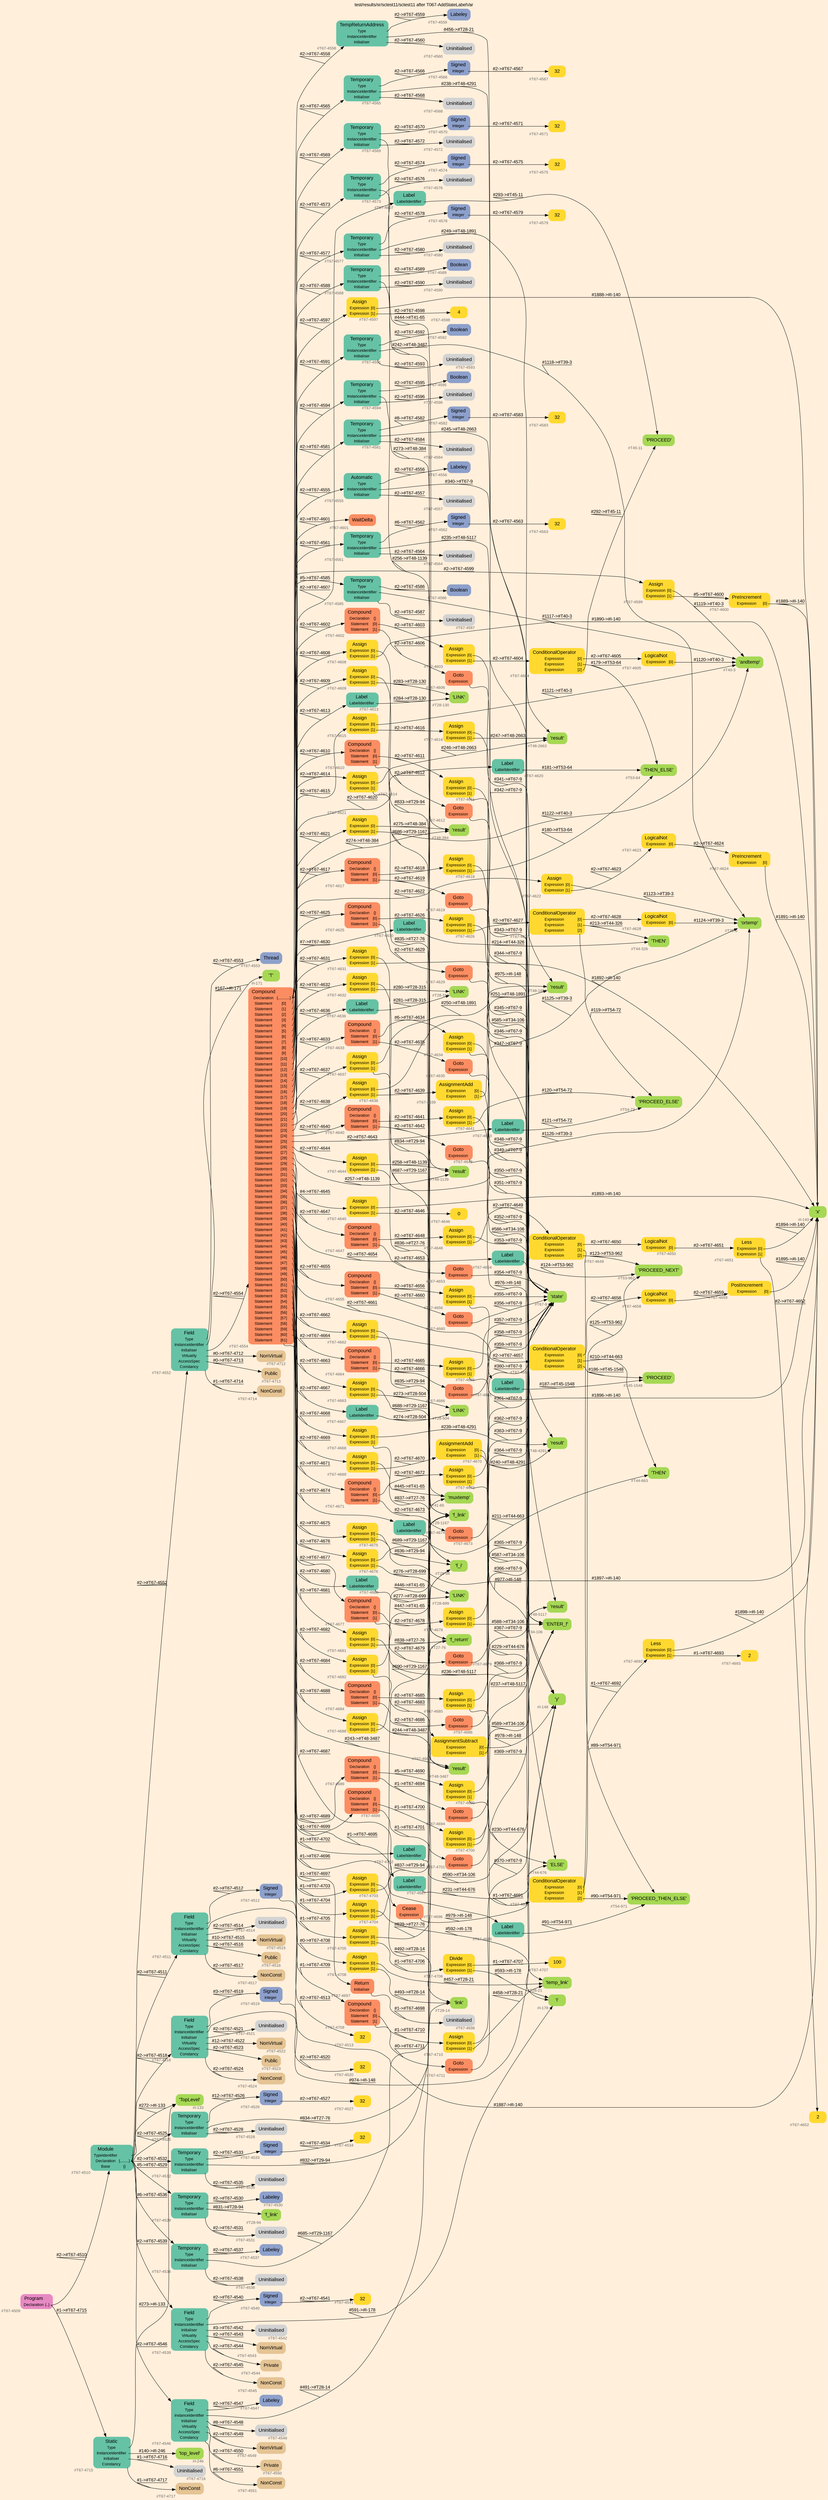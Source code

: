 digraph "test/results/sr/sctest11/sctest11 after T067-AddStateLabelVar" {
label = "test/results/sr/sctest11/sctest11 after T067-AddStateLabelVar"
labelloc = t
graph [
    rankdir = "LR"
    ranksep = 0.3
    bgcolor = antiquewhite1
    color = black
    fontcolor = black
    fontname = "Arial"
];
node [
    fontname = "Arial"
];
edge [
    fontname = "Arial"
];

// -------------------- node figure --------------------
// -------- block #T67-4509 ----------
"#T67-4509" [
    fillcolor = "/set28/4"
    xlabel = "#T67-4509"
    fontsize = "12"
    fontcolor = grey40
    shape = "plaintext"
    label = <<TABLE BORDER="0" CELLBORDER="0" CELLSPACING="0">
     <TR><TD><FONT COLOR="black" POINT-SIZE="15">Program</FONT></TD></TR>
     <TR><TD><FONT COLOR="black" POINT-SIZE="12">Declaration</FONT></TD><TD PORT="port0"><FONT COLOR="black" POINT-SIZE="12">{..}</FONT></TD></TR>
    </TABLE>>
    style = "rounded,filled"
];

// -------- block #T67-4510 ----------
"#T67-4510" [
    fillcolor = "/set28/1"
    xlabel = "#T67-4510"
    fontsize = "12"
    fontcolor = grey40
    shape = "plaintext"
    label = <<TABLE BORDER="0" CELLBORDER="0" CELLSPACING="0">
     <TR><TD><FONT COLOR="black" POINT-SIZE="15">Module</FONT></TD></TR>
     <TR><TD><FONT COLOR="black" POINT-SIZE="12">TypeIdentifier</FONT></TD><TD PORT="port0"></TD></TR>
     <TR><TD><FONT COLOR="black" POINT-SIZE="12">Declaration</FONT></TD><TD PORT="port1"><FONT COLOR="black" POINT-SIZE="12">{.........}</FONT></TD></TR>
     <TR><TD><FONT COLOR="black" POINT-SIZE="12">Base</FONT></TD><TD PORT="port2"><FONT COLOR="black" POINT-SIZE="12">{}</FONT></TD></TR>
    </TABLE>>
    style = "rounded,filled"
];

// -------- block #I-133 ----------
"#I-133" [
    fillcolor = "/set28/5"
    xlabel = "#I-133"
    fontsize = "12"
    fontcolor = grey40
    shape = "plaintext"
    label = <<TABLE BORDER="0" CELLBORDER="0" CELLSPACING="0">
     <TR><TD><FONT COLOR="black" POINT-SIZE="15">'TopLevel'</FONT></TD></TR>
    </TABLE>>
    style = "rounded,filled"
];

// -------- block #T67-4511 ----------
"#T67-4511" [
    fillcolor = "/set28/1"
    xlabel = "#T67-4511"
    fontsize = "12"
    fontcolor = grey40
    shape = "plaintext"
    label = <<TABLE BORDER="0" CELLBORDER="0" CELLSPACING="0">
     <TR><TD><FONT COLOR="black" POINT-SIZE="15">Field</FONT></TD></TR>
     <TR><TD><FONT COLOR="black" POINT-SIZE="12">Type</FONT></TD><TD PORT="port0"></TD></TR>
     <TR><TD><FONT COLOR="black" POINT-SIZE="12">InstanceIdentifier</FONT></TD><TD PORT="port1"></TD></TR>
     <TR><TD><FONT COLOR="black" POINT-SIZE="12">Initialiser</FONT></TD><TD PORT="port2"></TD></TR>
     <TR><TD><FONT COLOR="black" POINT-SIZE="12">Virtuality</FONT></TD><TD PORT="port3"></TD></TR>
     <TR><TD><FONT COLOR="black" POINT-SIZE="12">AccessSpec</FONT></TD><TD PORT="port4"></TD></TR>
     <TR><TD><FONT COLOR="black" POINT-SIZE="12">Constancy</FONT></TD><TD PORT="port5"></TD></TR>
    </TABLE>>
    style = "rounded,filled"
];

// -------- block #T67-4512 ----------
"#T67-4512" [
    fillcolor = "/set28/3"
    xlabel = "#T67-4512"
    fontsize = "12"
    fontcolor = grey40
    shape = "plaintext"
    label = <<TABLE BORDER="0" CELLBORDER="0" CELLSPACING="0">
     <TR><TD><FONT COLOR="black" POINT-SIZE="15">Signed</FONT></TD></TR>
     <TR><TD><FONT COLOR="black" POINT-SIZE="12">Integer</FONT></TD><TD PORT="port0"></TD></TR>
    </TABLE>>
    style = "rounded,filled"
];

// -------- block #T67-4513 ----------
"#T67-4513" [
    fillcolor = "/set28/6"
    xlabel = "#T67-4513"
    fontsize = "12"
    fontcolor = grey40
    shape = "plaintext"
    label = <<TABLE BORDER="0" CELLBORDER="0" CELLSPACING="0">
     <TR><TD><FONT COLOR="black" POINT-SIZE="15">32</FONT></TD></TR>
    </TABLE>>
    style = "rounded,filled"
];

// -------- block #I-140 ----------
"#I-140" [
    fillcolor = "/set28/5"
    xlabel = "#I-140"
    fontsize = "12"
    fontcolor = grey40
    shape = "plaintext"
    label = <<TABLE BORDER="0" CELLBORDER="0" CELLSPACING="0">
     <TR><TD><FONT COLOR="black" POINT-SIZE="15">'x'</FONT></TD></TR>
    </TABLE>>
    style = "rounded,filled"
];

// -------- block #T67-4514 ----------
"#T67-4514" [
    xlabel = "#T67-4514"
    fontsize = "12"
    fontcolor = grey40
    shape = "plaintext"
    label = <<TABLE BORDER="0" CELLBORDER="0" CELLSPACING="0">
     <TR><TD><FONT COLOR="black" POINT-SIZE="15">Uninitialised</FONT></TD></TR>
    </TABLE>>
    style = "rounded,filled"
];

// -------- block #T67-4515 ----------
"#T67-4515" [
    fillcolor = "/set28/7"
    xlabel = "#T67-4515"
    fontsize = "12"
    fontcolor = grey40
    shape = "plaintext"
    label = <<TABLE BORDER="0" CELLBORDER="0" CELLSPACING="0">
     <TR><TD><FONT COLOR="black" POINT-SIZE="15">NonVirtual</FONT></TD></TR>
    </TABLE>>
    style = "rounded,filled"
];

// -------- block #T67-4516 ----------
"#T67-4516" [
    fillcolor = "/set28/7"
    xlabel = "#T67-4516"
    fontsize = "12"
    fontcolor = grey40
    shape = "plaintext"
    label = <<TABLE BORDER="0" CELLBORDER="0" CELLSPACING="0">
     <TR><TD><FONT COLOR="black" POINT-SIZE="15">Public</FONT></TD></TR>
    </TABLE>>
    style = "rounded,filled"
];

// -------- block #T67-4517 ----------
"#T67-4517" [
    fillcolor = "/set28/7"
    xlabel = "#T67-4517"
    fontsize = "12"
    fontcolor = grey40
    shape = "plaintext"
    label = <<TABLE BORDER="0" CELLBORDER="0" CELLSPACING="0">
     <TR><TD><FONT COLOR="black" POINT-SIZE="15">NonConst</FONT></TD></TR>
    </TABLE>>
    style = "rounded,filled"
];

// -------- block #T67-4518 ----------
"#T67-4518" [
    fillcolor = "/set28/1"
    xlabel = "#T67-4518"
    fontsize = "12"
    fontcolor = grey40
    shape = "plaintext"
    label = <<TABLE BORDER="0" CELLBORDER="0" CELLSPACING="0">
     <TR><TD><FONT COLOR="black" POINT-SIZE="15">Field</FONT></TD></TR>
     <TR><TD><FONT COLOR="black" POINT-SIZE="12">Type</FONT></TD><TD PORT="port0"></TD></TR>
     <TR><TD><FONT COLOR="black" POINT-SIZE="12">InstanceIdentifier</FONT></TD><TD PORT="port1"></TD></TR>
     <TR><TD><FONT COLOR="black" POINT-SIZE="12">Initialiser</FONT></TD><TD PORT="port2"></TD></TR>
     <TR><TD><FONT COLOR="black" POINT-SIZE="12">Virtuality</FONT></TD><TD PORT="port3"></TD></TR>
     <TR><TD><FONT COLOR="black" POINT-SIZE="12">AccessSpec</FONT></TD><TD PORT="port4"></TD></TR>
     <TR><TD><FONT COLOR="black" POINT-SIZE="12">Constancy</FONT></TD><TD PORT="port5"></TD></TR>
    </TABLE>>
    style = "rounded,filled"
];

// -------- block #T67-4519 ----------
"#T67-4519" [
    fillcolor = "/set28/3"
    xlabel = "#T67-4519"
    fontsize = "12"
    fontcolor = grey40
    shape = "plaintext"
    label = <<TABLE BORDER="0" CELLBORDER="0" CELLSPACING="0">
     <TR><TD><FONT COLOR="black" POINT-SIZE="15">Signed</FONT></TD></TR>
     <TR><TD><FONT COLOR="black" POINT-SIZE="12">Integer</FONT></TD><TD PORT="port0"></TD></TR>
    </TABLE>>
    style = "rounded,filled"
];

// -------- block #T67-4520 ----------
"#T67-4520" [
    fillcolor = "/set28/6"
    xlabel = "#T67-4520"
    fontsize = "12"
    fontcolor = grey40
    shape = "plaintext"
    label = <<TABLE BORDER="0" CELLBORDER="0" CELLSPACING="0">
     <TR><TD><FONT COLOR="black" POINT-SIZE="15">32</FONT></TD></TR>
    </TABLE>>
    style = "rounded,filled"
];

// -------- block #I-148 ----------
"#I-148" [
    fillcolor = "/set28/5"
    xlabel = "#I-148"
    fontsize = "12"
    fontcolor = grey40
    shape = "plaintext"
    label = <<TABLE BORDER="0" CELLBORDER="0" CELLSPACING="0">
     <TR><TD><FONT COLOR="black" POINT-SIZE="15">'y'</FONT></TD></TR>
    </TABLE>>
    style = "rounded,filled"
];

// -------- block #T67-4521 ----------
"#T67-4521" [
    xlabel = "#T67-4521"
    fontsize = "12"
    fontcolor = grey40
    shape = "plaintext"
    label = <<TABLE BORDER="0" CELLBORDER="0" CELLSPACING="0">
     <TR><TD><FONT COLOR="black" POINT-SIZE="15">Uninitialised</FONT></TD></TR>
    </TABLE>>
    style = "rounded,filled"
];

// -------- block #T67-4522 ----------
"#T67-4522" [
    fillcolor = "/set28/7"
    xlabel = "#T67-4522"
    fontsize = "12"
    fontcolor = grey40
    shape = "plaintext"
    label = <<TABLE BORDER="0" CELLBORDER="0" CELLSPACING="0">
     <TR><TD><FONT COLOR="black" POINT-SIZE="15">NonVirtual</FONT></TD></TR>
    </TABLE>>
    style = "rounded,filled"
];

// -------- block #T67-4523 ----------
"#T67-4523" [
    fillcolor = "/set28/7"
    xlabel = "#T67-4523"
    fontsize = "12"
    fontcolor = grey40
    shape = "plaintext"
    label = <<TABLE BORDER="0" CELLBORDER="0" CELLSPACING="0">
     <TR><TD><FONT COLOR="black" POINT-SIZE="15">Public</FONT></TD></TR>
    </TABLE>>
    style = "rounded,filled"
];

// -------- block #T67-4524 ----------
"#T67-4524" [
    fillcolor = "/set28/7"
    xlabel = "#T67-4524"
    fontsize = "12"
    fontcolor = grey40
    shape = "plaintext"
    label = <<TABLE BORDER="0" CELLBORDER="0" CELLSPACING="0">
     <TR><TD><FONT COLOR="black" POINT-SIZE="15">NonConst</FONT></TD></TR>
    </TABLE>>
    style = "rounded,filled"
];

// -------- block #T67-4525 ----------
"#T67-4525" [
    fillcolor = "/set28/1"
    xlabel = "#T67-4525"
    fontsize = "12"
    fontcolor = grey40
    shape = "plaintext"
    label = <<TABLE BORDER="0" CELLBORDER="0" CELLSPACING="0">
     <TR><TD><FONT COLOR="black" POINT-SIZE="15">Temporary</FONT></TD></TR>
     <TR><TD><FONT COLOR="black" POINT-SIZE="12">Type</FONT></TD><TD PORT="port0"></TD></TR>
     <TR><TD><FONT COLOR="black" POINT-SIZE="12">InstanceIdentifier</FONT></TD><TD PORT="port1"></TD></TR>
     <TR><TD><FONT COLOR="black" POINT-SIZE="12">Initialiser</FONT></TD><TD PORT="port2"></TD></TR>
    </TABLE>>
    style = "rounded,filled"
];

// -------- block #T67-4526 ----------
"#T67-4526" [
    fillcolor = "/set28/3"
    xlabel = "#T67-4526"
    fontsize = "12"
    fontcolor = grey40
    shape = "plaintext"
    label = <<TABLE BORDER="0" CELLBORDER="0" CELLSPACING="0">
     <TR><TD><FONT COLOR="black" POINT-SIZE="15">Signed</FONT></TD></TR>
     <TR><TD><FONT COLOR="black" POINT-SIZE="12">Integer</FONT></TD><TD PORT="port0"></TD></TR>
    </TABLE>>
    style = "rounded,filled"
];

// -------- block #T67-4527 ----------
"#T67-4527" [
    fillcolor = "/set28/6"
    xlabel = "#T67-4527"
    fontsize = "12"
    fontcolor = grey40
    shape = "plaintext"
    label = <<TABLE BORDER="0" CELLBORDER="0" CELLSPACING="0">
     <TR><TD><FONT COLOR="black" POINT-SIZE="15">32</FONT></TD></TR>
    </TABLE>>
    style = "rounded,filled"
];

// -------- block #T27-76 ----------
"#T27-76" [
    fillcolor = "/set28/5"
    xlabel = "#T27-76"
    fontsize = "12"
    fontcolor = grey40
    shape = "plaintext"
    label = <<TABLE BORDER="0" CELLBORDER="0" CELLSPACING="0">
     <TR><TD><FONT COLOR="black" POINT-SIZE="15">'f_return'</FONT></TD></TR>
    </TABLE>>
    style = "rounded,filled"
];

// -------- block #T67-4528 ----------
"#T67-4528" [
    xlabel = "#T67-4528"
    fontsize = "12"
    fontcolor = grey40
    shape = "plaintext"
    label = <<TABLE BORDER="0" CELLBORDER="0" CELLSPACING="0">
     <TR><TD><FONT COLOR="black" POINT-SIZE="15">Uninitialised</FONT></TD></TR>
    </TABLE>>
    style = "rounded,filled"
];

// -------- block #T67-4529 ----------
"#T67-4529" [
    fillcolor = "/set28/1"
    xlabel = "#T67-4529"
    fontsize = "12"
    fontcolor = grey40
    shape = "plaintext"
    label = <<TABLE BORDER="0" CELLBORDER="0" CELLSPACING="0">
     <TR><TD><FONT COLOR="black" POINT-SIZE="15">Temporary</FONT></TD></TR>
     <TR><TD><FONT COLOR="black" POINT-SIZE="12">Type</FONT></TD><TD PORT="port0"></TD></TR>
     <TR><TD><FONT COLOR="black" POINT-SIZE="12">InstanceIdentifier</FONT></TD><TD PORT="port1"></TD></TR>
     <TR><TD><FONT COLOR="black" POINT-SIZE="12">Initialiser</FONT></TD><TD PORT="port2"></TD></TR>
    </TABLE>>
    style = "rounded,filled"
];

// -------- block #T67-4530 ----------
"#T67-4530" [
    fillcolor = "/set28/3"
    xlabel = "#T67-4530"
    fontsize = "12"
    fontcolor = grey40
    shape = "plaintext"
    label = <<TABLE BORDER="0" CELLBORDER="0" CELLSPACING="0">
     <TR><TD><FONT COLOR="black" POINT-SIZE="15">Labeley</FONT></TD></TR>
    </TABLE>>
    style = "rounded,filled"
];

// -------- block #T28-94 ----------
"#T28-94" [
    fillcolor = "/set28/5"
    xlabel = "#T28-94"
    fontsize = "12"
    fontcolor = grey40
    shape = "plaintext"
    label = <<TABLE BORDER="0" CELLBORDER="0" CELLSPACING="0">
     <TR><TD><FONT COLOR="black" POINT-SIZE="15">'f_link'</FONT></TD></TR>
    </TABLE>>
    style = "rounded,filled"
];

// -------- block #T67-4531 ----------
"#T67-4531" [
    xlabel = "#T67-4531"
    fontsize = "12"
    fontcolor = grey40
    shape = "plaintext"
    label = <<TABLE BORDER="0" CELLBORDER="0" CELLSPACING="0">
     <TR><TD><FONT COLOR="black" POINT-SIZE="15">Uninitialised</FONT></TD></TR>
    </TABLE>>
    style = "rounded,filled"
];

// -------- block #T67-4532 ----------
"#T67-4532" [
    fillcolor = "/set28/1"
    xlabel = "#T67-4532"
    fontsize = "12"
    fontcolor = grey40
    shape = "plaintext"
    label = <<TABLE BORDER="0" CELLBORDER="0" CELLSPACING="0">
     <TR><TD><FONT COLOR="black" POINT-SIZE="15">Temporary</FONT></TD></TR>
     <TR><TD><FONT COLOR="black" POINT-SIZE="12">Type</FONT></TD><TD PORT="port0"></TD></TR>
     <TR><TD><FONT COLOR="black" POINT-SIZE="12">InstanceIdentifier</FONT></TD><TD PORT="port1"></TD></TR>
     <TR><TD><FONT COLOR="black" POINT-SIZE="12">Initialiser</FONT></TD><TD PORT="port2"></TD></TR>
    </TABLE>>
    style = "rounded,filled"
];

// -------- block #T67-4533 ----------
"#T67-4533" [
    fillcolor = "/set28/3"
    xlabel = "#T67-4533"
    fontsize = "12"
    fontcolor = grey40
    shape = "plaintext"
    label = <<TABLE BORDER="0" CELLBORDER="0" CELLSPACING="0">
     <TR><TD><FONT COLOR="black" POINT-SIZE="15">Signed</FONT></TD></TR>
     <TR><TD><FONT COLOR="black" POINT-SIZE="12">Integer</FONT></TD><TD PORT="port0"></TD></TR>
    </TABLE>>
    style = "rounded,filled"
];

// -------- block #T67-4534 ----------
"#T67-4534" [
    fillcolor = "/set28/6"
    xlabel = "#T67-4534"
    fontsize = "12"
    fontcolor = grey40
    shape = "plaintext"
    label = <<TABLE BORDER="0" CELLBORDER="0" CELLSPACING="0">
     <TR><TD><FONT COLOR="black" POINT-SIZE="15">32</FONT></TD></TR>
    </TABLE>>
    style = "rounded,filled"
];

// -------- block #T29-94 ----------
"#T29-94" [
    fillcolor = "/set28/5"
    xlabel = "#T29-94"
    fontsize = "12"
    fontcolor = grey40
    shape = "plaintext"
    label = <<TABLE BORDER="0" CELLBORDER="0" CELLSPACING="0">
     <TR><TD><FONT COLOR="black" POINT-SIZE="15">'f_i'</FONT></TD></TR>
    </TABLE>>
    style = "rounded,filled"
];

// -------- block #T67-4535 ----------
"#T67-4535" [
    xlabel = "#T67-4535"
    fontsize = "12"
    fontcolor = grey40
    shape = "plaintext"
    label = <<TABLE BORDER="0" CELLBORDER="0" CELLSPACING="0">
     <TR><TD><FONT COLOR="black" POINT-SIZE="15">Uninitialised</FONT></TD></TR>
    </TABLE>>
    style = "rounded,filled"
];

// -------- block #T67-4536 ----------
"#T67-4536" [
    fillcolor = "/set28/1"
    xlabel = "#T67-4536"
    fontsize = "12"
    fontcolor = grey40
    shape = "plaintext"
    label = <<TABLE BORDER="0" CELLBORDER="0" CELLSPACING="0">
     <TR><TD><FONT COLOR="black" POINT-SIZE="15">Temporary</FONT></TD></TR>
     <TR><TD><FONT COLOR="black" POINT-SIZE="12">Type</FONT></TD><TD PORT="port0"></TD></TR>
     <TR><TD><FONT COLOR="black" POINT-SIZE="12">InstanceIdentifier</FONT></TD><TD PORT="port1"></TD></TR>
     <TR><TD><FONT COLOR="black" POINT-SIZE="12">Initialiser</FONT></TD><TD PORT="port2"></TD></TR>
    </TABLE>>
    style = "rounded,filled"
];

// -------- block #T67-4537 ----------
"#T67-4537" [
    fillcolor = "/set28/3"
    xlabel = "#T67-4537"
    fontsize = "12"
    fontcolor = grey40
    shape = "plaintext"
    label = <<TABLE BORDER="0" CELLBORDER="0" CELLSPACING="0">
     <TR><TD><FONT COLOR="black" POINT-SIZE="15">Labeley</FONT></TD></TR>
    </TABLE>>
    style = "rounded,filled"
];

// -------- block #T29-1167 ----------
"#T29-1167" [
    fillcolor = "/set28/5"
    xlabel = "#T29-1167"
    fontsize = "12"
    fontcolor = grey40
    shape = "plaintext"
    label = <<TABLE BORDER="0" CELLBORDER="0" CELLSPACING="0">
     <TR><TD><FONT COLOR="black" POINT-SIZE="15">'f_link'</FONT></TD></TR>
    </TABLE>>
    style = "rounded,filled"
];

// -------- block #T67-4538 ----------
"#T67-4538" [
    xlabel = "#T67-4538"
    fontsize = "12"
    fontcolor = grey40
    shape = "plaintext"
    label = <<TABLE BORDER="0" CELLBORDER="0" CELLSPACING="0">
     <TR><TD><FONT COLOR="black" POINT-SIZE="15">Uninitialised</FONT></TD></TR>
    </TABLE>>
    style = "rounded,filled"
];

// -------- block #T67-4539 ----------
"#T67-4539" [
    fillcolor = "/set28/1"
    xlabel = "#T67-4539"
    fontsize = "12"
    fontcolor = grey40
    shape = "plaintext"
    label = <<TABLE BORDER="0" CELLBORDER="0" CELLSPACING="0">
     <TR><TD><FONT COLOR="black" POINT-SIZE="15">Field</FONT></TD></TR>
     <TR><TD><FONT COLOR="black" POINT-SIZE="12">Type</FONT></TD><TD PORT="port0"></TD></TR>
     <TR><TD><FONT COLOR="black" POINT-SIZE="12">InstanceIdentifier</FONT></TD><TD PORT="port1"></TD></TR>
     <TR><TD><FONT COLOR="black" POINT-SIZE="12">Initialiser</FONT></TD><TD PORT="port2"></TD></TR>
     <TR><TD><FONT COLOR="black" POINT-SIZE="12">Virtuality</FONT></TD><TD PORT="port3"></TD></TR>
     <TR><TD><FONT COLOR="black" POINT-SIZE="12">AccessSpec</FONT></TD><TD PORT="port4"></TD></TR>
     <TR><TD><FONT COLOR="black" POINT-SIZE="12">Constancy</FONT></TD><TD PORT="port5"></TD></TR>
    </TABLE>>
    style = "rounded,filled"
];

// -------- block #T67-4540 ----------
"#T67-4540" [
    fillcolor = "/set28/3"
    xlabel = "#T67-4540"
    fontsize = "12"
    fontcolor = grey40
    shape = "plaintext"
    label = <<TABLE BORDER="0" CELLBORDER="0" CELLSPACING="0">
     <TR><TD><FONT COLOR="black" POINT-SIZE="15">Signed</FONT></TD></TR>
     <TR><TD><FONT COLOR="black" POINT-SIZE="12">Integer</FONT></TD><TD PORT="port0"></TD></TR>
    </TABLE>>
    style = "rounded,filled"
];

// -------- block #T67-4541 ----------
"#T67-4541" [
    fillcolor = "/set28/6"
    xlabel = "#T67-4541"
    fontsize = "12"
    fontcolor = grey40
    shape = "plaintext"
    label = <<TABLE BORDER="0" CELLBORDER="0" CELLSPACING="0">
     <TR><TD><FONT COLOR="black" POINT-SIZE="15">32</FONT></TD></TR>
    </TABLE>>
    style = "rounded,filled"
];

// -------- block #I-178 ----------
"#I-178" [
    fillcolor = "/set28/5"
    xlabel = "#I-178"
    fontsize = "12"
    fontcolor = grey40
    shape = "plaintext"
    label = <<TABLE BORDER="0" CELLBORDER="0" CELLSPACING="0">
     <TR><TD><FONT COLOR="black" POINT-SIZE="15">'i'</FONT></TD></TR>
    </TABLE>>
    style = "rounded,filled"
];

// -------- block #T67-4542 ----------
"#T67-4542" [
    xlabel = "#T67-4542"
    fontsize = "12"
    fontcolor = grey40
    shape = "plaintext"
    label = <<TABLE BORDER="0" CELLBORDER="0" CELLSPACING="0">
     <TR><TD><FONT COLOR="black" POINT-SIZE="15">Uninitialised</FONT></TD></TR>
    </TABLE>>
    style = "rounded,filled"
];

// -------- block #T67-4543 ----------
"#T67-4543" [
    fillcolor = "/set28/7"
    xlabel = "#T67-4543"
    fontsize = "12"
    fontcolor = grey40
    shape = "plaintext"
    label = <<TABLE BORDER="0" CELLBORDER="0" CELLSPACING="0">
     <TR><TD><FONT COLOR="black" POINT-SIZE="15">NonVirtual</FONT></TD></TR>
    </TABLE>>
    style = "rounded,filled"
];

// -------- block #T67-4544 ----------
"#T67-4544" [
    fillcolor = "/set28/7"
    xlabel = "#T67-4544"
    fontsize = "12"
    fontcolor = grey40
    shape = "plaintext"
    label = <<TABLE BORDER="0" CELLBORDER="0" CELLSPACING="0">
     <TR><TD><FONT COLOR="black" POINT-SIZE="15">Private</FONT></TD></TR>
    </TABLE>>
    style = "rounded,filled"
];

// -------- block #T67-4545 ----------
"#T67-4545" [
    fillcolor = "/set28/7"
    xlabel = "#T67-4545"
    fontsize = "12"
    fontcolor = grey40
    shape = "plaintext"
    label = <<TABLE BORDER="0" CELLBORDER="0" CELLSPACING="0">
     <TR><TD><FONT COLOR="black" POINT-SIZE="15">NonConst</FONT></TD></TR>
    </TABLE>>
    style = "rounded,filled"
];

// -------- block #T67-4546 ----------
"#T67-4546" [
    fillcolor = "/set28/1"
    xlabel = "#T67-4546"
    fontsize = "12"
    fontcolor = grey40
    shape = "plaintext"
    label = <<TABLE BORDER="0" CELLBORDER="0" CELLSPACING="0">
     <TR><TD><FONT COLOR="black" POINT-SIZE="15">Field</FONT></TD></TR>
     <TR><TD><FONT COLOR="black" POINT-SIZE="12">Type</FONT></TD><TD PORT="port0"></TD></TR>
     <TR><TD><FONT COLOR="black" POINT-SIZE="12">InstanceIdentifier</FONT></TD><TD PORT="port1"></TD></TR>
     <TR><TD><FONT COLOR="black" POINT-SIZE="12">Initialiser</FONT></TD><TD PORT="port2"></TD></TR>
     <TR><TD><FONT COLOR="black" POINT-SIZE="12">Virtuality</FONT></TD><TD PORT="port3"></TD></TR>
     <TR><TD><FONT COLOR="black" POINT-SIZE="12">AccessSpec</FONT></TD><TD PORT="port4"></TD></TR>
     <TR><TD><FONT COLOR="black" POINT-SIZE="12">Constancy</FONT></TD><TD PORT="port5"></TD></TR>
    </TABLE>>
    style = "rounded,filled"
];

// -------- block #T67-4547 ----------
"#T67-4547" [
    fillcolor = "/set28/3"
    xlabel = "#T67-4547"
    fontsize = "12"
    fontcolor = grey40
    shape = "plaintext"
    label = <<TABLE BORDER="0" CELLBORDER="0" CELLSPACING="0">
     <TR><TD><FONT COLOR="black" POINT-SIZE="15">Labeley</FONT></TD></TR>
    </TABLE>>
    style = "rounded,filled"
];

// -------- block #T28-14 ----------
"#T28-14" [
    fillcolor = "/set28/5"
    xlabel = "#T28-14"
    fontsize = "12"
    fontcolor = grey40
    shape = "plaintext"
    label = <<TABLE BORDER="0" CELLBORDER="0" CELLSPACING="0">
     <TR><TD><FONT COLOR="black" POINT-SIZE="15">'link'</FONT></TD></TR>
    </TABLE>>
    style = "rounded,filled"
];

// -------- block #T67-4548 ----------
"#T67-4548" [
    xlabel = "#T67-4548"
    fontsize = "12"
    fontcolor = grey40
    shape = "plaintext"
    label = <<TABLE BORDER="0" CELLBORDER="0" CELLSPACING="0">
     <TR><TD><FONT COLOR="black" POINT-SIZE="15">Uninitialised</FONT></TD></TR>
    </TABLE>>
    style = "rounded,filled"
];

// -------- block #T67-4549 ----------
"#T67-4549" [
    fillcolor = "/set28/7"
    xlabel = "#T67-4549"
    fontsize = "12"
    fontcolor = grey40
    shape = "plaintext"
    label = <<TABLE BORDER="0" CELLBORDER="0" CELLSPACING="0">
     <TR><TD><FONT COLOR="black" POINT-SIZE="15">NonVirtual</FONT></TD></TR>
    </TABLE>>
    style = "rounded,filled"
];

// -------- block #T67-4550 ----------
"#T67-4550" [
    fillcolor = "/set28/7"
    xlabel = "#T67-4550"
    fontsize = "12"
    fontcolor = grey40
    shape = "plaintext"
    label = <<TABLE BORDER="0" CELLBORDER="0" CELLSPACING="0">
     <TR><TD><FONT COLOR="black" POINT-SIZE="15">Private</FONT></TD></TR>
    </TABLE>>
    style = "rounded,filled"
];

// -------- block #T67-4551 ----------
"#T67-4551" [
    fillcolor = "/set28/7"
    xlabel = "#T67-4551"
    fontsize = "12"
    fontcolor = grey40
    shape = "plaintext"
    label = <<TABLE BORDER="0" CELLBORDER="0" CELLSPACING="0">
     <TR><TD><FONT COLOR="black" POINT-SIZE="15">NonConst</FONT></TD></TR>
    </TABLE>>
    style = "rounded,filled"
];

// -------- block #T67-4552 ----------
"#T67-4552" [
    fillcolor = "/set28/1"
    xlabel = "#T67-4552"
    fontsize = "12"
    fontcolor = grey40
    shape = "plaintext"
    label = <<TABLE BORDER="0" CELLBORDER="0" CELLSPACING="0">
     <TR><TD><FONT COLOR="black" POINT-SIZE="15">Field</FONT></TD></TR>
     <TR><TD><FONT COLOR="black" POINT-SIZE="12">Type</FONT></TD><TD PORT="port0"></TD></TR>
     <TR><TD><FONT COLOR="black" POINT-SIZE="12">InstanceIdentifier</FONT></TD><TD PORT="port1"></TD></TR>
     <TR><TD><FONT COLOR="black" POINT-SIZE="12">Initialiser</FONT></TD><TD PORT="port2"></TD></TR>
     <TR><TD><FONT COLOR="black" POINT-SIZE="12">Virtuality</FONT></TD><TD PORT="port3"></TD></TR>
     <TR><TD><FONT COLOR="black" POINT-SIZE="12">AccessSpec</FONT></TD><TD PORT="port4"></TD></TR>
     <TR><TD><FONT COLOR="black" POINT-SIZE="12">Constancy</FONT></TD><TD PORT="port5"></TD></TR>
    </TABLE>>
    style = "rounded,filled"
];

// -------- block #T67-4553 ----------
"#T67-4553" [
    fillcolor = "/set28/3"
    xlabel = "#T67-4553"
    fontsize = "12"
    fontcolor = grey40
    shape = "plaintext"
    label = <<TABLE BORDER="0" CELLBORDER="0" CELLSPACING="0">
     <TR><TD><FONT COLOR="black" POINT-SIZE="15">Thread</FONT></TD></TR>
    </TABLE>>
    style = "rounded,filled"
];

// -------- block #I-171 ----------
"#I-171" [
    fillcolor = "/set28/5"
    xlabel = "#I-171"
    fontsize = "12"
    fontcolor = grey40
    shape = "plaintext"
    label = <<TABLE BORDER="0" CELLBORDER="0" CELLSPACING="0">
     <TR><TD><FONT COLOR="black" POINT-SIZE="15">'T'</FONT></TD></TR>
    </TABLE>>
    style = "rounded,filled"
];

// -------- block #T67-4554 ----------
"#T67-4554" [
    fillcolor = "/set28/2"
    xlabel = "#T67-4554"
    fontsize = "12"
    fontcolor = grey40
    shape = "plaintext"
    label = <<TABLE BORDER="0" CELLBORDER="0" CELLSPACING="0">
     <TR><TD><FONT COLOR="black" POINT-SIZE="15">Compound</FONT></TD></TR>
     <TR><TD><FONT COLOR="black" POINT-SIZE="12">Declaration</FONT></TD><TD PORT="port0"><FONT COLOR="black" POINT-SIZE="12">{............}</FONT></TD></TR>
     <TR><TD><FONT COLOR="black" POINT-SIZE="12">Statement</FONT></TD><TD PORT="port1"><FONT COLOR="black" POINT-SIZE="12">[0]</FONT></TD></TR>
     <TR><TD><FONT COLOR="black" POINT-SIZE="12">Statement</FONT></TD><TD PORT="port2"><FONT COLOR="black" POINT-SIZE="12">[1]</FONT></TD></TR>
     <TR><TD><FONT COLOR="black" POINT-SIZE="12">Statement</FONT></TD><TD PORT="port3"><FONT COLOR="black" POINT-SIZE="12">[2]</FONT></TD></TR>
     <TR><TD><FONT COLOR="black" POINT-SIZE="12">Statement</FONT></TD><TD PORT="port4"><FONT COLOR="black" POINT-SIZE="12">[3]</FONT></TD></TR>
     <TR><TD><FONT COLOR="black" POINT-SIZE="12">Statement</FONT></TD><TD PORT="port5"><FONT COLOR="black" POINT-SIZE="12">[4]</FONT></TD></TR>
     <TR><TD><FONT COLOR="black" POINT-SIZE="12">Statement</FONT></TD><TD PORT="port6"><FONT COLOR="black" POINT-SIZE="12">[5]</FONT></TD></TR>
     <TR><TD><FONT COLOR="black" POINT-SIZE="12">Statement</FONT></TD><TD PORT="port7"><FONT COLOR="black" POINT-SIZE="12">[6]</FONT></TD></TR>
     <TR><TD><FONT COLOR="black" POINT-SIZE="12">Statement</FONT></TD><TD PORT="port8"><FONT COLOR="black" POINT-SIZE="12">[7]</FONT></TD></TR>
     <TR><TD><FONT COLOR="black" POINT-SIZE="12">Statement</FONT></TD><TD PORT="port9"><FONT COLOR="black" POINT-SIZE="12">[8]</FONT></TD></TR>
     <TR><TD><FONT COLOR="black" POINT-SIZE="12">Statement</FONT></TD><TD PORT="port10"><FONT COLOR="black" POINT-SIZE="12">[9]</FONT></TD></TR>
     <TR><TD><FONT COLOR="black" POINT-SIZE="12">Statement</FONT></TD><TD PORT="port11"><FONT COLOR="black" POINT-SIZE="12">[10]</FONT></TD></TR>
     <TR><TD><FONT COLOR="black" POINT-SIZE="12">Statement</FONT></TD><TD PORT="port12"><FONT COLOR="black" POINT-SIZE="12">[11]</FONT></TD></TR>
     <TR><TD><FONT COLOR="black" POINT-SIZE="12">Statement</FONT></TD><TD PORT="port13"><FONT COLOR="black" POINT-SIZE="12">[12]</FONT></TD></TR>
     <TR><TD><FONT COLOR="black" POINT-SIZE="12">Statement</FONT></TD><TD PORT="port14"><FONT COLOR="black" POINT-SIZE="12">[13]</FONT></TD></TR>
     <TR><TD><FONT COLOR="black" POINT-SIZE="12">Statement</FONT></TD><TD PORT="port15"><FONT COLOR="black" POINT-SIZE="12">[14]</FONT></TD></TR>
     <TR><TD><FONT COLOR="black" POINT-SIZE="12">Statement</FONT></TD><TD PORT="port16"><FONT COLOR="black" POINT-SIZE="12">[15]</FONT></TD></TR>
     <TR><TD><FONT COLOR="black" POINT-SIZE="12">Statement</FONT></TD><TD PORT="port17"><FONT COLOR="black" POINT-SIZE="12">[16]</FONT></TD></TR>
     <TR><TD><FONT COLOR="black" POINT-SIZE="12">Statement</FONT></TD><TD PORT="port18"><FONT COLOR="black" POINT-SIZE="12">[17]</FONT></TD></TR>
     <TR><TD><FONT COLOR="black" POINT-SIZE="12">Statement</FONT></TD><TD PORT="port19"><FONT COLOR="black" POINT-SIZE="12">[18]</FONT></TD></TR>
     <TR><TD><FONT COLOR="black" POINT-SIZE="12">Statement</FONT></TD><TD PORT="port20"><FONT COLOR="black" POINT-SIZE="12">[19]</FONT></TD></TR>
     <TR><TD><FONT COLOR="black" POINT-SIZE="12">Statement</FONT></TD><TD PORT="port21"><FONT COLOR="black" POINT-SIZE="12">[20]</FONT></TD></TR>
     <TR><TD><FONT COLOR="black" POINT-SIZE="12">Statement</FONT></TD><TD PORT="port22"><FONT COLOR="black" POINT-SIZE="12">[21]</FONT></TD></TR>
     <TR><TD><FONT COLOR="black" POINT-SIZE="12">Statement</FONT></TD><TD PORT="port23"><FONT COLOR="black" POINT-SIZE="12">[22]</FONT></TD></TR>
     <TR><TD><FONT COLOR="black" POINT-SIZE="12">Statement</FONT></TD><TD PORT="port24"><FONT COLOR="black" POINT-SIZE="12">[23]</FONT></TD></TR>
     <TR><TD><FONT COLOR="black" POINT-SIZE="12">Statement</FONT></TD><TD PORT="port25"><FONT COLOR="black" POINT-SIZE="12">[24]</FONT></TD></TR>
     <TR><TD><FONT COLOR="black" POINT-SIZE="12">Statement</FONT></TD><TD PORT="port26"><FONT COLOR="black" POINT-SIZE="12">[25]</FONT></TD></TR>
     <TR><TD><FONT COLOR="black" POINT-SIZE="12">Statement</FONT></TD><TD PORT="port27"><FONT COLOR="black" POINT-SIZE="12">[26]</FONT></TD></TR>
     <TR><TD><FONT COLOR="black" POINT-SIZE="12">Statement</FONT></TD><TD PORT="port28"><FONT COLOR="black" POINT-SIZE="12">[27]</FONT></TD></TR>
     <TR><TD><FONT COLOR="black" POINT-SIZE="12">Statement</FONT></TD><TD PORT="port29"><FONT COLOR="black" POINT-SIZE="12">[28]</FONT></TD></TR>
     <TR><TD><FONT COLOR="black" POINT-SIZE="12">Statement</FONT></TD><TD PORT="port30"><FONT COLOR="black" POINT-SIZE="12">[29]</FONT></TD></TR>
     <TR><TD><FONT COLOR="black" POINT-SIZE="12">Statement</FONT></TD><TD PORT="port31"><FONT COLOR="black" POINT-SIZE="12">[30]</FONT></TD></TR>
     <TR><TD><FONT COLOR="black" POINT-SIZE="12">Statement</FONT></TD><TD PORT="port32"><FONT COLOR="black" POINT-SIZE="12">[31]</FONT></TD></TR>
     <TR><TD><FONT COLOR="black" POINT-SIZE="12">Statement</FONT></TD><TD PORT="port33"><FONT COLOR="black" POINT-SIZE="12">[32]</FONT></TD></TR>
     <TR><TD><FONT COLOR="black" POINT-SIZE="12">Statement</FONT></TD><TD PORT="port34"><FONT COLOR="black" POINT-SIZE="12">[33]</FONT></TD></TR>
     <TR><TD><FONT COLOR="black" POINT-SIZE="12">Statement</FONT></TD><TD PORT="port35"><FONT COLOR="black" POINT-SIZE="12">[34]</FONT></TD></TR>
     <TR><TD><FONT COLOR="black" POINT-SIZE="12">Statement</FONT></TD><TD PORT="port36"><FONT COLOR="black" POINT-SIZE="12">[35]</FONT></TD></TR>
     <TR><TD><FONT COLOR="black" POINT-SIZE="12">Statement</FONT></TD><TD PORT="port37"><FONT COLOR="black" POINT-SIZE="12">[36]</FONT></TD></TR>
     <TR><TD><FONT COLOR="black" POINT-SIZE="12">Statement</FONT></TD><TD PORT="port38"><FONT COLOR="black" POINT-SIZE="12">[37]</FONT></TD></TR>
     <TR><TD><FONT COLOR="black" POINT-SIZE="12">Statement</FONT></TD><TD PORT="port39"><FONT COLOR="black" POINT-SIZE="12">[38]</FONT></TD></TR>
     <TR><TD><FONT COLOR="black" POINT-SIZE="12">Statement</FONT></TD><TD PORT="port40"><FONT COLOR="black" POINT-SIZE="12">[39]</FONT></TD></TR>
     <TR><TD><FONT COLOR="black" POINT-SIZE="12">Statement</FONT></TD><TD PORT="port41"><FONT COLOR="black" POINT-SIZE="12">[40]</FONT></TD></TR>
     <TR><TD><FONT COLOR="black" POINT-SIZE="12">Statement</FONT></TD><TD PORT="port42"><FONT COLOR="black" POINT-SIZE="12">[41]</FONT></TD></TR>
     <TR><TD><FONT COLOR="black" POINT-SIZE="12">Statement</FONT></TD><TD PORT="port43"><FONT COLOR="black" POINT-SIZE="12">[42]</FONT></TD></TR>
     <TR><TD><FONT COLOR="black" POINT-SIZE="12">Statement</FONT></TD><TD PORT="port44"><FONT COLOR="black" POINT-SIZE="12">[43]</FONT></TD></TR>
     <TR><TD><FONT COLOR="black" POINT-SIZE="12">Statement</FONT></TD><TD PORT="port45"><FONT COLOR="black" POINT-SIZE="12">[44]</FONT></TD></TR>
     <TR><TD><FONT COLOR="black" POINT-SIZE="12">Statement</FONT></TD><TD PORT="port46"><FONT COLOR="black" POINT-SIZE="12">[45]</FONT></TD></TR>
     <TR><TD><FONT COLOR="black" POINT-SIZE="12">Statement</FONT></TD><TD PORT="port47"><FONT COLOR="black" POINT-SIZE="12">[46]</FONT></TD></TR>
     <TR><TD><FONT COLOR="black" POINT-SIZE="12">Statement</FONT></TD><TD PORT="port48"><FONT COLOR="black" POINT-SIZE="12">[47]</FONT></TD></TR>
     <TR><TD><FONT COLOR="black" POINT-SIZE="12">Statement</FONT></TD><TD PORT="port49"><FONT COLOR="black" POINT-SIZE="12">[48]</FONT></TD></TR>
     <TR><TD><FONT COLOR="black" POINT-SIZE="12">Statement</FONT></TD><TD PORT="port50"><FONT COLOR="black" POINT-SIZE="12">[49]</FONT></TD></TR>
     <TR><TD><FONT COLOR="black" POINT-SIZE="12">Statement</FONT></TD><TD PORT="port51"><FONT COLOR="black" POINT-SIZE="12">[50]</FONT></TD></TR>
     <TR><TD><FONT COLOR="black" POINT-SIZE="12">Statement</FONT></TD><TD PORT="port52"><FONT COLOR="black" POINT-SIZE="12">[51]</FONT></TD></TR>
     <TR><TD><FONT COLOR="black" POINT-SIZE="12">Statement</FONT></TD><TD PORT="port53"><FONT COLOR="black" POINT-SIZE="12">[52]</FONT></TD></TR>
     <TR><TD><FONT COLOR="black" POINT-SIZE="12">Statement</FONT></TD><TD PORT="port54"><FONT COLOR="black" POINT-SIZE="12">[53]</FONT></TD></TR>
     <TR><TD><FONT COLOR="black" POINT-SIZE="12">Statement</FONT></TD><TD PORT="port55"><FONT COLOR="black" POINT-SIZE="12">[54]</FONT></TD></TR>
     <TR><TD><FONT COLOR="black" POINT-SIZE="12">Statement</FONT></TD><TD PORT="port56"><FONT COLOR="black" POINT-SIZE="12">[55]</FONT></TD></TR>
     <TR><TD><FONT COLOR="black" POINT-SIZE="12">Statement</FONT></TD><TD PORT="port57"><FONT COLOR="black" POINT-SIZE="12">[56]</FONT></TD></TR>
     <TR><TD><FONT COLOR="black" POINT-SIZE="12">Statement</FONT></TD><TD PORT="port58"><FONT COLOR="black" POINT-SIZE="12">[57]</FONT></TD></TR>
     <TR><TD><FONT COLOR="black" POINT-SIZE="12">Statement</FONT></TD><TD PORT="port59"><FONT COLOR="black" POINT-SIZE="12">[58]</FONT></TD></TR>
     <TR><TD><FONT COLOR="black" POINT-SIZE="12">Statement</FONT></TD><TD PORT="port60"><FONT COLOR="black" POINT-SIZE="12">[59]</FONT></TD></TR>
     <TR><TD><FONT COLOR="black" POINT-SIZE="12">Statement</FONT></TD><TD PORT="port61"><FONT COLOR="black" POINT-SIZE="12">[60]</FONT></TD></TR>
     <TR><TD><FONT COLOR="black" POINT-SIZE="12">Statement</FONT></TD><TD PORT="port62"><FONT COLOR="black" POINT-SIZE="12">[61]</FONT></TD></TR>
    </TABLE>>
    style = "rounded,filled"
];

// -------- block #T67-4555 ----------
"#T67-4555" [
    fillcolor = "/set28/1"
    xlabel = "#T67-4555"
    fontsize = "12"
    fontcolor = grey40
    shape = "plaintext"
    label = <<TABLE BORDER="0" CELLBORDER="0" CELLSPACING="0">
     <TR><TD><FONT COLOR="black" POINT-SIZE="15">Automatic</FONT></TD></TR>
     <TR><TD><FONT COLOR="black" POINT-SIZE="12">Type</FONT></TD><TD PORT="port0"></TD></TR>
     <TR><TD><FONT COLOR="black" POINT-SIZE="12">InstanceIdentifier</FONT></TD><TD PORT="port1"></TD></TR>
     <TR><TD><FONT COLOR="black" POINT-SIZE="12">Initialiser</FONT></TD><TD PORT="port2"></TD></TR>
    </TABLE>>
    style = "rounded,filled"
];

// -------- block #T67-4556 ----------
"#T67-4556" [
    fillcolor = "/set28/3"
    xlabel = "#T67-4556"
    fontsize = "12"
    fontcolor = grey40
    shape = "plaintext"
    label = <<TABLE BORDER="0" CELLBORDER="0" CELLSPACING="0">
     <TR><TD><FONT COLOR="black" POINT-SIZE="15">Labeley</FONT></TD></TR>
    </TABLE>>
    style = "rounded,filled"
];

// -------- block #T67-9 ----------
"#T67-9" [
    fillcolor = "/set28/5"
    xlabel = "#T67-9"
    fontsize = "12"
    fontcolor = grey40
    shape = "plaintext"
    label = <<TABLE BORDER="0" CELLBORDER="0" CELLSPACING="0">
     <TR><TD><FONT COLOR="black" POINT-SIZE="15">'state'</FONT></TD></TR>
    </TABLE>>
    style = "rounded,filled"
];

// -------- block #T67-4557 ----------
"#T67-4557" [
    xlabel = "#T67-4557"
    fontsize = "12"
    fontcolor = grey40
    shape = "plaintext"
    label = <<TABLE BORDER="0" CELLBORDER="0" CELLSPACING="0">
     <TR><TD><FONT COLOR="black" POINT-SIZE="15">Uninitialised</FONT></TD></TR>
    </TABLE>>
    style = "rounded,filled"
];

// -------- block #T67-4558 ----------
"#T67-4558" [
    fillcolor = "/set28/1"
    xlabel = "#T67-4558"
    fontsize = "12"
    fontcolor = grey40
    shape = "plaintext"
    label = <<TABLE BORDER="0" CELLBORDER="0" CELLSPACING="0">
     <TR><TD><FONT COLOR="black" POINT-SIZE="15">TempReturnAddress</FONT></TD></TR>
     <TR><TD><FONT COLOR="black" POINT-SIZE="12">Type</FONT></TD><TD PORT="port0"></TD></TR>
     <TR><TD><FONT COLOR="black" POINT-SIZE="12">InstanceIdentifier</FONT></TD><TD PORT="port1"></TD></TR>
     <TR><TD><FONT COLOR="black" POINT-SIZE="12">Initialiser</FONT></TD><TD PORT="port2"></TD></TR>
    </TABLE>>
    style = "rounded,filled"
];

// -------- block #T67-4559 ----------
"#T67-4559" [
    fillcolor = "/set28/3"
    xlabel = "#T67-4559"
    fontsize = "12"
    fontcolor = grey40
    shape = "plaintext"
    label = <<TABLE BORDER="0" CELLBORDER="0" CELLSPACING="0">
     <TR><TD><FONT COLOR="black" POINT-SIZE="15">Labeley</FONT></TD></TR>
    </TABLE>>
    style = "rounded,filled"
];

// -------- block #T28-21 ----------
"#T28-21" [
    fillcolor = "/set28/5"
    xlabel = "#T28-21"
    fontsize = "12"
    fontcolor = grey40
    shape = "plaintext"
    label = <<TABLE BORDER="0" CELLBORDER="0" CELLSPACING="0">
     <TR><TD><FONT COLOR="black" POINT-SIZE="15">'temp_link'</FONT></TD></TR>
    </TABLE>>
    style = "rounded,filled"
];

// -------- block #T67-4560 ----------
"#T67-4560" [
    xlabel = "#T67-4560"
    fontsize = "12"
    fontcolor = grey40
    shape = "plaintext"
    label = <<TABLE BORDER="0" CELLBORDER="0" CELLSPACING="0">
     <TR><TD><FONT COLOR="black" POINT-SIZE="15">Uninitialised</FONT></TD></TR>
    </TABLE>>
    style = "rounded,filled"
];

// -------- block #T67-4561 ----------
"#T67-4561" [
    fillcolor = "/set28/1"
    xlabel = "#T67-4561"
    fontsize = "12"
    fontcolor = grey40
    shape = "plaintext"
    label = <<TABLE BORDER="0" CELLBORDER="0" CELLSPACING="0">
     <TR><TD><FONT COLOR="black" POINT-SIZE="15">Temporary</FONT></TD></TR>
     <TR><TD><FONT COLOR="black" POINT-SIZE="12">Type</FONT></TD><TD PORT="port0"></TD></TR>
     <TR><TD><FONT COLOR="black" POINT-SIZE="12">InstanceIdentifier</FONT></TD><TD PORT="port1"></TD></TR>
     <TR><TD><FONT COLOR="black" POINT-SIZE="12">Initialiser</FONT></TD><TD PORT="port2"></TD></TR>
    </TABLE>>
    style = "rounded,filled"
];

// -------- block #T67-4562 ----------
"#T67-4562" [
    fillcolor = "/set28/3"
    xlabel = "#T67-4562"
    fontsize = "12"
    fontcolor = grey40
    shape = "plaintext"
    label = <<TABLE BORDER="0" CELLBORDER="0" CELLSPACING="0">
     <TR><TD><FONT COLOR="black" POINT-SIZE="15">Signed</FONT></TD></TR>
     <TR><TD><FONT COLOR="black" POINT-SIZE="12">Integer</FONT></TD><TD PORT="port0"></TD></TR>
    </TABLE>>
    style = "rounded,filled"
];

// -------- block #T67-4563 ----------
"#T67-4563" [
    fillcolor = "/set28/6"
    xlabel = "#T67-4563"
    fontsize = "12"
    fontcolor = grey40
    shape = "plaintext"
    label = <<TABLE BORDER="0" CELLBORDER="0" CELLSPACING="0">
     <TR><TD><FONT COLOR="black" POINT-SIZE="15">32</FONT></TD></TR>
    </TABLE>>
    style = "rounded,filled"
];

// -------- block #T48-5117 ----------
"#T48-5117" [
    fillcolor = "/set28/5"
    xlabel = "#T48-5117"
    fontsize = "12"
    fontcolor = grey40
    shape = "plaintext"
    label = <<TABLE BORDER="0" CELLBORDER="0" CELLSPACING="0">
     <TR><TD><FONT COLOR="black" POINT-SIZE="15">'result'</FONT></TD></TR>
    </TABLE>>
    style = "rounded,filled"
];

// -------- block #T67-4564 ----------
"#T67-4564" [
    xlabel = "#T67-4564"
    fontsize = "12"
    fontcolor = grey40
    shape = "plaintext"
    label = <<TABLE BORDER="0" CELLBORDER="0" CELLSPACING="0">
     <TR><TD><FONT COLOR="black" POINT-SIZE="15">Uninitialised</FONT></TD></TR>
    </TABLE>>
    style = "rounded,filled"
];

// -------- block #T67-4565 ----------
"#T67-4565" [
    fillcolor = "/set28/1"
    xlabel = "#T67-4565"
    fontsize = "12"
    fontcolor = grey40
    shape = "plaintext"
    label = <<TABLE BORDER="0" CELLBORDER="0" CELLSPACING="0">
     <TR><TD><FONT COLOR="black" POINT-SIZE="15">Temporary</FONT></TD></TR>
     <TR><TD><FONT COLOR="black" POINT-SIZE="12">Type</FONT></TD><TD PORT="port0"></TD></TR>
     <TR><TD><FONT COLOR="black" POINT-SIZE="12">InstanceIdentifier</FONT></TD><TD PORT="port1"></TD></TR>
     <TR><TD><FONT COLOR="black" POINT-SIZE="12">Initialiser</FONT></TD><TD PORT="port2"></TD></TR>
    </TABLE>>
    style = "rounded,filled"
];

// -------- block #T67-4566 ----------
"#T67-4566" [
    fillcolor = "/set28/3"
    xlabel = "#T67-4566"
    fontsize = "12"
    fontcolor = grey40
    shape = "plaintext"
    label = <<TABLE BORDER="0" CELLBORDER="0" CELLSPACING="0">
     <TR><TD><FONT COLOR="black" POINT-SIZE="15">Signed</FONT></TD></TR>
     <TR><TD><FONT COLOR="black" POINT-SIZE="12">Integer</FONT></TD><TD PORT="port0"></TD></TR>
    </TABLE>>
    style = "rounded,filled"
];

// -------- block #T67-4567 ----------
"#T67-4567" [
    fillcolor = "/set28/6"
    xlabel = "#T67-4567"
    fontsize = "12"
    fontcolor = grey40
    shape = "plaintext"
    label = <<TABLE BORDER="0" CELLBORDER="0" CELLSPACING="0">
     <TR><TD><FONT COLOR="black" POINT-SIZE="15">32</FONT></TD></TR>
    </TABLE>>
    style = "rounded,filled"
];

// -------- block #T48-4291 ----------
"#T48-4291" [
    fillcolor = "/set28/5"
    xlabel = "#T48-4291"
    fontsize = "12"
    fontcolor = grey40
    shape = "plaintext"
    label = <<TABLE BORDER="0" CELLBORDER="0" CELLSPACING="0">
     <TR><TD><FONT COLOR="black" POINT-SIZE="15">'result'</FONT></TD></TR>
    </TABLE>>
    style = "rounded,filled"
];

// -------- block #T67-4568 ----------
"#T67-4568" [
    xlabel = "#T67-4568"
    fontsize = "12"
    fontcolor = grey40
    shape = "plaintext"
    label = <<TABLE BORDER="0" CELLBORDER="0" CELLSPACING="0">
     <TR><TD><FONT COLOR="black" POINT-SIZE="15">Uninitialised</FONT></TD></TR>
    </TABLE>>
    style = "rounded,filled"
];

// -------- block #T67-4569 ----------
"#T67-4569" [
    fillcolor = "/set28/1"
    xlabel = "#T67-4569"
    fontsize = "12"
    fontcolor = grey40
    shape = "plaintext"
    label = <<TABLE BORDER="0" CELLBORDER="0" CELLSPACING="0">
     <TR><TD><FONT COLOR="black" POINT-SIZE="15">Temporary</FONT></TD></TR>
     <TR><TD><FONT COLOR="black" POINT-SIZE="12">Type</FONT></TD><TD PORT="port0"></TD></TR>
     <TR><TD><FONT COLOR="black" POINT-SIZE="12">InstanceIdentifier</FONT></TD><TD PORT="port1"></TD></TR>
     <TR><TD><FONT COLOR="black" POINT-SIZE="12">Initialiser</FONT></TD><TD PORT="port2"></TD></TR>
    </TABLE>>
    style = "rounded,filled"
];

// -------- block #T67-4570 ----------
"#T67-4570" [
    fillcolor = "/set28/3"
    xlabel = "#T67-4570"
    fontsize = "12"
    fontcolor = grey40
    shape = "plaintext"
    label = <<TABLE BORDER="0" CELLBORDER="0" CELLSPACING="0">
     <TR><TD><FONT COLOR="black" POINT-SIZE="15">Signed</FONT></TD></TR>
     <TR><TD><FONT COLOR="black" POINT-SIZE="12">Integer</FONT></TD><TD PORT="port0"></TD></TR>
    </TABLE>>
    style = "rounded,filled"
];

// -------- block #T67-4571 ----------
"#T67-4571" [
    fillcolor = "/set28/6"
    xlabel = "#T67-4571"
    fontsize = "12"
    fontcolor = grey40
    shape = "plaintext"
    label = <<TABLE BORDER="0" CELLBORDER="0" CELLSPACING="0">
     <TR><TD><FONT COLOR="black" POINT-SIZE="15">32</FONT></TD></TR>
    </TABLE>>
    style = "rounded,filled"
];

// -------- block #T41-65 ----------
"#T41-65" [
    fillcolor = "/set28/5"
    xlabel = "#T41-65"
    fontsize = "12"
    fontcolor = grey40
    shape = "plaintext"
    label = <<TABLE BORDER="0" CELLBORDER="0" CELLSPACING="0">
     <TR><TD><FONT COLOR="black" POINT-SIZE="15">'muxtemp'</FONT></TD></TR>
    </TABLE>>
    style = "rounded,filled"
];

// -------- block #T67-4572 ----------
"#T67-4572" [
    xlabel = "#T67-4572"
    fontsize = "12"
    fontcolor = grey40
    shape = "plaintext"
    label = <<TABLE BORDER="0" CELLBORDER="0" CELLSPACING="0">
     <TR><TD><FONT COLOR="black" POINT-SIZE="15">Uninitialised</FONT></TD></TR>
    </TABLE>>
    style = "rounded,filled"
];

// -------- block #T67-4573 ----------
"#T67-4573" [
    fillcolor = "/set28/1"
    xlabel = "#T67-4573"
    fontsize = "12"
    fontcolor = grey40
    shape = "plaintext"
    label = <<TABLE BORDER="0" CELLBORDER="0" CELLSPACING="0">
     <TR><TD><FONT COLOR="black" POINT-SIZE="15">Temporary</FONT></TD></TR>
     <TR><TD><FONT COLOR="black" POINT-SIZE="12">Type</FONT></TD><TD PORT="port0"></TD></TR>
     <TR><TD><FONT COLOR="black" POINT-SIZE="12">InstanceIdentifier</FONT></TD><TD PORT="port1"></TD></TR>
     <TR><TD><FONT COLOR="black" POINT-SIZE="12">Initialiser</FONT></TD><TD PORT="port2"></TD></TR>
    </TABLE>>
    style = "rounded,filled"
];

// -------- block #T67-4574 ----------
"#T67-4574" [
    fillcolor = "/set28/3"
    xlabel = "#T67-4574"
    fontsize = "12"
    fontcolor = grey40
    shape = "plaintext"
    label = <<TABLE BORDER="0" CELLBORDER="0" CELLSPACING="0">
     <TR><TD><FONT COLOR="black" POINT-SIZE="15">Signed</FONT></TD></TR>
     <TR><TD><FONT COLOR="black" POINT-SIZE="12">Integer</FONT></TD><TD PORT="port0"></TD></TR>
    </TABLE>>
    style = "rounded,filled"
];

// -------- block #T67-4575 ----------
"#T67-4575" [
    fillcolor = "/set28/6"
    xlabel = "#T67-4575"
    fontsize = "12"
    fontcolor = grey40
    shape = "plaintext"
    label = <<TABLE BORDER="0" CELLBORDER="0" CELLSPACING="0">
     <TR><TD><FONT COLOR="black" POINT-SIZE="15">32</FONT></TD></TR>
    </TABLE>>
    style = "rounded,filled"
];

// -------- block #T48-3487 ----------
"#T48-3487" [
    fillcolor = "/set28/5"
    xlabel = "#T48-3487"
    fontsize = "12"
    fontcolor = grey40
    shape = "plaintext"
    label = <<TABLE BORDER="0" CELLBORDER="0" CELLSPACING="0">
     <TR><TD><FONT COLOR="black" POINT-SIZE="15">'result'</FONT></TD></TR>
    </TABLE>>
    style = "rounded,filled"
];

// -------- block #T67-4576 ----------
"#T67-4576" [
    xlabel = "#T67-4576"
    fontsize = "12"
    fontcolor = grey40
    shape = "plaintext"
    label = <<TABLE BORDER="0" CELLBORDER="0" CELLSPACING="0">
     <TR><TD><FONT COLOR="black" POINT-SIZE="15">Uninitialised</FONT></TD></TR>
    </TABLE>>
    style = "rounded,filled"
];

// -------- block #T67-4577 ----------
"#T67-4577" [
    fillcolor = "/set28/1"
    xlabel = "#T67-4577"
    fontsize = "12"
    fontcolor = grey40
    shape = "plaintext"
    label = <<TABLE BORDER="0" CELLBORDER="0" CELLSPACING="0">
     <TR><TD><FONT COLOR="black" POINT-SIZE="15">Temporary</FONT></TD></TR>
     <TR><TD><FONT COLOR="black" POINT-SIZE="12">Type</FONT></TD><TD PORT="port0"></TD></TR>
     <TR><TD><FONT COLOR="black" POINT-SIZE="12">InstanceIdentifier</FONT></TD><TD PORT="port1"></TD></TR>
     <TR><TD><FONT COLOR="black" POINT-SIZE="12">Initialiser</FONT></TD><TD PORT="port2"></TD></TR>
    </TABLE>>
    style = "rounded,filled"
];

// -------- block #T67-4578 ----------
"#T67-4578" [
    fillcolor = "/set28/3"
    xlabel = "#T67-4578"
    fontsize = "12"
    fontcolor = grey40
    shape = "plaintext"
    label = <<TABLE BORDER="0" CELLBORDER="0" CELLSPACING="0">
     <TR><TD><FONT COLOR="black" POINT-SIZE="15">Signed</FONT></TD></TR>
     <TR><TD><FONT COLOR="black" POINT-SIZE="12">Integer</FONT></TD><TD PORT="port0"></TD></TR>
    </TABLE>>
    style = "rounded,filled"
];

// -------- block #T67-4579 ----------
"#T67-4579" [
    fillcolor = "/set28/6"
    xlabel = "#T67-4579"
    fontsize = "12"
    fontcolor = grey40
    shape = "plaintext"
    label = <<TABLE BORDER="0" CELLBORDER="0" CELLSPACING="0">
     <TR><TD><FONT COLOR="black" POINT-SIZE="15">32</FONT></TD></TR>
    </TABLE>>
    style = "rounded,filled"
];

// -------- block #T48-1891 ----------
"#T48-1891" [
    fillcolor = "/set28/5"
    xlabel = "#T48-1891"
    fontsize = "12"
    fontcolor = grey40
    shape = "plaintext"
    label = <<TABLE BORDER="0" CELLBORDER="0" CELLSPACING="0">
     <TR><TD><FONT COLOR="black" POINT-SIZE="15">'result'</FONT></TD></TR>
    </TABLE>>
    style = "rounded,filled"
];

// -------- block #T67-4580 ----------
"#T67-4580" [
    xlabel = "#T67-4580"
    fontsize = "12"
    fontcolor = grey40
    shape = "plaintext"
    label = <<TABLE BORDER="0" CELLBORDER="0" CELLSPACING="0">
     <TR><TD><FONT COLOR="black" POINT-SIZE="15">Uninitialised</FONT></TD></TR>
    </TABLE>>
    style = "rounded,filled"
];

// -------- block #T67-4581 ----------
"#T67-4581" [
    fillcolor = "/set28/1"
    xlabel = "#T67-4581"
    fontsize = "12"
    fontcolor = grey40
    shape = "plaintext"
    label = <<TABLE BORDER="0" CELLBORDER="0" CELLSPACING="0">
     <TR><TD><FONT COLOR="black" POINT-SIZE="15">Temporary</FONT></TD></TR>
     <TR><TD><FONT COLOR="black" POINT-SIZE="12">Type</FONT></TD><TD PORT="port0"></TD></TR>
     <TR><TD><FONT COLOR="black" POINT-SIZE="12">InstanceIdentifier</FONT></TD><TD PORT="port1"></TD></TR>
     <TR><TD><FONT COLOR="black" POINT-SIZE="12">Initialiser</FONT></TD><TD PORT="port2"></TD></TR>
    </TABLE>>
    style = "rounded,filled"
];

// -------- block #T67-4582 ----------
"#T67-4582" [
    fillcolor = "/set28/3"
    xlabel = "#T67-4582"
    fontsize = "12"
    fontcolor = grey40
    shape = "plaintext"
    label = <<TABLE BORDER="0" CELLBORDER="0" CELLSPACING="0">
     <TR><TD><FONT COLOR="black" POINT-SIZE="15">Signed</FONT></TD></TR>
     <TR><TD><FONT COLOR="black" POINT-SIZE="12">Integer</FONT></TD><TD PORT="port0"></TD></TR>
    </TABLE>>
    style = "rounded,filled"
];

// -------- block #T67-4583 ----------
"#T67-4583" [
    fillcolor = "/set28/6"
    xlabel = "#T67-4583"
    fontsize = "12"
    fontcolor = grey40
    shape = "plaintext"
    label = <<TABLE BORDER="0" CELLBORDER="0" CELLSPACING="0">
     <TR><TD><FONT COLOR="black" POINT-SIZE="15">32</FONT></TD></TR>
    </TABLE>>
    style = "rounded,filled"
];

// -------- block #T48-2663 ----------
"#T48-2663" [
    fillcolor = "/set28/5"
    xlabel = "#T48-2663"
    fontsize = "12"
    fontcolor = grey40
    shape = "plaintext"
    label = <<TABLE BORDER="0" CELLBORDER="0" CELLSPACING="0">
     <TR><TD><FONT COLOR="black" POINT-SIZE="15">'result'</FONT></TD></TR>
    </TABLE>>
    style = "rounded,filled"
];

// -------- block #T67-4584 ----------
"#T67-4584" [
    xlabel = "#T67-4584"
    fontsize = "12"
    fontcolor = grey40
    shape = "plaintext"
    label = <<TABLE BORDER="0" CELLBORDER="0" CELLSPACING="0">
     <TR><TD><FONT COLOR="black" POINT-SIZE="15">Uninitialised</FONT></TD></TR>
    </TABLE>>
    style = "rounded,filled"
];

// -------- block #T67-4585 ----------
"#T67-4585" [
    fillcolor = "/set28/1"
    xlabel = "#T67-4585"
    fontsize = "12"
    fontcolor = grey40
    shape = "plaintext"
    label = <<TABLE BORDER="0" CELLBORDER="0" CELLSPACING="0">
     <TR><TD><FONT COLOR="black" POINT-SIZE="15">Temporary</FONT></TD></TR>
     <TR><TD><FONT COLOR="black" POINT-SIZE="12">Type</FONT></TD><TD PORT="port0"></TD></TR>
     <TR><TD><FONT COLOR="black" POINT-SIZE="12">InstanceIdentifier</FONT></TD><TD PORT="port1"></TD></TR>
     <TR><TD><FONT COLOR="black" POINT-SIZE="12">Initialiser</FONT></TD><TD PORT="port2"></TD></TR>
    </TABLE>>
    style = "rounded,filled"
];

// -------- block #T67-4586 ----------
"#T67-4586" [
    fillcolor = "/set28/3"
    xlabel = "#T67-4586"
    fontsize = "12"
    fontcolor = grey40
    shape = "plaintext"
    label = <<TABLE BORDER="0" CELLBORDER="0" CELLSPACING="0">
     <TR><TD><FONT COLOR="black" POINT-SIZE="15">Boolean</FONT></TD></TR>
    </TABLE>>
    style = "rounded,filled"
];

// -------- block #T40-3 ----------
"#T40-3" [
    fillcolor = "/set28/5"
    xlabel = "#T40-3"
    fontsize = "12"
    fontcolor = grey40
    shape = "plaintext"
    label = <<TABLE BORDER="0" CELLBORDER="0" CELLSPACING="0">
     <TR><TD><FONT COLOR="black" POINT-SIZE="15">'andtemp'</FONT></TD></TR>
    </TABLE>>
    style = "rounded,filled"
];

// -------- block #T67-4587 ----------
"#T67-4587" [
    xlabel = "#T67-4587"
    fontsize = "12"
    fontcolor = grey40
    shape = "plaintext"
    label = <<TABLE BORDER="0" CELLBORDER="0" CELLSPACING="0">
     <TR><TD><FONT COLOR="black" POINT-SIZE="15">Uninitialised</FONT></TD></TR>
    </TABLE>>
    style = "rounded,filled"
];

// -------- block #T67-4588 ----------
"#T67-4588" [
    fillcolor = "/set28/1"
    xlabel = "#T67-4588"
    fontsize = "12"
    fontcolor = grey40
    shape = "plaintext"
    label = <<TABLE BORDER="0" CELLBORDER="0" CELLSPACING="0">
     <TR><TD><FONT COLOR="black" POINT-SIZE="15">Temporary</FONT></TD></TR>
     <TR><TD><FONT COLOR="black" POINT-SIZE="12">Type</FONT></TD><TD PORT="port0"></TD></TR>
     <TR><TD><FONT COLOR="black" POINT-SIZE="12">InstanceIdentifier</FONT></TD><TD PORT="port1"></TD></TR>
     <TR><TD><FONT COLOR="black" POINT-SIZE="12">Initialiser</FONT></TD><TD PORT="port2"></TD></TR>
    </TABLE>>
    style = "rounded,filled"
];

// -------- block #T67-4589 ----------
"#T67-4589" [
    fillcolor = "/set28/3"
    xlabel = "#T67-4589"
    fontsize = "12"
    fontcolor = grey40
    shape = "plaintext"
    label = <<TABLE BORDER="0" CELLBORDER="0" CELLSPACING="0">
     <TR><TD><FONT COLOR="black" POINT-SIZE="15">Boolean</FONT></TD></TR>
    </TABLE>>
    style = "rounded,filled"
];

// -------- block #T48-384 ----------
"#T48-384" [
    fillcolor = "/set28/5"
    xlabel = "#T48-384"
    fontsize = "12"
    fontcolor = grey40
    shape = "plaintext"
    label = <<TABLE BORDER="0" CELLBORDER="0" CELLSPACING="0">
     <TR><TD><FONT COLOR="black" POINT-SIZE="15">'result'</FONT></TD></TR>
    </TABLE>>
    style = "rounded,filled"
];

// -------- block #T67-4590 ----------
"#T67-4590" [
    xlabel = "#T67-4590"
    fontsize = "12"
    fontcolor = grey40
    shape = "plaintext"
    label = <<TABLE BORDER="0" CELLBORDER="0" CELLSPACING="0">
     <TR><TD><FONT COLOR="black" POINT-SIZE="15">Uninitialised</FONT></TD></TR>
    </TABLE>>
    style = "rounded,filled"
];

// -------- block #T67-4591 ----------
"#T67-4591" [
    fillcolor = "/set28/1"
    xlabel = "#T67-4591"
    fontsize = "12"
    fontcolor = grey40
    shape = "plaintext"
    label = <<TABLE BORDER="0" CELLBORDER="0" CELLSPACING="0">
     <TR><TD><FONT COLOR="black" POINT-SIZE="15">Temporary</FONT></TD></TR>
     <TR><TD><FONT COLOR="black" POINT-SIZE="12">Type</FONT></TD><TD PORT="port0"></TD></TR>
     <TR><TD><FONT COLOR="black" POINT-SIZE="12">InstanceIdentifier</FONT></TD><TD PORT="port1"></TD></TR>
     <TR><TD><FONT COLOR="black" POINT-SIZE="12">Initialiser</FONT></TD><TD PORT="port2"></TD></TR>
    </TABLE>>
    style = "rounded,filled"
];

// -------- block #T67-4592 ----------
"#T67-4592" [
    fillcolor = "/set28/3"
    xlabel = "#T67-4592"
    fontsize = "12"
    fontcolor = grey40
    shape = "plaintext"
    label = <<TABLE BORDER="0" CELLBORDER="0" CELLSPACING="0">
     <TR><TD><FONT COLOR="black" POINT-SIZE="15">Boolean</FONT></TD></TR>
    </TABLE>>
    style = "rounded,filled"
];

// -------- block #T39-3 ----------
"#T39-3" [
    fillcolor = "/set28/5"
    xlabel = "#T39-3"
    fontsize = "12"
    fontcolor = grey40
    shape = "plaintext"
    label = <<TABLE BORDER="0" CELLBORDER="0" CELLSPACING="0">
     <TR><TD><FONT COLOR="black" POINT-SIZE="15">'ortemp'</FONT></TD></TR>
    </TABLE>>
    style = "rounded,filled"
];

// -------- block #T67-4593 ----------
"#T67-4593" [
    xlabel = "#T67-4593"
    fontsize = "12"
    fontcolor = grey40
    shape = "plaintext"
    label = <<TABLE BORDER="0" CELLBORDER="0" CELLSPACING="0">
     <TR><TD><FONT COLOR="black" POINT-SIZE="15">Uninitialised</FONT></TD></TR>
    </TABLE>>
    style = "rounded,filled"
];

// -------- block #T67-4594 ----------
"#T67-4594" [
    fillcolor = "/set28/1"
    xlabel = "#T67-4594"
    fontsize = "12"
    fontcolor = grey40
    shape = "plaintext"
    label = <<TABLE BORDER="0" CELLBORDER="0" CELLSPACING="0">
     <TR><TD><FONT COLOR="black" POINT-SIZE="15">Temporary</FONT></TD></TR>
     <TR><TD><FONT COLOR="black" POINT-SIZE="12">Type</FONT></TD><TD PORT="port0"></TD></TR>
     <TR><TD><FONT COLOR="black" POINT-SIZE="12">InstanceIdentifier</FONT></TD><TD PORT="port1"></TD></TR>
     <TR><TD><FONT COLOR="black" POINT-SIZE="12">Initialiser</FONT></TD><TD PORT="port2"></TD></TR>
    </TABLE>>
    style = "rounded,filled"
];

// -------- block #T67-4595 ----------
"#T67-4595" [
    fillcolor = "/set28/3"
    xlabel = "#T67-4595"
    fontsize = "12"
    fontcolor = grey40
    shape = "plaintext"
    label = <<TABLE BORDER="0" CELLBORDER="0" CELLSPACING="0">
     <TR><TD><FONT COLOR="black" POINT-SIZE="15">Boolean</FONT></TD></TR>
    </TABLE>>
    style = "rounded,filled"
];

// -------- block #T48-1139 ----------
"#T48-1139" [
    fillcolor = "/set28/5"
    xlabel = "#T48-1139"
    fontsize = "12"
    fontcolor = grey40
    shape = "plaintext"
    label = <<TABLE BORDER="0" CELLBORDER="0" CELLSPACING="0">
     <TR><TD><FONT COLOR="black" POINT-SIZE="15">'result'</FONT></TD></TR>
    </TABLE>>
    style = "rounded,filled"
];

// -------- block #T67-4596 ----------
"#T67-4596" [
    xlabel = "#T67-4596"
    fontsize = "12"
    fontcolor = grey40
    shape = "plaintext"
    label = <<TABLE BORDER="0" CELLBORDER="0" CELLSPACING="0">
     <TR><TD><FONT COLOR="black" POINT-SIZE="15">Uninitialised</FONT></TD></TR>
    </TABLE>>
    style = "rounded,filled"
];

// -------- block #T67-4597 ----------
"#T67-4597" [
    fillcolor = "/set28/6"
    xlabel = "#T67-4597"
    fontsize = "12"
    fontcolor = grey40
    shape = "plaintext"
    label = <<TABLE BORDER="0" CELLBORDER="0" CELLSPACING="0">
     <TR><TD><FONT COLOR="black" POINT-SIZE="15">Assign</FONT></TD></TR>
     <TR><TD><FONT COLOR="black" POINT-SIZE="12">Expression</FONT></TD><TD PORT="port0"><FONT COLOR="black" POINT-SIZE="12">[0]</FONT></TD></TR>
     <TR><TD><FONT COLOR="black" POINT-SIZE="12">Expression</FONT></TD><TD PORT="port1"><FONT COLOR="black" POINT-SIZE="12">[1]</FONT></TD></TR>
    </TABLE>>
    style = "rounded,filled"
];

// -------- block #T67-4598 ----------
"#T67-4598" [
    fillcolor = "/set28/6"
    xlabel = "#T67-4598"
    fontsize = "12"
    fontcolor = grey40
    shape = "plaintext"
    label = <<TABLE BORDER="0" CELLBORDER="0" CELLSPACING="0">
     <TR><TD><FONT COLOR="black" POINT-SIZE="15">4</FONT></TD></TR>
    </TABLE>>
    style = "rounded,filled"
];

// -------- block #T67-4599 ----------
"#T67-4599" [
    fillcolor = "/set28/6"
    xlabel = "#T67-4599"
    fontsize = "12"
    fontcolor = grey40
    shape = "plaintext"
    label = <<TABLE BORDER="0" CELLBORDER="0" CELLSPACING="0">
     <TR><TD><FONT COLOR="black" POINT-SIZE="15">Assign</FONT></TD></TR>
     <TR><TD><FONT COLOR="black" POINT-SIZE="12">Expression</FONT></TD><TD PORT="port0"><FONT COLOR="black" POINT-SIZE="12">[0]</FONT></TD></TR>
     <TR><TD><FONT COLOR="black" POINT-SIZE="12">Expression</FONT></TD><TD PORT="port1"><FONT COLOR="black" POINT-SIZE="12">[1]</FONT></TD></TR>
    </TABLE>>
    style = "rounded,filled"
];

// -------- block #T67-4600 ----------
"#T67-4600" [
    fillcolor = "/set28/6"
    xlabel = "#T67-4600"
    fontsize = "12"
    fontcolor = grey40
    shape = "plaintext"
    label = <<TABLE BORDER="0" CELLBORDER="0" CELLSPACING="0">
     <TR><TD><FONT COLOR="black" POINT-SIZE="15">PreIncrement</FONT></TD></TR>
     <TR><TD><FONT COLOR="black" POINT-SIZE="12">Expression</FONT></TD><TD PORT="port0"><FONT COLOR="black" POINT-SIZE="12">[0]</FONT></TD></TR>
    </TABLE>>
    style = "rounded,filled"
];

// -------- block #T67-4601 ----------
"#T67-4601" [
    fillcolor = "/set28/2"
    xlabel = "#T67-4601"
    fontsize = "12"
    fontcolor = grey40
    shape = "plaintext"
    label = <<TABLE BORDER="0" CELLBORDER="0" CELLSPACING="0">
     <TR><TD><FONT COLOR="black" POINT-SIZE="15">WaitDelta</FONT></TD></TR>
    </TABLE>>
    style = "rounded,filled"
];

// -------- block #T67-4602 ----------
"#T67-4602" [
    fillcolor = "/set28/2"
    xlabel = "#T67-4602"
    fontsize = "12"
    fontcolor = grey40
    shape = "plaintext"
    label = <<TABLE BORDER="0" CELLBORDER="0" CELLSPACING="0">
     <TR><TD><FONT COLOR="black" POINT-SIZE="15">Compound</FONT></TD></TR>
     <TR><TD><FONT COLOR="black" POINT-SIZE="12">Declaration</FONT></TD><TD PORT="port0"><FONT COLOR="black" POINT-SIZE="12">{}</FONT></TD></TR>
     <TR><TD><FONT COLOR="black" POINT-SIZE="12">Statement</FONT></TD><TD PORT="port1"><FONT COLOR="black" POINT-SIZE="12">[0]</FONT></TD></TR>
     <TR><TD><FONT COLOR="black" POINT-SIZE="12">Statement</FONT></TD><TD PORT="port2"><FONT COLOR="black" POINT-SIZE="12">[1]</FONT></TD></TR>
    </TABLE>>
    style = "rounded,filled"
];

// -------- block #T67-4603 ----------
"#T67-4603" [
    fillcolor = "/set28/6"
    xlabel = "#T67-4603"
    fontsize = "12"
    fontcolor = grey40
    shape = "plaintext"
    label = <<TABLE BORDER="0" CELLBORDER="0" CELLSPACING="0">
     <TR><TD><FONT COLOR="black" POINT-SIZE="15">Assign</FONT></TD></TR>
     <TR><TD><FONT COLOR="black" POINT-SIZE="12">Expression</FONT></TD><TD PORT="port0"><FONT COLOR="black" POINT-SIZE="12">[0]</FONT></TD></TR>
     <TR><TD><FONT COLOR="black" POINT-SIZE="12">Expression</FONT></TD><TD PORT="port1"><FONT COLOR="black" POINT-SIZE="12">[1]</FONT></TD></TR>
    </TABLE>>
    style = "rounded,filled"
];

// -------- block #T67-4604 ----------
"#T67-4604" [
    fillcolor = "/set28/6"
    xlabel = "#T67-4604"
    fontsize = "12"
    fontcolor = grey40
    shape = "plaintext"
    label = <<TABLE BORDER="0" CELLBORDER="0" CELLSPACING="0">
     <TR><TD><FONT COLOR="black" POINT-SIZE="15">ConditionalOperator</FONT></TD></TR>
     <TR><TD><FONT COLOR="black" POINT-SIZE="12">Expression</FONT></TD><TD PORT="port0"><FONT COLOR="black" POINT-SIZE="12">[0]</FONT></TD></TR>
     <TR><TD><FONT COLOR="black" POINT-SIZE="12">Expression</FONT></TD><TD PORT="port1"><FONT COLOR="black" POINT-SIZE="12">[1]</FONT></TD></TR>
     <TR><TD><FONT COLOR="black" POINT-SIZE="12">Expression</FONT></TD><TD PORT="port2"><FONT COLOR="black" POINT-SIZE="12">[2]</FONT></TD></TR>
    </TABLE>>
    style = "rounded,filled"
];

// -------- block #T67-4605 ----------
"#T67-4605" [
    fillcolor = "/set28/6"
    xlabel = "#T67-4605"
    fontsize = "12"
    fontcolor = grey40
    shape = "plaintext"
    label = <<TABLE BORDER="0" CELLBORDER="0" CELLSPACING="0">
     <TR><TD><FONT COLOR="black" POINT-SIZE="15">LogicalNot</FONT></TD></TR>
     <TR><TD><FONT COLOR="black" POINT-SIZE="12">Expression</FONT></TD><TD PORT="port0"><FONT COLOR="black" POINT-SIZE="12">[0]</FONT></TD></TR>
    </TABLE>>
    style = "rounded,filled"
];

// -------- block #T53-64 ----------
"#T53-64" [
    fillcolor = "/set28/5"
    xlabel = "#T53-64"
    fontsize = "12"
    fontcolor = grey40
    shape = "plaintext"
    label = <<TABLE BORDER="0" CELLBORDER="0" CELLSPACING="0">
     <TR><TD><FONT COLOR="black" POINT-SIZE="15">'THEN_ELSE'</FONT></TD></TR>
    </TABLE>>
    style = "rounded,filled"
];

// -------- block #T45-11 ----------
"#T45-11" [
    fillcolor = "/set28/5"
    xlabel = "#T45-11"
    fontsize = "12"
    fontcolor = grey40
    shape = "plaintext"
    label = <<TABLE BORDER="0" CELLBORDER="0" CELLSPACING="0">
     <TR><TD><FONT COLOR="black" POINT-SIZE="15">'PROCEED'</FONT></TD></TR>
    </TABLE>>
    style = "rounded,filled"
];

// -------- block #T67-4606 ----------
"#T67-4606" [
    fillcolor = "/set28/2"
    xlabel = "#T67-4606"
    fontsize = "12"
    fontcolor = grey40
    shape = "plaintext"
    label = <<TABLE BORDER="0" CELLBORDER="0" CELLSPACING="0">
     <TR><TD><FONT COLOR="black" POINT-SIZE="15">Goto</FONT></TD></TR>
     <TR><TD><FONT COLOR="black" POINT-SIZE="12">Expression</FONT></TD><TD PORT="port0"></TD></TR>
    </TABLE>>
    style = "rounded,filled"
];

// -------- block #T67-4607 ----------
"#T67-4607" [
    fillcolor = "/set28/1"
    xlabel = "#T67-4607"
    fontsize = "12"
    fontcolor = grey40
    shape = "plaintext"
    label = <<TABLE BORDER="0" CELLBORDER="0" CELLSPACING="0">
     <TR><TD><FONT COLOR="black" POINT-SIZE="15">Label</FONT></TD></TR>
     <TR><TD><FONT COLOR="black" POINT-SIZE="12">LabelIdentifier</FONT></TD><TD PORT="port0"></TD></TR>
    </TABLE>>
    style = "rounded,filled"
];

// -------- block #T67-4608 ----------
"#T67-4608" [
    fillcolor = "/set28/6"
    xlabel = "#T67-4608"
    fontsize = "12"
    fontcolor = grey40
    shape = "plaintext"
    label = <<TABLE BORDER="0" CELLBORDER="0" CELLSPACING="0">
     <TR><TD><FONT COLOR="black" POINT-SIZE="15">Assign</FONT></TD></TR>
     <TR><TD><FONT COLOR="black" POINT-SIZE="12">Expression</FONT></TD><TD PORT="port0"><FONT COLOR="black" POINT-SIZE="12">[0]</FONT></TD></TR>
     <TR><TD><FONT COLOR="black" POINT-SIZE="12">Expression</FONT></TD><TD PORT="port1"><FONT COLOR="black" POINT-SIZE="12">[1]</FONT></TD></TR>
    </TABLE>>
    style = "rounded,filled"
];

// -------- block #T67-4609 ----------
"#T67-4609" [
    fillcolor = "/set28/6"
    xlabel = "#T67-4609"
    fontsize = "12"
    fontcolor = grey40
    shape = "plaintext"
    label = <<TABLE BORDER="0" CELLBORDER="0" CELLSPACING="0">
     <TR><TD><FONT COLOR="black" POINT-SIZE="15">Assign</FONT></TD></TR>
     <TR><TD><FONT COLOR="black" POINT-SIZE="12">Expression</FONT></TD><TD PORT="port0"><FONT COLOR="black" POINT-SIZE="12">[0]</FONT></TD></TR>
     <TR><TD><FONT COLOR="black" POINT-SIZE="12">Expression</FONT></TD><TD PORT="port1"><FONT COLOR="black" POINT-SIZE="12">[1]</FONT></TD></TR>
    </TABLE>>
    style = "rounded,filled"
];

// -------- block #T28-130 ----------
"#T28-130" [
    fillcolor = "/set28/5"
    xlabel = "#T28-130"
    fontsize = "12"
    fontcolor = grey40
    shape = "plaintext"
    label = <<TABLE BORDER="0" CELLBORDER="0" CELLSPACING="0">
     <TR><TD><FONT COLOR="black" POINT-SIZE="15">'LINK'</FONT></TD></TR>
    </TABLE>>
    style = "rounded,filled"
];

// -------- block #T67-4610 ----------
"#T67-4610" [
    fillcolor = "/set28/2"
    xlabel = "#T67-4610"
    fontsize = "12"
    fontcolor = grey40
    shape = "plaintext"
    label = <<TABLE BORDER="0" CELLBORDER="0" CELLSPACING="0">
     <TR><TD><FONT COLOR="black" POINT-SIZE="15">Compound</FONT></TD></TR>
     <TR><TD><FONT COLOR="black" POINT-SIZE="12">Declaration</FONT></TD><TD PORT="port0"><FONT COLOR="black" POINT-SIZE="12">{}</FONT></TD></TR>
     <TR><TD><FONT COLOR="black" POINT-SIZE="12">Statement</FONT></TD><TD PORT="port1"><FONT COLOR="black" POINT-SIZE="12">[0]</FONT></TD></TR>
     <TR><TD><FONT COLOR="black" POINT-SIZE="12">Statement</FONT></TD><TD PORT="port2"><FONT COLOR="black" POINT-SIZE="12">[1]</FONT></TD></TR>
    </TABLE>>
    style = "rounded,filled"
];

// -------- block #T67-4611 ----------
"#T67-4611" [
    fillcolor = "/set28/6"
    xlabel = "#T67-4611"
    fontsize = "12"
    fontcolor = grey40
    shape = "plaintext"
    label = <<TABLE BORDER="0" CELLBORDER="0" CELLSPACING="0">
     <TR><TD><FONT COLOR="black" POINT-SIZE="15">Assign</FONT></TD></TR>
     <TR><TD><FONT COLOR="black" POINT-SIZE="12">Expression</FONT></TD><TD PORT="port0"><FONT COLOR="black" POINT-SIZE="12">[0]</FONT></TD></TR>
     <TR><TD><FONT COLOR="black" POINT-SIZE="12">Expression</FONT></TD><TD PORT="port1"><FONT COLOR="black" POINT-SIZE="12">[1]</FONT></TD></TR>
    </TABLE>>
    style = "rounded,filled"
];

// -------- block #T34-106 ----------
"#T34-106" [
    fillcolor = "/set28/5"
    xlabel = "#T34-106"
    fontsize = "12"
    fontcolor = grey40
    shape = "plaintext"
    label = <<TABLE BORDER="0" CELLBORDER="0" CELLSPACING="0">
     <TR><TD><FONT COLOR="black" POINT-SIZE="15">'ENTER_f'</FONT></TD></TR>
    </TABLE>>
    style = "rounded,filled"
];

// -------- block #T67-4612 ----------
"#T67-4612" [
    fillcolor = "/set28/2"
    xlabel = "#T67-4612"
    fontsize = "12"
    fontcolor = grey40
    shape = "plaintext"
    label = <<TABLE BORDER="0" CELLBORDER="0" CELLSPACING="0">
     <TR><TD><FONT COLOR="black" POINT-SIZE="15">Goto</FONT></TD></TR>
     <TR><TD><FONT COLOR="black" POINT-SIZE="12">Expression</FONT></TD><TD PORT="port0"></TD></TR>
    </TABLE>>
    style = "rounded,filled"
];

// -------- block #T67-4613 ----------
"#T67-4613" [
    fillcolor = "/set28/1"
    xlabel = "#T67-4613"
    fontsize = "12"
    fontcolor = grey40
    shape = "plaintext"
    label = <<TABLE BORDER="0" CELLBORDER="0" CELLSPACING="0">
     <TR><TD><FONT COLOR="black" POINT-SIZE="15">Label</FONT></TD></TR>
     <TR><TD><FONT COLOR="black" POINT-SIZE="12">LabelIdentifier</FONT></TD><TD PORT="port0"></TD></TR>
    </TABLE>>
    style = "rounded,filled"
];

// -------- block #T67-4614 ----------
"#T67-4614" [
    fillcolor = "/set28/6"
    xlabel = "#T67-4614"
    fontsize = "12"
    fontcolor = grey40
    shape = "plaintext"
    label = <<TABLE BORDER="0" CELLBORDER="0" CELLSPACING="0">
     <TR><TD><FONT COLOR="black" POINT-SIZE="15">Assign</FONT></TD></TR>
     <TR><TD><FONT COLOR="black" POINT-SIZE="12">Expression</FONT></TD><TD PORT="port0"><FONT COLOR="black" POINT-SIZE="12">[0]</FONT></TD></TR>
     <TR><TD><FONT COLOR="black" POINT-SIZE="12">Expression</FONT></TD><TD PORT="port1"><FONT COLOR="black" POINT-SIZE="12">[1]</FONT></TD></TR>
    </TABLE>>
    style = "rounded,filled"
];

// -------- block #T67-4615 ----------
"#T67-4615" [
    fillcolor = "/set28/6"
    xlabel = "#T67-4615"
    fontsize = "12"
    fontcolor = grey40
    shape = "plaintext"
    label = <<TABLE BORDER="0" CELLBORDER="0" CELLSPACING="0">
     <TR><TD><FONT COLOR="black" POINT-SIZE="15">Assign</FONT></TD></TR>
     <TR><TD><FONT COLOR="black" POINT-SIZE="12">Expression</FONT></TD><TD PORT="port0"><FONT COLOR="black" POINT-SIZE="12">[0]</FONT></TD></TR>
     <TR><TD><FONT COLOR="black" POINT-SIZE="12">Expression</FONT></TD><TD PORT="port1"><FONT COLOR="black" POINT-SIZE="12">[1]</FONT></TD></TR>
    </TABLE>>
    style = "rounded,filled"
];

// -------- block #T67-4616 ----------
"#T67-4616" [
    fillcolor = "/set28/6"
    xlabel = "#T67-4616"
    fontsize = "12"
    fontcolor = grey40
    shape = "plaintext"
    label = <<TABLE BORDER="0" CELLBORDER="0" CELLSPACING="0">
     <TR><TD><FONT COLOR="black" POINT-SIZE="15">Assign</FONT></TD></TR>
     <TR><TD><FONT COLOR="black" POINT-SIZE="12">Expression</FONT></TD><TD PORT="port0"><FONT COLOR="black" POINT-SIZE="12">[0]</FONT></TD></TR>
     <TR><TD><FONT COLOR="black" POINT-SIZE="12">Expression</FONT></TD><TD PORT="port1"><FONT COLOR="black" POINT-SIZE="12">[1]</FONT></TD></TR>
    </TABLE>>
    style = "rounded,filled"
];

// -------- block #T67-4617 ----------
"#T67-4617" [
    fillcolor = "/set28/2"
    xlabel = "#T67-4617"
    fontsize = "12"
    fontcolor = grey40
    shape = "plaintext"
    label = <<TABLE BORDER="0" CELLBORDER="0" CELLSPACING="0">
     <TR><TD><FONT COLOR="black" POINT-SIZE="15">Compound</FONT></TD></TR>
     <TR><TD><FONT COLOR="black" POINT-SIZE="12">Declaration</FONT></TD><TD PORT="port0"><FONT COLOR="black" POINT-SIZE="12">{}</FONT></TD></TR>
     <TR><TD><FONT COLOR="black" POINT-SIZE="12">Statement</FONT></TD><TD PORT="port1"><FONT COLOR="black" POINT-SIZE="12">[0]</FONT></TD></TR>
     <TR><TD><FONT COLOR="black" POINT-SIZE="12">Statement</FONT></TD><TD PORT="port2"><FONT COLOR="black" POINT-SIZE="12">[1]</FONT></TD></TR>
    </TABLE>>
    style = "rounded,filled"
];

// -------- block #T67-4618 ----------
"#T67-4618" [
    fillcolor = "/set28/6"
    xlabel = "#T67-4618"
    fontsize = "12"
    fontcolor = grey40
    shape = "plaintext"
    label = <<TABLE BORDER="0" CELLBORDER="0" CELLSPACING="0">
     <TR><TD><FONT COLOR="black" POINT-SIZE="15">Assign</FONT></TD></TR>
     <TR><TD><FONT COLOR="black" POINT-SIZE="12">Expression</FONT></TD><TD PORT="port0"><FONT COLOR="black" POINT-SIZE="12">[0]</FONT></TD></TR>
     <TR><TD><FONT COLOR="black" POINT-SIZE="12">Expression</FONT></TD><TD PORT="port1"><FONT COLOR="black" POINT-SIZE="12">[1]</FONT></TD></TR>
    </TABLE>>
    style = "rounded,filled"
];

// -------- block #T67-4619 ----------
"#T67-4619" [
    fillcolor = "/set28/2"
    xlabel = "#T67-4619"
    fontsize = "12"
    fontcolor = grey40
    shape = "plaintext"
    label = <<TABLE BORDER="0" CELLBORDER="0" CELLSPACING="0">
     <TR><TD><FONT COLOR="black" POINT-SIZE="15">Goto</FONT></TD></TR>
     <TR><TD><FONT COLOR="black" POINT-SIZE="12">Expression</FONT></TD><TD PORT="port0"></TD></TR>
    </TABLE>>
    style = "rounded,filled"
];

// -------- block #T67-4620 ----------
"#T67-4620" [
    fillcolor = "/set28/1"
    xlabel = "#T67-4620"
    fontsize = "12"
    fontcolor = grey40
    shape = "plaintext"
    label = <<TABLE BORDER="0" CELLBORDER="0" CELLSPACING="0">
     <TR><TD><FONT COLOR="black" POINT-SIZE="15">Label</FONT></TD></TR>
     <TR><TD><FONT COLOR="black" POINT-SIZE="12">LabelIdentifier</FONT></TD><TD PORT="port0"></TD></TR>
    </TABLE>>
    style = "rounded,filled"
];

// -------- block #T67-4621 ----------
"#T67-4621" [
    fillcolor = "/set28/6"
    xlabel = "#T67-4621"
    fontsize = "12"
    fontcolor = grey40
    shape = "plaintext"
    label = <<TABLE BORDER="0" CELLBORDER="0" CELLSPACING="0">
     <TR><TD><FONT COLOR="black" POINT-SIZE="15">Assign</FONT></TD></TR>
     <TR><TD><FONT COLOR="black" POINT-SIZE="12">Expression</FONT></TD><TD PORT="port0"><FONT COLOR="black" POINT-SIZE="12">[0]</FONT></TD></TR>
     <TR><TD><FONT COLOR="black" POINT-SIZE="12">Expression</FONT></TD><TD PORT="port1"><FONT COLOR="black" POINT-SIZE="12">[1]</FONT></TD></TR>
    </TABLE>>
    style = "rounded,filled"
];

// -------- block #T67-4622 ----------
"#T67-4622" [
    fillcolor = "/set28/6"
    xlabel = "#T67-4622"
    fontsize = "12"
    fontcolor = grey40
    shape = "plaintext"
    label = <<TABLE BORDER="0" CELLBORDER="0" CELLSPACING="0">
     <TR><TD><FONT COLOR="black" POINT-SIZE="15">Assign</FONT></TD></TR>
     <TR><TD><FONT COLOR="black" POINT-SIZE="12">Expression</FONT></TD><TD PORT="port0"><FONT COLOR="black" POINT-SIZE="12">[0]</FONT></TD></TR>
     <TR><TD><FONT COLOR="black" POINT-SIZE="12">Expression</FONT></TD><TD PORT="port1"><FONT COLOR="black" POINT-SIZE="12">[1]</FONT></TD></TR>
    </TABLE>>
    style = "rounded,filled"
];

// -------- block #T67-4623 ----------
"#T67-4623" [
    fillcolor = "/set28/6"
    xlabel = "#T67-4623"
    fontsize = "12"
    fontcolor = grey40
    shape = "plaintext"
    label = <<TABLE BORDER="0" CELLBORDER="0" CELLSPACING="0">
     <TR><TD><FONT COLOR="black" POINT-SIZE="15">LogicalNot</FONT></TD></TR>
     <TR><TD><FONT COLOR="black" POINT-SIZE="12">Expression</FONT></TD><TD PORT="port0"><FONT COLOR="black" POINT-SIZE="12">[0]</FONT></TD></TR>
    </TABLE>>
    style = "rounded,filled"
];

// -------- block #T67-4624 ----------
"#T67-4624" [
    fillcolor = "/set28/6"
    xlabel = "#T67-4624"
    fontsize = "12"
    fontcolor = grey40
    shape = "plaintext"
    label = <<TABLE BORDER="0" CELLBORDER="0" CELLSPACING="0">
     <TR><TD><FONT COLOR="black" POINT-SIZE="15">PreIncrement</FONT></TD></TR>
     <TR><TD><FONT COLOR="black" POINT-SIZE="12">Expression</FONT></TD><TD PORT="port0"><FONT COLOR="black" POINT-SIZE="12">[0]</FONT></TD></TR>
    </TABLE>>
    style = "rounded,filled"
];

// -------- block #T67-4625 ----------
"#T67-4625" [
    fillcolor = "/set28/2"
    xlabel = "#T67-4625"
    fontsize = "12"
    fontcolor = grey40
    shape = "plaintext"
    label = <<TABLE BORDER="0" CELLBORDER="0" CELLSPACING="0">
     <TR><TD><FONT COLOR="black" POINT-SIZE="15">Compound</FONT></TD></TR>
     <TR><TD><FONT COLOR="black" POINT-SIZE="12">Declaration</FONT></TD><TD PORT="port0"><FONT COLOR="black" POINT-SIZE="12">{}</FONT></TD></TR>
     <TR><TD><FONT COLOR="black" POINT-SIZE="12">Statement</FONT></TD><TD PORT="port1"><FONT COLOR="black" POINT-SIZE="12">[0]</FONT></TD></TR>
     <TR><TD><FONT COLOR="black" POINT-SIZE="12">Statement</FONT></TD><TD PORT="port2"><FONT COLOR="black" POINT-SIZE="12">[1]</FONT></TD></TR>
    </TABLE>>
    style = "rounded,filled"
];

// -------- block #T67-4626 ----------
"#T67-4626" [
    fillcolor = "/set28/6"
    xlabel = "#T67-4626"
    fontsize = "12"
    fontcolor = grey40
    shape = "plaintext"
    label = <<TABLE BORDER="0" CELLBORDER="0" CELLSPACING="0">
     <TR><TD><FONT COLOR="black" POINT-SIZE="15">Assign</FONT></TD></TR>
     <TR><TD><FONT COLOR="black" POINT-SIZE="12">Expression</FONT></TD><TD PORT="port0"><FONT COLOR="black" POINT-SIZE="12">[0]</FONT></TD></TR>
     <TR><TD><FONT COLOR="black" POINT-SIZE="12">Expression</FONT></TD><TD PORT="port1"><FONT COLOR="black" POINT-SIZE="12">[1]</FONT></TD></TR>
    </TABLE>>
    style = "rounded,filled"
];

// -------- block #T67-4627 ----------
"#T67-4627" [
    fillcolor = "/set28/6"
    xlabel = "#T67-4627"
    fontsize = "12"
    fontcolor = grey40
    shape = "plaintext"
    label = <<TABLE BORDER="0" CELLBORDER="0" CELLSPACING="0">
     <TR><TD><FONT COLOR="black" POINT-SIZE="15">ConditionalOperator</FONT></TD></TR>
     <TR><TD><FONT COLOR="black" POINT-SIZE="12">Expression</FONT></TD><TD PORT="port0"><FONT COLOR="black" POINT-SIZE="12">[0]</FONT></TD></TR>
     <TR><TD><FONT COLOR="black" POINT-SIZE="12">Expression</FONT></TD><TD PORT="port1"><FONT COLOR="black" POINT-SIZE="12">[1]</FONT></TD></TR>
     <TR><TD><FONT COLOR="black" POINT-SIZE="12">Expression</FONT></TD><TD PORT="port2"><FONT COLOR="black" POINT-SIZE="12">[2]</FONT></TD></TR>
    </TABLE>>
    style = "rounded,filled"
];

// -------- block #T67-4628 ----------
"#T67-4628" [
    fillcolor = "/set28/6"
    xlabel = "#T67-4628"
    fontsize = "12"
    fontcolor = grey40
    shape = "plaintext"
    label = <<TABLE BORDER="0" CELLBORDER="0" CELLSPACING="0">
     <TR><TD><FONT COLOR="black" POINT-SIZE="15">LogicalNot</FONT></TD></TR>
     <TR><TD><FONT COLOR="black" POINT-SIZE="12">Expression</FONT></TD><TD PORT="port0"><FONT COLOR="black" POINT-SIZE="12">[0]</FONT></TD></TR>
    </TABLE>>
    style = "rounded,filled"
];

// -------- block #T44-326 ----------
"#T44-326" [
    fillcolor = "/set28/5"
    xlabel = "#T44-326"
    fontsize = "12"
    fontcolor = grey40
    shape = "plaintext"
    label = <<TABLE BORDER="0" CELLBORDER="0" CELLSPACING="0">
     <TR><TD><FONT COLOR="black" POINT-SIZE="15">'THEN'</FONT></TD></TR>
    </TABLE>>
    style = "rounded,filled"
];

// -------- block #T54-72 ----------
"#T54-72" [
    fillcolor = "/set28/5"
    xlabel = "#T54-72"
    fontsize = "12"
    fontcolor = grey40
    shape = "plaintext"
    label = <<TABLE BORDER="0" CELLBORDER="0" CELLSPACING="0">
     <TR><TD><FONT COLOR="black" POINT-SIZE="15">'PROCEED_ELSE'</FONT></TD></TR>
    </TABLE>>
    style = "rounded,filled"
];

// -------- block #T67-4629 ----------
"#T67-4629" [
    fillcolor = "/set28/2"
    xlabel = "#T67-4629"
    fontsize = "12"
    fontcolor = grey40
    shape = "plaintext"
    label = <<TABLE BORDER="0" CELLBORDER="0" CELLSPACING="0">
     <TR><TD><FONT COLOR="black" POINT-SIZE="15">Goto</FONT></TD></TR>
     <TR><TD><FONT COLOR="black" POINT-SIZE="12">Expression</FONT></TD><TD PORT="port0"></TD></TR>
    </TABLE>>
    style = "rounded,filled"
];

// -------- block #T67-4630 ----------
"#T67-4630" [
    fillcolor = "/set28/1"
    xlabel = "#T67-4630"
    fontsize = "12"
    fontcolor = grey40
    shape = "plaintext"
    label = <<TABLE BORDER="0" CELLBORDER="0" CELLSPACING="0">
     <TR><TD><FONT COLOR="black" POINT-SIZE="15">Label</FONT></TD></TR>
     <TR><TD><FONT COLOR="black" POINT-SIZE="12">LabelIdentifier</FONT></TD><TD PORT="port0"></TD></TR>
    </TABLE>>
    style = "rounded,filled"
];

// -------- block #T67-4631 ----------
"#T67-4631" [
    fillcolor = "/set28/6"
    xlabel = "#T67-4631"
    fontsize = "12"
    fontcolor = grey40
    shape = "plaintext"
    label = <<TABLE BORDER="0" CELLBORDER="0" CELLSPACING="0">
     <TR><TD><FONT COLOR="black" POINT-SIZE="15">Assign</FONT></TD></TR>
     <TR><TD><FONT COLOR="black" POINT-SIZE="12">Expression</FONT></TD><TD PORT="port0"><FONT COLOR="black" POINT-SIZE="12">[0]</FONT></TD></TR>
     <TR><TD><FONT COLOR="black" POINT-SIZE="12">Expression</FONT></TD><TD PORT="port1"><FONT COLOR="black" POINT-SIZE="12">[1]</FONT></TD></TR>
    </TABLE>>
    style = "rounded,filled"
];

// -------- block #T67-4632 ----------
"#T67-4632" [
    fillcolor = "/set28/6"
    xlabel = "#T67-4632"
    fontsize = "12"
    fontcolor = grey40
    shape = "plaintext"
    label = <<TABLE BORDER="0" CELLBORDER="0" CELLSPACING="0">
     <TR><TD><FONT COLOR="black" POINT-SIZE="15">Assign</FONT></TD></TR>
     <TR><TD><FONT COLOR="black" POINT-SIZE="12">Expression</FONT></TD><TD PORT="port0"><FONT COLOR="black" POINT-SIZE="12">[0]</FONT></TD></TR>
     <TR><TD><FONT COLOR="black" POINT-SIZE="12">Expression</FONT></TD><TD PORT="port1"><FONT COLOR="black" POINT-SIZE="12">[1]</FONT></TD></TR>
    </TABLE>>
    style = "rounded,filled"
];

// -------- block #T28-315 ----------
"#T28-315" [
    fillcolor = "/set28/5"
    xlabel = "#T28-315"
    fontsize = "12"
    fontcolor = grey40
    shape = "plaintext"
    label = <<TABLE BORDER="0" CELLBORDER="0" CELLSPACING="0">
     <TR><TD><FONT COLOR="black" POINT-SIZE="15">'LINK'</FONT></TD></TR>
    </TABLE>>
    style = "rounded,filled"
];

// -------- block #T67-4633 ----------
"#T67-4633" [
    fillcolor = "/set28/2"
    xlabel = "#T67-4633"
    fontsize = "12"
    fontcolor = grey40
    shape = "plaintext"
    label = <<TABLE BORDER="0" CELLBORDER="0" CELLSPACING="0">
     <TR><TD><FONT COLOR="black" POINT-SIZE="15">Compound</FONT></TD></TR>
     <TR><TD><FONT COLOR="black" POINT-SIZE="12">Declaration</FONT></TD><TD PORT="port0"><FONT COLOR="black" POINT-SIZE="12">{}</FONT></TD></TR>
     <TR><TD><FONT COLOR="black" POINT-SIZE="12">Statement</FONT></TD><TD PORT="port1"><FONT COLOR="black" POINT-SIZE="12">[0]</FONT></TD></TR>
     <TR><TD><FONT COLOR="black" POINT-SIZE="12">Statement</FONT></TD><TD PORT="port2"><FONT COLOR="black" POINT-SIZE="12">[1]</FONT></TD></TR>
    </TABLE>>
    style = "rounded,filled"
];

// -------- block #T67-4634 ----------
"#T67-4634" [
    fillcolor = "/set28/6"
    xlabel = "#T67-4634"
    fontsize = "12"
    fontcolor = grey40
    shape = "plaintext"
    label = <<TABLE BORDER="0" CELLBORDER="0" CELLSPACING="0">
     <TR><TD><FONT COLOR="black" POINT-SIZE="15">Assign</FONT></TD></TR>
     <TR><TD><FONT COLOR="black" POINT-SIZE="12">Expression</FONT></TD><TD PORT="port0"><FONT COLOR="black" POINT-SIZE="12">[0]</FONT></TD></TR>
     <TR><TD><FONT COLOR="black" POINT-SIZE="12">Expression</FONT></TD><TD PORT="port1"><FONT COLOR="black" POINT-SIZE="12">[1]</FONT></TD></TR>
    </TABLE>>
    style = "rounded,filled"
];

// -------- block #T67-4635 ----------
"#T67-4635" [
    fillcolor = "/set28/2"
    xlabel = "#T67-4635"
    fontsize = "12"
    fontcolor = grey40
    shape = "plaintext"
    label = <<TABLE BORDER="0" CELLBORDER="0" CELLSPACING="0">
     <TR><TD><FONT COLOR="black" POINT-SIZE="15">Goto</FONT></TD></TR>
     <TR><TD><FONT COLOR="black" POINT-SIZE="12">Expression</FONT></TD><TD PORT="port0"></TD></TR>
    </TABLE>>
    style = "rounded,filled"
];

// -------- block #T67-4636 ----------
"#T67-4636" [
    fillcolor = "/set28/1"
    xlabel = "#T67-4636"
    fontsize = "12"
    fontcolor = grey40
    shape = "plaintext"
    label = <<TABLE BORDER="0" CELLBORDER="0" CELLSPACING="0">
     <TR><TD><FONT COLOR="black" POINT-SIZE="15">Label</FONT></TD></TR>
     <TR><TD><FONT COLOR="black" POINT-SIZE="12">LabelIdentifier</FONT></TD><TD PORT="port0"></TD></TR>
    </TABLE>>
    style = "rounded,filled"
];

// -------- block #T67-4637 ----------
"#T67-4637" [
    fillcolor = "/set28/6"
    xlabel = "#T67-4637"
    fontsize = "12"
    fontcolor = grey40
    shape = "plaintext"
    label = <<TABLE BORDER="0" CELLBORDER="0" CELLSPACING="0">
     <TR><TD><FONT COLOR="black" POINT-SIZE="15">Assign</FONT></TD></TR>
     <TR><TD><FONT COLOR="black" POINT-SIZE="12">Expression</FONT></TD><TD PORT="port0"><FONT COLOR="black" POINT-SIZE="12">[0]</FONT></TD></TR>
     <TR><TD><FONT COLOR="black" POINT-SIZE="12">Expression</FONT></TD><TD PORT="port1"><FONT COLOR="black" POINT-SIZE="12">[1]</FONT></TD></TR>
    </TABLE>>
    style = "rounded,filled"
];

// -------- block #T67-4638 ----------
"#T67-4638" [
    fillcolor = "/set28/6"
    xlabel = "#T67-4638"
    fontsize = "12"
    fontcolor = grey40
    shape = "plaintext"
    label = <<TABLE BORDER="0" CELLBORDER="0" CELLSPACING="0">
     <TR><TD><FONT COLOR="black" POINT-SIZE="15">Assign</FONT></TD></TR>
     <TR><TD><FONT COLOR="black" POINT-SIZE="12">Expression</FONT></TD><TD PORT="port0"><FONT COLOR="black" POINT-SIZE="12">[0]</FONT></TD></TR>
     <TR><TD><FONT COLOR="black" POINT-SIZE="12">Expression</FONT></TD><TD PORT="port1"><FONT COLOR="black" POINT-SIZE="12">[1]</FONT></TD></TR>
    </TABLE>>
    style = "rounded,filled"
];

// -------- block #T67-4639 ----------
"#T67-4639" [
    fillcolor = "/set28/6"
    xlabel = "#T67-4639"
    fontsize = "12"
    fontcolor = grey40
    shape = "plaintext"
    label = <<TABLE BORDER="0" CELLBORDER="0" CELLSPACING="0">
     <TR><TD><FONT COLOR="black" POINT-SIZE="15">AssignmentAdd</FONT></TD></TR>
     <TR><TD><FONT COLOR="black" POINT-SIZE="12">Expression</FONT></TD><TD PORT="port0"><FONT COLOR="black" POINT-SIZE="12">[0]</FONT></TD></TR>
     <TR><TD><FONT COLOR="black" POINT-SIZE="12">Expression</FONT></TD><TD PORT="port1"><FONT COLOR="black" POINT-SIZE="12">[1]</FONT></TD></TR>
    </TABLE>>
    style = "rounded,filled"
];

// -------- block #T67-4640 ----------
"#T67-4640" [
    fillcolor = "/set28/2"
    xlabel = "#T67-4640"
    fontsize = "12"
    fontcolor = grey40
    shape = "plaintext"
    label = <<TABLE BORDER="0" CELLBORDER="0" CELLSPACING="0">
     <TR><TD><FONT COLOR="black" POINT-SIZE="15">Compound</FONT></TD></TR>
     <TR><TD><FONT COLOR="black" POINT-SIZE="12">Declaration</FONT></TD><TD PORT="port0"><FONT COLOR="black" POINT-SIZE="12">{}</FONT></TD></TR>
     <TR><TD><FONT COLOR="black" POINT-SIZE="12">Statement</FONT></TD><TD PORT="port1"><FONT COLOR="black" POINT-SIZE="12">[0]</FONT></TD></TR>
     <TR><TD><FONT COLOR="black" POINT-SIZE="12">Statement</FONT></TD><TD PORT="port2"><FONT COLOR="black" POINT-SIZE="12">[1]</FONT></TD></TR>
    </TABLE>>
    style = "rounded,filled"
];

// -------- block #T67-4641 ----------
"#T67-4641" [
    fillcolor = "/set28/6"
    xlabel = "#T67-4641"
    fontsize = "12"
    fontcolor = grey40
    shape = "plaintext"
    label = <<TABLE BORDER="0" CELLBORDER="0" CELLSPACING="0">
     <TR><TD><FONT COLOR="black" POINT-SIZE="15">Assign</FONT></TD></TR>
     <TR><TD><FONT COLOR="black" POINT-SIZE="12">Expression</FONT></TD><TD PORT="port0"><FONT COLOR="black" POINT-SIZE="12">[0]</FONT></TD></TR>
     <TR><TD><FONT COLOR="black" POINT-SIZE="12">Expression</FONT></TD><TD PORT="port1"><FONT COLOR="black" POINT-SIZE="12">[1]</FONT></TD></TR>
    </TABLE>>
    style = "rounded,filled"
];

// -------- block #T67-4642 ----------
"#T67-4642" [
    fillcolor = "/set28/2"
    xlabel = "#T67-4642"
    fontsize = "12"
    fontcolor = grey40
    shape = "plaintext"
    label = <<TABLE BORDER="0" CELLBORDER="0" CELLSPACING="0">
     <TR><TD><FONT COLOR="black" POINT-SIZE="15">Goto</FONT></TD></TR>
     <TR><TD><FONT COLOR="black" POINT-SIZE="12">Expression</FONT></TD><TD PORT="port0"></TD></TR>
    </TABLE>>
    style = "rounded,filled"
];

// -------- block #T67-4643 ----------
"#T67-4643" [
    fillcolor = "/set28/1"
    xlabel = "#T67-4643"
    fontsize = "12"
    fontcolor = grey40
    shape = "plaintext"
    label = <<TABLE BORDER="0" CELLBORDER="0" CELLSPACING="0">
     <TR><TD><FONT COLOR="black" POINT-SIZE="15">Label</FONT></TD></TR>
     <TR><TD><FONT COLOR="black" POINT-SIZE="12">LabelIdentifier</FONT></TD><TD PORT="port0"></TD></TR>
    </TABLE>>
    style = "rounded,filled"
];

// -------- block #T67-4644 ----------
"#T67-4644" [
    fillcolor = "/set28/6"
    xlabel = "#T67-4644"
    fontsize = "12"
    fontcolor = grey40
    shape = "plaintext"
    label = <<TABLE BORDER="0" CELLBORDER="0" CELLSPACING="0">
     <TR><TD><FONT COLOR="black" POINT-SIZE="15">Assign</FONT></TD></TR>
     <TR><TD><FONT COLOR="black" POINT-SIZE="12">Expression</FONT></TD><TD PORT="port0"><FONT COLOR="black" POINT-SIZE="12">[0]</FONT></TD></TR>
     <TR><TD><FONT COLOR="black" POINT-SIZE="12">Expression</FONT></TD><TD PORT="port1"><FONT COLOR="black" POINT-SIZE="12">[1]</FONT></TD></TR>
    </TABLE>>
    style = "rounded,filled"
];

// -------- block #T67-4645 ----------
"#T67-4645" [
    fillcolor = "/set28/6"
    xlabel = "#T67-4645"
    fontsize = "12"
    fontcolor = grey40
    shape = "plaintext"
    label = <<TABLE BORDER="0" CELLBORDER="0" CELLSPACING="0">
     <TR><TD><FONT COLOR="black" POINT-SIZE="15">Assign</FONT></TD></TR>
     <TR><TD><FONT COLOR="black" POINT-SIZE="12">Expression</FONT></TD><TD PORT="port0"><FONT COLOR="black" POINT-SIZE="12">[0]</FONT></TD></TR>
     <TR><TD><FONT COLOR="black" POINT-SIZE="12">Expression</FONT></TD><TD PORT="port1"><FONT COLOR="black" POINT-SIZE="12">[1]</FONT></TD></TR>
    </TABLE>>
    style = "rounded,filled"
];

// -------- block #T67-4646 ----------
"#T67-4646" [
    fillcolor = "/set28/6"
    xlabel = "#T67-4646"
    fontsize = "12"
    fontcolor = grey40
    shape = "plaintext"
    label = <<TABLE BORDER="0" CELLBORDER="0" CELLSPACING="0">
     <TR><TD><FONT COLOR="black" POINT-SIZE="15">0</FONT></TD></TR>
    </TABLE>>
    style = "rounded,filled"
];

// -------- block #T67-4647 ----------
"#T67-4647" [
    fillcolor = "/set28/2"
    xlabel = "#T67-4647"
    fontsize = "12"
    fontcolor = grey40
    shape = "plaintext"
    label = <<TABLE BORDER="0" CELLBORDER="0" CELLSPACING="0">
     <TR><TD><FONT COLOR="black" POINT-SIZE="15">Compound</FONT></TD></TR>
     <TR><TD><FONT COLOR="black" POINT-SIZE="12">Declaration</FONT></TD><TD PORT="port0"><FONT COLOR="black" POINT-SIZE="12">{}</FONT></TD></TR>
     <TR><TD><FONT COLOR="black" POINT-SIZE="12">Statement</FONT></TD><TD PORT="port1"><FONT COLOR="black" POINT-SIZE="12">[0]</FONT></TD></TR>
     <TR><TD><FONT COLOR="black" POINT-SIZE="12">Statement</FONT></TD><TD PORT="port2"><FONT COLOR="black" POINT-SIZE="12">[1]</FONT></TD></TR>
    </TABLE>>
    style = "rounded,filled"
];

// -------- block #T67-4648 ----------
"#T67-4648" [
    fillcolor = "/set28/6"
    xlabel = "#T67-4648"
    fontsize = "12"
    fontcolor = grey40
    shape = "plaintext"
    label = <<TABLE BORDER="0" CELLBORDER="0" CELLSPACING="0">
     <TR><TD><FONT COLOR="black" POINT-SIZE="15">Assign</FONT></TD></TR>
     <TR><TD><FONT COLOR="black" POINT-SIZE="12">Expression</FONT></TD><TD PORT="port0"><FONT COLOR="black" POINT-SIZE="12">[0]</FONT></TD></TR>
     <TR><TD><FONT COLOR="black" POINT-SIZE="12">Expression</FONT></TD><TD PORT="port1"><FONT COLOR="black" POINT-SIZE="12">[1]</FONT></TD></TR>
    </TABLE>>
    style = "rounded,filled"
];

// -------- block #T67-4649 ----------
"#T67-4649" [
    fillcolor = "/set28/6"
    xlabel = "#T67-4649"
    fontsize = "12"
    fontcolor = grey40
    shape = "plaintext"
    label = <<TABLE BORDER="0" CELLBORDER="0" CELLSPACING="0">
     <TR><TD><FONT COLOR="black" POINT-SIZE="15">ConditionalOperator</FONT></TD></TR>
     <TR><TD><FONT COLOR="black" POINT-SIZE="12">Expression</FONT></TD><TD PORT="port0"><FONT COLOR="black" POINT-SIZE="12">[0]</FONT></TD></TR>
     <TR><TD><FONT COLOR="black" POINT-SIZE="12">Expression</FONT></TD><TD PORT="port1"><FONT COLOR="black" POINT-SIZE="12">[1]</FONT></TD></TR>
     <TR><TD><FONT COLOR="black" POINT-SIZE="12">Expression</FONT></TD><TD PORT="port2"><FONT COLOR="black" POINT-SIZE="12">[2]</FONT></TD></TR>
    </TABLE>>
    style = "rounded,filled"
];

// -------- block #T67-4650 ----------
"#T67-4650" [
    fillcolor = "/set28/6"
    xlabel = "#T67-4650"
    fontsize = "12"
    fontcolor = grey40
    shape = "plaintext"
    label = <<TABLE BORDER="0" CELLBORDER="0" CELLSPACING="0">
     <TR><TD><FONT COLOR="black" POINT-SIZE="15">LogicalNot</FONT></TD></TR>
     <TR><TD><FONT COLOR="black" POINT-SIZE="12">Expression</FONT></TD><TD PORT="port0"><FONT COLOR="black" POINT-SIZE="12">[0]</FONT></TD></TR>
    </TABLE>>
    style = "rounded,filled"
];

// -------- block #T67-4651 ----------
"#T67-4651" [
    fillcolor = "/set28/6"
    xlabel = "#T67-4651"
    fontsize = "12"
    fontcolor = grey40
    shape = "plaintext"
    label = <<TABLE BORDER="0" CELLBORDER="0" CELLSPACING="0">
     <TR><TD><FONT COLOR="black" POINT-SIZE="15">Less</FONT></TD></TR>
     <TR><TD><FONT COLOR="black" POINT-SIZE="12">Expression</FONT></TD><TD PORT="port0"><FONT COLOR="black" POINT-SIZE="12">[0]</FONT></TD></TR>
     <TR><TD><FONT COLOR="black" POINT-SIZE="12">Expression</FONT></TD><TD PORT="port1"><FONT COLOR="black" POINT-SIZE="12">[1]</FONT></TD></TR>
    </TABLE>>
    style = "rounded,filled"
];

// -------- block #T67-4652 ----------
"#T67-4652" [
    fillcolor = "/set28/6"
    xlabel = "#T67-4652"
    fontsize = "12"
    fontcolor = grey40
    shape = "plaintext"
    label = <<TABLE BORDER="0" CELLBORDER="0" CELLSPACING="0">
     <TR><TD><FONT COLOR="black" POINT-SIZE="15">2</FONT></TD></TR>
    </TABLE>>
    style = "rounded,filled"
];

// -------- block #T54-971 ----------
"#T54-971" [
    fillcolor = "/set28/5"
    xlabel = "#T54-971"
    fontsize = "12"
    fontcolor = grey40
    shape = "plaintext"
    label = <<TABLE BORDER="0" CELLBORDER="0" CELLSPACING="0">
     <TR><TD><FONT COLOR="black" POINT-SIZE="15">'PROCEED_THEN_ELSE'</FONT></TD></TR>
    </TABLE>>
    style = "rounded,filled"
];

// -------- block #T53-962 ----------
"#T53-962" [
    fillcolor = "/set28/5"
    xlabel = "#T53-962"
    fontsize = "12"
    fontcolor = grey40
    shape = "plaintext"
    label = <<TABLE BORDER="0" CELLBORDER="0" CELLSPACING="0">
     <TR><TD><FONT COLOR="black" POINT-SIZE="15">'PROCEED_NEXT'</FONT></TD></TR>
    </TABLE>>
    style = "rounded,filled"
];

// -------- block #T67-4653 ----------
"#T67-4653" [
    fillcolor = "/set28/2"
    xlabel = "#T67-4653"
    fontsize = "12"
    fontcolor = grey40
    shape = "plaintext"
    label = <<TABLE BORDER="0" CELLBORDER="0" CELLSPACING="0">
     <TR><TD><FONT COLOR="black" POINT-SIZE="15">Goto</FONT></TD></TR>
     <TR><TD><FONT COLOR="black" POINT-SIZE="12">Expression</FONT></TD><TD PORT="port0"></TD></TR>
    </TABLE>>
    style = "rounded,filled"
];

// -------- block #T67-4654 ----------
"#T67-4654" [
    fillcolor = "/set28/1"
    xlabel = "#T67-4654"
    fontsize = "12"
    fontcolor = grey40
    shape = "plaintext"
    label = <<TABLE BORDER="0" CELLBORDER="0" CELLSPACING="0">
     <TR><TD><FONT COLOR="black" POINT-SIZE="15">Label</FONT></TD></TR>
     <TR><TD><FONT COLOR="black" POINT-SIZE="12">LabelIdentifier</FONT></TD><TD PORT="port0"></TD></TR>
    </TABLE>>
    style = "rounded,filled"
];

// -------- block #T67-4655 ----------
"#T67-4655" [
    fillcolor = "/set28/2"
    xlabel = "#T67-4655"
    fontsize = "12"
    fontcolor = grey40
    shape = "plaintext"
    label = <<TABLE BORDER="0" CELLBORDER="0" CELLSPACING="0">
     <TR><TD><FONT COLOR="black" POINT-SIZE="15">Compound</FONT></TD></TR>
     <TR><TD><FONT COLOR="black" POINT-SIZE="12">Declaration</FONT></TD><TD PORT="port0"><FONT COLOR="black" POINT-SIZE="12">{}</FONT></TD></TR>
     <TR><TD><FONT COLOR="black" POINT-SIZE="12">Statement</FONT></TD><TD PORT="port1"><FONT COLOR="black" POINT-SIZE="12">[0]</FONT></TD></TR>
     <TR><TD><FONT COLOR="black" POINT-SIZE="12">Statement</FONT></TD><TD PORT="port2"><FONT COLOR="black" POINT-SIZE="12">[1]</FONT></TD></TR>
    </TABLE>>
    style = "rounded,filled"
];

// -------- block #T67-4656 ----------
"#T67-4656" [
    fillcolor = "/set28/6"
    xlabel = "#T67-4656"
    fontsize = "12"
    fontcolor = grey40
    shape = "plaintext"
    label = <<TABLE BORDER="0" CELLBORDER="0" CELLSPACING="0">
     <TR><TD><FONT COLOR="black" POINT-SIZE="15">Assign</FONT></TD></TR>
     <TR><TD><FONT COLOR="black" POINT-SIZE="12">Expression</FONT></TD><TD PORT="port0"><FONT COLOR="black" POINT-SIZE="12">[0]</FONT></TD></TR>
     <TR><TD><FONT COLOR="black" POINT-SIZE="12">Expression</FONT></TD><TD PORT="port1"><FONT COLOR="black" POINT-SIZE="12">[1]</FONT></TD></TR>
    </TABLE>>
    style = "rounded,filled"
];

// -------- block #T67-4657 ----------
"#T67-4657" [
    fillcolor = "/set28/6"
    xlabel = "#T67-4657"
    fontsize = "12"
    fontcolor = grey40
    shape = "plaintext"
    label = <<TABLE BORDER="0" CELLBORDER="0" CELLSPACING="0">
     <TR><TD><FONT COLOR="black" POINT-SIZE="15">ConditionalOperator</FONT></TD></TR>
     <TR><TD><FONT COLOR="black" POINT-SIZE="12">Expression</FONT></TD><TD PORT="port0"><FONT COLOR="black" POINT-SIZE="12">[0]</FONT></TD></TR>
     <TR><TD><FONT COLOR="black" POINT-SIZE="12">Expression</FONT></TD><TD PORT="port1"><FONT COLOR="black" POINT-SIZE="12">[1]</FONT></TD></TR>
     <TR><TD><FONT COLOR="black" POINT-SIZE="12">Expression</FONT></TD><TD PORT="port2"><FONT COLOR="black" POINT-SIZE="12">[2]</FONT></TD></TR>
    </TABLE>>
    style = "rounded,filled"
];

// -------- block #T67-4658 ----------
"#T67-4658" [
    fillcolor = "/set28/6"
    xlabel = "#T67-4658"
    fontsize = "12"
    fontcolor = grey40
    shape = "plaintext"
    label = <<TABLE BORDER="0" CELLBORDER="0" CELLSPACING="0">
     <TR><TD><FONT COLOR="black" POINT-SIZE="15">LogicalNot</FONT></TD></TR>
     <TR><TD><FONT COLOR="black" POINT-SIZE="12">Expression</FONT></TD><TD PORT="port0"><FONT COLOR="black" POINT-SIZE="12">[0]</FONT></TD></TR>
    </TABLE>>
    style = "rounded,filled"
];

// -------- block #T67-4659 ----------
"#T67-4659" [
    fillcolor = "/set28/6"
    xlabel = "#T67-4659"
    fontsize = "12"
    fontcolor = grey40
    shape = "plaintext"
    label = <<TABLE BORDER="0" CELLBORDER="0" CELLSPACING="0">
     <TR><TD><FONT COLOR="black" POINT-SIZE="15">PostIncrement</FONT></TD></TR>
     <TR><TD><FONT COLOR="black" POINT-SIZE="12">Expression</FONT></TD><TD PORT="port0"><FONT COLOR="black" POINT-SIZE="12">[0]</FONT></TD></TR>
    </TABLE>>
    style = "rounded,filled"
];

// -------- block #T44-663 ----------
"#T44-663" [
    fillcolor = "/set28/5"
    xlabel = "#T44-663"
    fontsize = "12"
    fontcolor = grey40
    shape = "plaintext"
    label = <<TABLE BORDER="0" CELLBORDER="0" CELLSPACING="0">
     <TR><TD><FONT COLOR="black" POINT-SIZE="15">'THEN'</FONT></TD></TR>
    </TABLE>>
    style = "rounded,filled"
];

// -------- block #T45-1548 ----------
"#T45-1548" [
    fillcolor = "/set28/5"
    xlabel = "#T45-1548"
    fontsize = "12"
    fontcolor = grey40
    shape = "plaintext"
    label = <<TABLE BORDER="0" CELLBORDER="0" CELLSPACING="0">
     <TR><TD><FONT COLOR="black" POINT-SIZE="15">'PROCEED'</FONT></TD></TR>
    </TABLE>>
    style = "rounded,filled"
];

// -------- block #T67-4660 ----------
"#T67-4660" [
    fillcolor = "/set28/2"
    xlabel = "#T67-4660"
    fontsize = "12"
    fontcolor = grey40
    shape = "plaintext"
    label = <<TABLE BORDER="0" CELLBORDER="0" CELLSPACING="0">
     <TR><TD><FONT COLOR="black" POINT-SIZE="15">Goto</FONT></TD></TR>
     <TR><TD><FONT COLOR="black" POINT-SIZE="12">Expression</FONT></TD><TD PORT="port0"></TD></TR>
    </TABLE>>
    style = "rounded,filled"
];

// -------- block #T67-4661 ----------
"#T67-4661" [
    fillcolor = "/set28/1"
    xlabel = "#T67-4661"
    fontsize = "12"
    fontcolor = grey40
    shape = "plaintext"
    label = <<TABLE BORDER="0" CELLBORDER="0" CELLSPACING="0">
     <TR><TD><FONT COLOR="black" POINT-SIZE="15">Label</FONT></TD></TR>
     <TR><TD><FONT COLOR="black" POINT-SIZE="12">LabelIdentifier</FONT></TD><TD PORT="port0"></TD></TR>
    </TABLE>>
    style = "rounded,filled"
];

// -------- block #T67-4662 ----------
"#T67-4662" [
    fillcolor = "/set28/6"
    xlabel = "#T67-4662"
    fontsize = "12"
    fontcolor = grey40
    shape = "plaintext"
    label = <<TABLE BORDER="0" CELLBORDER="0" CELLSPACING="0">
     <TR><TD><FONT COLOR="black" POINT-SIZE="15">Assign</FONT></TD></TR>
     <TR><TD><FONT COLOR="black" POINT-SIZE="12">Expression</FONT></TD><TD PORT="port0"><FONT COLOR="black" POINT-SIZE="12">[0]</FONT></TD></TR>
     <TR><TD><FONT COLOR="black" POINT-SIZE="12">Expression</FONT></TD><TD PORT="port1"><FONT COLOR="black" POINT-SIZE="12">[1]</FONT></TD></TR>
    </TABLE>>
    style = "rounded,filled"
];

// -------- block #T67-4663 ----------
"#T67-4663" [
    fillcolor = "/set28/6"
    xlabel = "#T67-4663"
    fontsize = "12"
    fontcolor = grey40
    shape = "plaintext"
    label = <<TABLE BORDER="0" CELLBORDER="0" CELLSPACING="0">
     <TR><TD><FONT COLOR="black" POINT-SIZE="15">Assign</FONT></TD></TR>
     <TR><TD><FONT COLOR="black" POINT-SIZE="12">Expression</FONT></TD><TD PORT="port0"><FONT COLOR="black" POINT-SIZE="12">[0]</FONT></TD></TR>
     <TR><TD><FONT COLOR="black" POINT-SIZE="12">Expression</FONT></TD><TD PORT="port1"><FONT COLOR="black" POINT-SIZE="12">[1]</FONT></TD></TR>
    </TABLE>>
    style = "rounded,filled"
];

// -------- block #T28-504 ----------
"#T28-504" [
    fillcolor = "/set28/5"
    xlabel = "#T28-504"
    fontsize = "12"
    fontcolor = grey40
    shape = "plaintext"
    label = <<TABLE BORDER="0" CELLBORDER="0" CELLSPACING="0">
     <TR><TD><FONT COLOR="black" POINT-SIZE="15">'LINK'</FONT></TD></TR>
    </TABLE>>
    style = "rounded,filled"
];

// -------- block #T67-4664 ----------
"#T67-4664" [
    fillcolor = "/set28/2"
    xlabel = "#T67-4664"
    fontsize = "12"
    fontcolor = grey40
    shape = "plaintext"
    label = <<TABLE BORDER="0" CELLBORDER="0" CELLSPACING="0">
     <TR><TD><FONT COLOR="black" POINT-SIZE="15">Compound</FONT></TD></TR>
     <TR><TD><FONT COLOR="black" POINT-SIZE="12">Declaration</FONT></TD><TD PORT="port0"><FONT COLOR="black" POINT-SIZE="12">{}</FONT></TD></TR>
     <TR><TD><FONT COLOR="black" POINT-SIZE="12">Statement</FONT></TD><TD PORT="port1"><FONT COLOR="black" POINT-SIZE="12">[0]</FONT></TD></TR>
     <TR><TD><FONT COLOR="black" POINT-SIZE="12">Statement</FONT></TD><TD PORT="port2"><FONT COLOR="black" POINT-SIZE="12">[1]</FONT></TD></TR>
    </TABLE>>
    style = "rounded,filled"
];

// -------- block #T67-4665 ----------
"#T67-4665" [
    fillcolor = "/set28/6"
    xlabel = "#T67-4665"
    fontsize = "12"
    fontcolor = grey40
    shape = "plaintext"
    label = <<TABLE BORDER="0" CELLBORDER="0" CELLSPACING="0">
     <TR><TD><FONT COLOR="black" POINT-SIZE="15">Assign</FONT></TD></TR>
     <TR><TD><FONT COLOR="black" POINT-SIZE="12">Expression</FONT></TD><TD PORT="port0"><FONT COLOR="black" POINT-SIZE="12">[0]</FONT></TD></TR>
     <TR><TD><FONT COLOR="black" POINT-SIZE="12">Expression</FONT></TD><TD PORT="port1"><FONT COLOR="black" POINT-SIZE="12">[1]</FONT></TD></TR>
    </TABLE>>
    style = "rounded,filled"
];

// -------- block #T67-4666 ----------
"#T67-4666" [
    fillcolor = "/set28/2"
    xlabel = "#T67-4666"
    fontsize = "12"
    fontcolor = grey40
    shape = "plaintext"
    label = <<TABLE BORDER="0" CELLBORDER="0" CELLSPACING="0">
     <TR><TD><FONT COLOR="black" POINT-SIZE="15">Goto</FONT></TD></TR>
     <TR><TD><FONT COLOR="black" POINT-SIZE="12">Expression</FONT></TD><TD PORT="port0"></TD></TR>
    </TABLE>>
    style = "rounded,filled"
];

// -------- block #T67-4667 ----------
"#T67-4667" [
    fillcolor = "/set28/1"
    xlabel = "#T67-4667"
    fontsize = "12"
    fontcolor = grey40
    shape = "plaintext"
    label = <<TABLE BORDER="0" CELLBORDER="0" CELLSPACING="0">
     <TR><TD><FONT COLOR="black" POINT-SIZE="15">Label</FONT></TD></TR>
     <TR><TD><FONT COLOR="black" POINT-SIZE="12">LabelIdentifier</FONT></TD><TD PORT="port0"></TD></TR>
    </TABLE>>
    style = "rounded,filled"
];

// -------- block #T67-4668 ----------
"#T67-4668" [
    fillcolor = "/set28/6"
    xlabel = "#T67-4668"
    fontsize = "12"
    fontcolor = grey40
    shape = "plaintext"
    label = <<TABLE BORDER="0" CELLBORDER="0" CELLSPACING="0">
     <TR><TD><FONT COLOR="black" POINT-SIZE="15">Assign</FONT></TD></TR>
     <TR><TD><FONT COLOR="black" POINT-SIZE="12">Expression</FONT></TD><TD PORT="port0"><FONT COLOR="black" POINT-SIZE="12">[0]</FONT></TD></TR>
     <TR><TD><FONT COLOR="black" POINT-SIZE="12">Expression</FONT></TD><TD PORT="port1"><FONT COLOR="black" POINT-SIZE="12">[1]</FONT></TD></TR>
    </TABLE>>
    style = "rounded,filled"
];

// -------- block #T67-4669 ----------
"#T67-4669" [
    fillcolor = "/set28/6"
    xlabel = "#T67-4669"
    fontsize = "12"
    fontcolor = grey40
    shape = "plaintext"
    label = <<TABLE BORDER="0" CELLBORDER="0" CELLSPACING="0">
     <TR><TD><FONT COLOR="black" POINT-SIZE="15">Assign</FONT></TD></TR>
     <TR><TD><FONT COLOR="black" POINT-SIZE="12">Expression</FONT></TD><TD PORT="port0"><FONT COLOR="black" POINT-SIZE="12">[0]</FONT></TD></TR>
     <TR><TD><FONT COLOR="black" POINT-SIZE="12">Expression</FONT></TD><TD PORT="port1"><FONT COLOR="black" POINT-SIZE="12">[1]</FONT></TD></TR>
    </TABLE>>
    style = "rounded,filled"
];

// -------- block #T67-4670 ----------
"#T67-4670" [
    fillcolor = "/set28/6"
    xlabel = "#T67-4670"
    fontsize = "12"
    fontcolor = grey40
    shape = "plaintext"
    label = <<TABLE BORDER="0" CELLBORDER="0" CELLSPACING="0">
     <TR><TD><FONT COLOR="black" POINT-SIZE="15">AssignmentAdd</FONT></TD></TR>
     <TR><TD><FONT COLOR="black" POINT-SIZE="12">Expression</FONT></TD><TD PORT="port0"><FONT COLOR="black" POINT-SIZE="12">[0]</FONT></TD></TR>
     <TR><TD><FONT COLOR="black" POINT-SIZE="12">Expression</FONT></TD><TD PORT="port1"><FONT COLOR="black" POINT-SIZE="12">[1]</FONT></TD></TR>
    </TABLE>>
    style = "rounded,filled"
];

// -------- block #T67-4671 ----------
"#T67-4671" [
    fillcolor = "/set28/2"
    xlabel = "#T67-4671"
    fontsize = "12"
    fontcolor = grey40
    shape = "plaintext"
    label = <<TABLE BORDER="0" CELLBORDER="0" CELLSPACING="0">
     <TR><TD><FONT COLOR="black" POINT-SIZE="15">Compound</FONT></TD></TR>
     <TR><TD><FONT COLOR="black" POINT-SIZE="12">Declaration</FONT></TD><TD PORT="port0"><FONT COLOR="black" POINT-SIZE="12">{}</FONT></TD></TR>
     <TR><TD><FONT COLOR="black" POINT-SIZE="12">Statement</FONT></TD><TD PORT="port1"><FONT COLOR="black" POINT-SIZE="12">[0]</FONT></TD></TR>
     <TR><TD><FONT COLOR="black" POINT-SIZE="12">Statement</FONT></TD><TD PORT="port2"><FONT COLOR="black" POINT-SIZE="12">[1]</FONT></TD></TR>
    </TABLE>>
    style = "rounded,filled"
];

// -------- block #T67-4672 ----------
"#T67-4672" [
    fillcolor = "/set28/6"
    xlabel = "#T67-4672"
    fontsize = "12"
    fontcolor = grey40
    shape = "plaintext"
    label = <<TABLE BORDER="0" CELLBORDER="0" CELLSPACING="0">
     <TR><TD><FONT COLOR="black" POINT-SIZE="15">Assign</FONT></TD></TR>
     <TR><TD><FONT COLOR="black" POINT-SIZE="12">Expression</FONT></TD><TD PORT="port0"><FONT COLOR="black" POINT-SIZE="12">[0]</FONT></TD></TR>
     <TR><TD><FONT COLOR="black" POINT-SIZE="12">Expression</FONT></TD><TD PORT="port1"><FONT COLOR="black" POINT-SIZE="12">[1]</FONT></TD></TR>
    </TABLE>>
    style = "rounded,filled"
];

// -------- block #T44-676 ----------
"#T44-676" [
    fillcolor = "/set28/5"
    xlabel = "#T44-676"
    fontsize = "12"
    fontcolor = grey40
    shape = "plaintext"
    label = <<TABLE BORDER="0" CELLBORDER="0" CELLSPACING="0">
     <TR><TD><FONT COLOR="black" POINT-SIZE="15">'ELSE'</FONT></TD></TR>
    </TABLE>>
    style = "rounded,filled"
];

// -------- block #T67-4673 ----------
"#T67-4673" [
    fillcolor = "/set28/2"
    xlabel = "#T67-4673"
    fontsize = "12"
    fontcolor = grey40
    shape = "plaintext"
    label = <<TABLE BORDER="0" CELLBORDER="0" CELLSPACING="0">
     <TR><TD><FONT COLOR="black" POINT-SIZE="15">Goto</FONT></TD></TR>
     <TR><TD><FONT COLOR="black" POINT-SIZE="12">Expression</FONT></TD><TD PORT="port0"></TD></TR>
    </TABLE>>
    style = "rounded,filled"
];

// -------- block #T67-4674 ----------
"#T67-4674" [
    fillcolor = "/set28/1"
    xlabel = "#T67-4674"
    fontsize = "12"
    fontcolor = grey40
    shape = "plaintext"
    label = <<TABLE BORDER="0" CELLBORDER="0" CELLSPACING="0">
     <TR><TD><FONT COLOR="black" POINT-SIZE="15">Label</FONT></TD></TR>
     <TR><TD><FONT COLOR="black" POINT-SIZE="12">LabelIdentifier</FONT></TD><TD PORT="port0"></TD></TR>
    </TABLE>>
    style = "rounded,filled"
];

// -------- block #T67-4675 ----------
"#T67-4675" [
    fillcolor = "/set28/6"
    xlabel = "#T67-4675"
    fontsize = "12"
    fontcolor = grey40
    shape = "plaintext"
    label = <<TABLE BORDER="0" CELLBORDER="0" CELLSPACING="0">
     <TR><TD><FONT COLOR="black" POINT-SIZE="15">Assign</FONT></TD></TR>
     <TR><TD><FONT COLOR="black" POINT-SIZE="12">Expression</FONT></TD><TD PORT="port0"><FONT COLOR="black" POINT-SIZE="12">[0]</FONT></TD></TR>
     <TR><TD><FONT COLOR="black" POINT-SIZE="12">Expression</FONT></TD><TD PORT="port1"><FONT COLOR="black" POINT-SIZE="12">[1]</FONT></TD></TR>
    </TABLE>>
    style = "rounded,filled"
];

// -------- block #T67-4676 ----------
"#T67-4676" [
    fillcolor = "/set28/6"
    xlabel = "#T67-4676"
    fontsize = "12"
    fontcolor = grey40
    shape = "plaintext"
    label = <<TABLE BORDER="0" CELLBORDER="0" CELLSPACING="0">
     <TR><TD><FONT COLOR="black" POINT-SIZE="15">Assign</FONT></TD></TR>
     <TR><TD><FONT COLOR="black" POINT-SIZE="12">Expression</FONT></TD><TD PORT="port0"><FONT COLOR="black" POINT-SIZE="12">[0]</FONT></TD></TR>
     <TR><TD><FONT COLOR="black" POINT-SIZE="12">Expression</FONT></TD><TD PORT="port1"><FONT COLOR="black" POINT-SIZE="12">[1]</FONT></TD></TR>
    </TABLE>>
    style = "rounded,filled"
];

// -------- block #T28-699 ----------
"#T28-699" [
    fillcolor = "/set28/5"
    xlabel = "#T28-699"
    fontsize = "12"
    fontcolor = grey40
    shape = "plaintext"
    label = <<TABLE BORDER="0" CELLBORDER="0" CELLSPACING="0">
     <TR><TD><FONT COLOR="black" POINT-SIZE="15">'LINK'</FONT></TD></TR>
    </TABLE>>
    style = "rounded,filled"
];

// -------- block #T67-4677 ----------
"#T67-4677" [
    fillcolor = "/set28/2"
    xlabel = "#T67-4677"
    fontsize = "12"
    fontcolor = grey40
    shape = "plaintext"
    label = <<TABLE BORDER="0" CELLBORDER="0" CELLSPACING="0">
     <TR><TD><FONT COLOR="black" POINT-SIZE="15">Compound</FONT></TD></TR>
     <TR><TD><FONT COLOR="black" POINT-SIZE="12">Declaration</FONT></TD><TD PORT="port0"><FONT COLOR="black" POINT-SIZE="12">{}</FONT></TD></TR>
     <TR><TD><FONT COLOR="black" POINT-SIZE="12">Statement</FONT></TD><TD PORT="port1"><FONT COLOR="black" POINT-SIZE="12">[0]</FONT></TD></TR>
     <TR><TD><FONT COLOR="black" POINT-SIZE="12">Statement</FONT></TD><TD PORT="port2"><FONT COLOR="black" POINT-SIZE="12">[1]</FONT></TD></TR>
    </TABLE>>
    style = "rounded,filled"
];

// -------- block #T67-4678 ----------
"#T67-4678" [
    fillcolor = "/set28/6"
    xlabel = "#T67-4678"
    fontsize = "12"
    fontcolor = grey40
    shape = "plaintext"
    label = <<TABLE BORDER="0" CELLBORDER="0" CELLSPACING="0">
     <TR><TD><FONT COLOR="black" POINT-SIZE="15">Assign</FONT></TD></TR>
     <TR><TD><FONT COLOR="black" POINT-SIZE="12">Expression</FONT></TD><TD PORT="port0"><FONT COLOR="black" POINT-SIZE="12">[0]</FONT></TD></TR>
     <TR><TD><FONT COLOR="black" POINT-SIZE="12">Expression</FONT></TD><TD PORT="port1"><FONT COLOR="black" POINT-SIZE="12">[1]</FONT></TD></TR>
    </TABLE>>
    style = "rounded,filled"
];

// -------- block #T67-4679 ----------
"#T67-4679" [
    fillcolor = "/set28/2"
    xlabel = "#T67-4679"
    fontsize = "12"
    fontcolor = grey40
    shape = "plaintext"
    label = <<TABLE BORDER="0" CELLBORDER="0" CELLSPACING="0">
     <TR><TD><FONT COLOR="black" POINT-SIZE="15">Goto</FONT></TD></TR>
     <TR><TD><FONT COLOR="black" POINT-SIZE="12">Expression</FONT></TD><TD PORT="port0"></TD></TR>
    </TABLE>>
    style = "rounded,filled"
];

// -------- block #T67-4680 ----------
"#T67-4680" [
    fillcolor = "/set28/1"
    xlabel = "#T67-4680"
    fontsize = "12"
    fontcolor = grey40
    shape = "plaintext"
    label = <<TABLE BORDER="0" CELLBORDER="0" CELLSPACING="0">
     <TR><TD><FONT COLOR="black" POINT-SIZE="15">Label</FONT></TD></TR>
     <TR><TD><FONT COLOR="black" POINT-SIZE="12">LabelIdentifier</FONT></TD><TD PORT="port0"></TD></TR>
    </TABLE>>
    style = "rounded,filled"
];

// -------- block #T67-4681 ----------
"#T67-4681" [
    fillcolor = "/set28/6"
    xlabel = "#T67-4681"
    fontsize = "12"
    fontcolor = grey40
    shape = "plaintext"
    label = <<TABLE BORDER="0" CELLBORDER="0" CELLSPACING="0">
     <TR><TD><FONT COLOR="black" POINT-SIZE="15">Assign</FONT></TD></TR>
     <TR><TD><FONT COLOR="black" POINT-SIZE="12">Expression</FONT></TD><TD PORT="port0"><FONT COLOR="black" POINT-SIZE="12">[0]</FONT></TD></TR>
     <TR><TD><FONT COLOR="black" POINT-SIZE="12">Expression</FONT></TD><TD PORT="port1"><FONT COLOR="black" POINT-SIZE="12">[1]</FONT></TD></TR>
    </TABLE>>
    style = "rounded,filled"
];

// -------- block #T67-4682 ----------
"#T67-4682" [
    fillcolor = "/set28/6"
    xlabel = "#T67-4682"
    fontsize = "12"
    fontcolor = grey40
    shape = "plaintext"
    label = <<TABLE BORDER="0" CELLBORDER="0" CELLSPACING="0">
     <TR><TD><FONT COLOR="black" POINT-SIZE="15">Assign</FONT></TD></TR>
     <TR><TD><FONT COLOR="black" POINT-SIZE="12">Expression</FONT></TD><TD PORT="port0"><FONT COLOR="black" POINT-SIZE="12">[0]</FONT></TD></TR>
     <TR><TD><FONT COLOR="black" POINT-SIZE="12">Expression</FONT></TD><TD PORT="port1"><FONT COLOR="black" POINT-SIZE="12">[1]</FONT></TD></TR>
    </TABLE>>
    style = "rounded,filled"
];

// -------- block #T67-4683 ----------
"#T67-4683" [
    fillcolor = "/set28/6"
    xlabel = "#T67-4683"
    fontsize = "12"
    fontcolor = grey40
    shape = "plaintext"
    label = <<TABLE BORDER="0" CELLBORDER="0" CELLSPACING="0">
     <TR><TD><FONT COLOR="black" POINT-SIZE="15">AssignmentSubtract</FONT></TD></TR>
     <TR><TD><FONT COLOR="black" POINT-SIZE="12">Expression</FONT></TD><TD PORT="port0"><FONT COLOR="black" POINT-SIZE="12">[0]</FONT></TD></TR>
     <TR><TD><FONT COLOR="black" POINT-SIZE="12">Expression</FONT></TD><TD PORT="port1"><FONT COLOR="black" POINT-SIZE="12">[1]</FONT></TD></TR>
    </TABLE>>
    style = "rounded,filled"
];

// -------- block #T67-4684 ----------
"#T67-4684" [
    fillcolor = "/set28/2"
    xlabel = "#T67-4684"
    fontsize = "12"
    fontcolor = grey40
    shape = "plaintext"
    label = <<TABLE BORDER="0" CELLBORDER="0" CELLSPACING="0">
     <TR><TD><FONT COLOR="black" POINT-SIZE="15">Compound</FONT></TD></TR>
     <TR><TD><FONT COLOR="black" POINT-SIZE="12">Declaration</FONT></TD><TD PORT="port0"><FONT COLOR="black" POINT-SIZE="12">{}</FONT></TD></TR>
     <TR><TD><FONT COLOR="black" POINT-SIZE="12">Statement</FONT></TD><TD PORT="port1"><FONT COLOR="black" POINT-SIZE="12">[0]</FONT></TD></TR>
     <TR><TD><FONT COLOR="black" POINT-SIZE="12">Statement</FONT></TD><TD PORT="port2"><FONT COLOR="black" POINT-SIZE="12">[1]</FONT></TD></TR>
    </TABLE>>
    style = "rounded,filled"
];

// -------- block #T67-4685 ----------
"#T67-4685" [
    fillcolor = "/set28/6"
    xlabel = "#T67-4685"
    fontsize = "12"
    fontcolor = grey40
    shape = "plaintext"
    label = <<TABLE BORDER="0" CELLBORDER="0" CELLSPACING="0">
     <TR><TD><FONT COLOR="black" POINT-SIZE="15">Assign</FONT></TD></TR>
     <TR><TD><FONT COLOR="black" POINT-SIZE="12">Expression</FONT></TD><TD PORT="port0"><FONT COLOR="black" POINT-SIZE="12">[0]</FONT></TD></TR>
     <TR><TD><FONT COLOR="black" POINT-SIZE="12">Expression</FONT></TD><TD PORT="port1"><FONT COLOR="black" POINT-SIZE="12">[1]</FONT></TD></TR>
    </TABLE>>
    style = "rounded,filled"
];

// -------- block #T67-4686 ----------
"#T67-4686" [
    fillcolor = "/set28/2"
    xlabel = "#T67-4686"
    fontsize = "12"
    fontcolor = grey40
    shape = "plaintext"
    label = <<TABLE BORDER="0" CELLBORDER="0" CELLSPACING="0">
     <TR><TD><FONT COLOR="black" POINT-SIZE="15">Goto</FONT></TD></TR>
     <TR><TD><FONT COLOR="black" POINT-SIZE="12">Expression</FONT></TD><TD PORT="port0"></TD></TR>
    </TABLE>>
    style = "rounded,filled"
];

// -------- block #T67-4687 ----------
"#T67-4687" [
    fillcolor = "/set28/1"
    xlabel = "#T67-4687"
    fontsize = "12"
    fontcolor = grey40
    shape = "plaintext"
    label = <<TABLE BORDER="0" CELLBORDER="0" CELLSPACING="0">
     <TR><TD><FONT COLOR="black" POINT-SIZE="15">Label</FONT></TD></TR>
     <TR><TD><FONT COLOR="black" POINT-SIZE="12">LabelIdentifier</FONT></TD><TD PORT="port0"></TD></TR>
    </TABLE>>
    style = "rounded,filled"
];

// -------- block #T67-4688 ----------
"#T67-4688" [
    fillcolor = "/set28/6"
    xlabel = "#T67-4688"
    fontsize = "12"
    fontcolor = grey40
    shape = "plaintext"
    label = <<TABLE BORDER="0" CELLBORDER="0" CELLSPACING="0">
     <TR><TD><FONT COLOR="black" POINT-SIZE="15">Assign</FONT></TD></TR>
     <TR><TD><FONT COLOR="black" POINT-SIZE="12">Expression</FONT></TD><TD PORT="port0"><FONT COLOR="black" POINT-SIZE="12">[0]</FONT></TD></TR>
     <TR><TD><FONT COLOR="black" POINT-SIZE="12">Expression</FONT></TD><TD PORT="port1"><FONT COLOR="black" POINT-SIZE="12">[1]</FONT></TD></TR>
    </TABLE>>
    style = "rounded,filled"
];

// -------- block #T67-4689 ----------
"#T67-4689" [
    fillcolor = "/set28/2"
    xlabel = "#T67-4689"
    fontsize = "12"
    fontcolor = grey40
    shape = "plaintext"
    label = <<TABLE BORDER="0" CELLBORDER="0" CELLSPACING="0">
     <TR><TD><FONT COLOR="black" POINT-SIZE="15">Compound</FONT></TD></TR>
     <TR><TD><FONT COLOR="black" POINT-SIZE="12">Declaration</FONT></TD><TD PORT="port0"><FONT COLOR="black" POINT-SIZE="12">{}</FONT></TD></TR>
     <TR><TD><FONT COLOR="black" POINT-SIZE="12">Statement</FONT></TD><TD PORT="port1"><FONT COLOR="black" POINT-SIZE="12">[0]</FONT></TD></TR>
     <TR><TD><FONT COLOR="black" POINT-SIZE="12">Statement</FONT></TD><TD PORT="port2"><FONT COLOR="black" POINT-SIZE="12">[1]</FONT></TD></TR>
    </TABLE>>
    style = "rounded,filled"
];

// -------- block #T67-4690 ----------
"#T67-4690" [
    fillcolor = "/set28/6"
    xlabel = "#T67-4690"
    fontsize = "12"
    fontcolor = grey40
    shape = "plaintext"
    label = <<TABLE BORDER="0" CELLBORDER="0" CELLSPACING="0">
     <TR><TD><FONT COLOR="black" POINT-SIZE="15">Assign</FONT></TD></TR>
     <TR><TD><FONT COLOR="black" POINT-SIZE="12">Expression</FONT></TD><TD PORT="port0"><FONT COLOR="black" POINT-SIZE="12">[0]</FONT></TD></TR>
     <TR><TD><FONT COLOR="black" POINT-SIZE="12">Expression</FONT></TD><TD PORT="port1"><FONT COLOR="black" POINT-SIZE="12">[1]</FONT></TD></TR>
    </TABLE>>
    style = "rounded,filled"
];

// -------- block #T67-4691 ----------
"#T67-4691" [
    fillcolor = "/set28/6"
    xlabel = "#T67-4691"
    fontsize = "12"
    fontcolor = grey40
    shape = "plaintext"
    label = <<TABLE BORDER="0" CELLBORDER="0" CELLSPACING="0">
     <TR><TD><FONT COLOR="black" POINT-SIZE="15">ConditionalOperator</FONT></TD></TR>
     <TR><TD><FONT COLOR="black" POINT-SIZE="12">Expression</FONT></TD><TD PORT="port0"><FONT COLOR="black" POINT-SIZE="12">[0]</FONT></TD></TR>
     <TR><TD><FONT COLOR="black" POINT-SIZE="12">Expression</FONT></TD><TD PORT="port1"><FONT COLOR="black" POINT-SIZE="12">[1]</FONT></TD></TR>
     <TR><TD><FONT COLOR="black" POINT-SIZE="12">Expression</FONT></TD><TD PORT="port2"><FONT COLOR="black" POINT-SIZE="12">[2]</FONT></TD></TR>
    </TABLE>>
    style = "rounded,filled"
];

// -------- block #T67-4692 ----------
"#T67-4692" [
    fillcolor = "/set28/6"
    xlabel = "#T67-4692"
    fontsize = "12"
    fontcolor = grey40
    shape = "plaintext"
    label = <<TABLE BORDER="0" CELLBORDER="0" CELLSPACING="0">
     <TR><TD><FONT COLOR="black" POINT-SIZE="15">Less</FONT></TD></TR>
     <TR><TD><FONT COLOR="black" POINT-SIZE="12">Expression</FONT></TD><TD PORT="port0"><FONT COLOR="black" POINT-SIZE="12">[0]</FONT></TD></TR>
     <TR><TD><FONT COLOR="black" POINT-SIZE="12">Expression</FONT></TD><TD PORT="port1"><FONT COLOR="black" POINT-SIZE="12">[1]</FONT></TD></TR>
    </TABLE>>
    style = "rounded,filled"
];

// -------- block #T67-4693 ----------
"#T67-4693" [
    fillcolor = "/set28/6"
    xlabel = "#T67-4693"
    fontsize = "12"
    fontcolor = grey40
    shape = "plaintext"
    label = <<TABLE BORDER="0" CELLBORDER="0" CELLSPACING="0">
     <TR><TD><FONT COLOR="black" POINT-SIZE="15">2</FONT></TD></TR>
    </TABLE>>
    style = "rounded,filled"
];

// -------- block #T67-4694 ----------
"#T67-4694" [
    fillcolor = "/set28/2"
    xlabel = "#T67-4694"
    fontsize = "12"
    fontcolor = grey40
    shape = "plaintext"
    label = <<TABLE BORDER="0" CELLBORDER="0" CELLSPACING="0">
     <TR><TD><FONT COLOR="black" POINT-SIZE="15">Goto</FONT></TD></TR>
     <TR><TD><FONT COLOR="black" POINT-SIZE="12">Expression</FONT></TD><TD PORT="port0"></TD></TR>
    </TABLE>>
    style = "rounded,filled"
];

// -------- block #T67-4695 ----------
"#T67-4695" [
    fillcolor = "/set28/1"
    xlabel = "#T67-4695"
    fontsize = "12"
    fontcolor = grey40
    shape = "plaintext"
    label = <<TABLE BORDER="0" CELLBORDER="0" CELLSPACING="0">
     <TR><TD><FONT COLOR="black" POINT-SIZE="15">Label</FONT></TD></TR>
     <TR><TD><FONT COLOR="black" POINT-SIZE="12">LabelIdentifier</FONT></TD><TD PORT="port0"></TD></TR>
    </TABLE>>
    style = "rounded,filled"
];

// -------- block #T67-4696 ----------
"#T67-4696" [
    fillcolor = "/set28/2"
    xlabel = "#T67-4696"
    fontsize = "12"
    fontcolor = grey40
    shape = "plaintext"
    label = <<TABLE BORDER="0" CELLBORDER="0" CELLSPACING="0">
     <TR><TD><FONT COLOR="black" POINT-SIZE="15">Cease</FONT></TD></TR>
     <TR><TD><FONT COLOR="black" POINT-SIZE="12">Expression</FONT></TD><TD PORT="port0"></TD></TR>
    </TABLE>>
    style = "rounded,filled"
];

// -------- block #T67-4697 ----------
"#T67-4697" [
    fillcolor = "/set28/2"
    xlabel = "#T67-4697"
    fontsize = "12"
    fontcolor = grey40
    shape = "plaintext"
    label = <<TABLE BORDER="0" CELLBORDER="0" CELLSPACING="0">
     <TR><TD><FONT COLOR="black" POINT-SIZE="15">Return</FONT></TD></TR>
     <TR><TD><FONT COLOR="black" POINT-SIZE="12">Initialiser</FONT></TD><TD PORT="port0"></TD></TR>
    </TABLE>>
    style = "rounded,filled"
];

// -------- block #T67-4698 ----------
"#T67-4698" [
    xlabel = "#T67-4698"
    fontsize = "12"
    fontcolor = grey40
    shape = "plaintext"
    label = <<TABLE BORDER="0" CELLBORDER="0" CELLSPACING="0">
     <TR><TD><FONT COLOR="black" POINT-SIZE="15">Uninitialised</FONT></TD></TR>
    </TABLE>>
    style = "rounded,filled"
];

// -------- block #T67-4699 ----------
"#T67-4699" [
    fillcolor = "/set28/2"
    xlabel = "#T67-4699"
    fontsize = "12"
    fontcolor = grey40
    shape = "plaintext"
    label = <<TABLE BORDER="0" CELLBORDER="0" CELLSPACING="0">
     <TR><TD><FONT COLOR="black" POINT-SIZE="15">Compound</FONT></TD></TR>
     <TR><TD><FONT COLOR="black" POINT-SIZE="12">Declaration</FONT></TD><TD PORT="port0"><FONT COLOR="black" POINT-SIZE="12">{}</FONT></TD></TR>
     <TR><TD><FONT COLOR="black" POINT-SIZE="12">Statement</FONT></TD><TD PORT="port1"><FONT COLOR="black" POINT-SIZE="12">[0]</FONT></TD></TR>
     <TR><TD><FONT COLOR="black" POINT-SIZE="12">Statement</FONT></TD><TD PORT="port2"><FONT COLOR="black" POINT-SIZE="12">[1]</FONT></TD></TR>
    </TABLE>>
    style = "rounded,filled"
];

// -------- block #T67-4700 ----------
"#T67-4700" [
    fillcolor = "/set28/6"
    xlabel = "#T67-4700"
    fontsize = "12"
    fontcolor = grey40
    shape = "plaintext"
    label = <<TABLE BORDER="0" CELLBORDER="0" CELLSPACING="0">
     <TR><TD><FONT COLOR="black" POINT-SIZE="15">Assign</FONT></TD></TR>
     <TR><TD><FONT COLOR="black" POINT-SIZE="12">Expression</FONT></TD><TD PORT="port0"><FONT COLOR="black" POINT-SIZE="12">[0]</FONT></TD></TR>
     <TR><TD><FONT COLOR="black" POINT-SIZE="12">Expression</FONT></TD><TD PORT="port1"><FONT COLOR="black" POINT-SIZE="12">[1]</FONT></TD></TR>
    </TABLE>>
    style = "rounded,filled"
];

// -------- block #T67-4701 ----------
"#T67-4701" [
    fillcolor = "/set28/2"
    xlabel = "#T67-4701"
    fontsize = "12"
    fontcolor = grey40
    shape = "plaintext"
    label = <<TABLE BORDER="0" CELLBORDER="0" CELLSPACING="0">
     <TR><TD><FONT COLOR="black" POINT-SIZE="15">Goto</FONT></TD></TR>
     <TR><TD><FONT COLOR="black" POINT-SIZE="12">Expression</FONT></TD><TD PORT="port0"></TD></TR>
    </TABLE>>
    style = "rounded,filled"
];

// -------- block #T67-4702 ----------
"#T67-4702" [
    fillcolor = "/set28/1"
    xlabel = "#T67-4702"
    fontsize = "12"
    fontcolor = grey40
    shape = "plaintext"
    label = <<TABLE BORDER="0" CELLBORDER="0" CELLSPACING="0">
     <TR><TD><FONT COLOR="black" POINT-SIZE="15">Label</FONT></TD></TR>
     <TR><TD><FONT COLOR="black" POINT-SIZE="12">LabelIdentifier</FONT></TD><TD PORT="port0"></TD></TR>
    </TABLE>>
    style = "rounded,filled"
];

// -------- block #T67-4703 ----------
"#T67-4703" [
    fillcolor = "/set28/6"
    xlabel = "#T67-4703"
    fontsize = "12"
    fontcolor = grey40
    shape = "plaintext"
    label = <<TABLE BORDER="0" CELLBORDER="0" CELLSPACING="0">
     <TR><TD><FONT COLOR="black" POINT-SIZE="15">Assign</FONT></TD></TR>
     <TR><TD><FONT COLOR="black" POINT-SIZE="12">Expression</FONT></TD><TD PORT="port0"><FONT COLOR="black" POINT-SIZE="12">[0]</FONT></TD></TR>
     <TR><TD><FONT COLOR="black" POINT-SIZE="12">Expression</FONT></TD><TD PORT="port1"><FONT COLOR="black" POINT-SIZE="12">[1]</FONT></TD></TR>
    </TABLE>>
    style = "rounded,filled"
];

// -------- block #T67-4704 ----------
"#T67-4704" [
    fillcolor = "/set28/6"
    xlabel = "#T67-4704"
    fontsize = "12"
    fontcolor = grey40
    shape = "plaintext"
    label = <<TABLE BORDER="0" CELLBORDER="0" CELLSPACING="0">
     <TR><TD><FONT COLOR="black" POINT-SIZE="15">Assign</FONT></TD></TR>
     <TR><TD><FONT COLOR="black" POINT-SIZE="12">Expression</FONT></TD><TD PORT="port0"><FONT COLOR="black" POINT-SIZE="12">[0]</FONT></TD></TR>
     <TR><TD><FONT COLOR="black" POINT-SIZE="12">Expression</FONT></TD><TD PORT="port1"><FONT COLOR="black" POINT-SIZE="12">[1]</FONT></TD></TR>
    </TABLE>>
    style = "rounded,filled"
];

// -------- block #T67-4705 ----------
"#T67-4705" [
    fillcolor = "/set28/6"
    xlabel = "#T67-4705"
    fontsize = "12"
    fontcolor = grey40
    shape = "plaintext"
    label = <<TABLE BORDER="0" CELLBORDER="0" CELLSPACING="0">
     <TR><TD><FONT COLOR="black" POINT-SIZE="15">Assign</FONT></TD></TR>
     <TR><TD><FONT COLOR="black" POINT-SIZE="12">Expression</FONT></TD><TD PORT="port0"><FONT COLOR="black" POINT-SIZE="12">[0]</FONT></TD></TR>
     <TR><TD><FONT COLOR="black" POINT-SIZE="12">Expression</FONT></TD><TD PORT="port1"><FONT COLOR="black" POINT-SIZE="12">[1]</FONT></TD></TR>
    </TABLE>>
    style = "rounded,filled"
];

// -------- block #T67-4706 ----------
"#T67-4706" [
    fillcolor = "/set28/6"
    xlabel = "#T67-4706"
    fontsize = "12"
    fontcolor = grey40
    shape = "plaintext"
    label = <<TABLE BORDER="0" CELLBORDER="0" CELLSPACING="0">
     <TR><TD><FONT COLOR="black" POINT-SIZE="15">Divide</FONT></TD></TR>
     <TR><TD><FONT COLOR="black" POINT-SIZE="12">Expression</FONT></TD><TD PORT="port0"><FONT COLOR="black" POINT-SIZE="12">[0]</FONT></TD></TR>
     <TR><TD><FONT COLOR="black" POINT-SIZE="12">Expression</FONT></TD><TD PORT="port1"><FONT COLOR="black" POINT-SIZE="12">[1]</FONT></TD></TR>
    </TABLE>>
    style = "rounded,filled"
];

// -------- block #T67-4707 ----------
"#T67-4707" [
    fillcolor = "/set28/6"
    xlabel = "#T67-4707"
    fontsize = "12"
    fontcolor = grey40
    shape = "plaintext"
    label = <<TABLE BORDER="0" CELLBORDER="0" CELLSPACING="0">
     <TR><TD><FONT COLOR="black" POINT-SIZE="15">100</FONT></TD></TR>
    </TABLE>>
    style = "rounded,filled"
];

// -------- block #T67-4708 ----------
"#T67-4708" [
    fillcolor = "/set28/6"
    xlabel = "#T67-4708"
    fontsize = "12"
    fontcolor = grey40
    shape = "plaintext"
    label = <<TABLE BORDER="0" CELLBORDER="0" CELLSPACING="0">
     <TR><TD><FONT COLOR="black" POINT-SIZE="15">Assign</FONT></TD></TR>
     <TR><TD><FONT COLOR="black" POINT-SIZE="12">Expression</FONT></TD><TD PORT="port0"><FONT COLOR="black" POINT-SIZE="12">[0]</FONT></TD></TR>
     <TR><TD><FONT COLOR="black" POINT-SIZE="12">Expression</FONT></TD><TD PORT="port1"><FONT COLOR="black" POINT-SIZE="12">[1]</FONT></TD></TR>
    </TABLE>>
    style = "rounded,filled"
];

// -------- block #T67-4709 ----------
"#T67-4709" [
    fillcolor = "/set28/2"
    xlabel = "#T67-4709"
    fontsize = "12"
    fontcolor = grey40
    shape = "plaintext"
    label = <<TABLE BORDER="0" CELLBORDER="0" CELLSPACING="0">
     <TR><TD><FONT COLOR="black" POINT-SIZE="15">Compound</FONT></TD></TR>
     <TR><TD><FONT COLOR="black" POINT-SIZE="12">Declaration</FONT></TD><TD PORT="port0"><FONT COLOR="black" POINT-SIZE="12">{}</FONT></TD></TR>
     <TR><TD><FONT COLOR="black" POINT-SIZE="12">Statement</FONT></TD><TD PORT="port1"><FONT COLOR="black" POINT-SIZE="12">[0]</FONT></TD></TR>
     <TR><TD><FONT COLOR="black" POINT-SIZE="12">Statement</FONT></TD><TD PORT="port2"><FONT COLOR="black" POINT-SIZE="12">[1]</FONT></TD></TR>
    </TABLE>>
    style = "rounded,filled"
];

// -------- block #T67-4710 ----------
"#T67-4710" [
    fillcolor = "/set28/6"
    xlabel = "#T67-4710"
    fontsize = "12"
    fontcolor = grey40
    shape = "plaintext"
    label = <<TABLE BORDER="0" CELLBORDER="0" CELLSPACING="0">
     <TR><TD><FONT COLOR="black" POINT-SIZE="15">Assign</FONT></TD></TR>
     <TR><TD><FONT COLOR="black" POINT-SIZE="12">Expression</FONT></TD><TD PORT="port0"><FONT COLOR="black" POINT-SIZE="12">[0]</FONT></TD></TR>
     <TR><TD><FONT COLOR="black" POINT-SIZE="12">Expression</FONT></TD><TD PORT="port1"><FONT COLOR="black" POINT-SIZE="12">[1]</FONT></TD></TR>
    </TABLE>>
    style = "rounded,filled"
];

// -------- block #T67-4711 ----------
"#T67-4711" [
    fillcolor = "/set28/2"
    xlabel = "#T67-4711"
    fontsize = "12"
    fontcolor = grey40
    shape = "plaintext"
    label = <<TABLE BORDER="0" CELLBORDER="0" CELLSPACING="0">
     <TR><TD><FONT COLOR="black" POINT-SIZE="15">Goto</FONT></TD></TR>
     <TR><TD><FONT COLOR="black" POINT-SIZE="12">Expression</FONT></TD><TD PORT="port0"></TD></TR>
    </TABLE>>
    style = "rounded,filled"
];

// -------- block #T67-4712 ----------
"#T67-4712" [
    fillcolor = "/set28/7"
    xlabel = "#T67-4712"
    fontsize = "12"
    fontcolor = grey40
    shape = "plaintext"
    label = <<TABLE BORDER="0" CELLBORDER="0" CELLSPACING="0">
     <TR><TD><FONT COLOR="black" POINT-SIZE="15">NonVirtual</FONT></TD></TR>
    </TABLE>>
    style = "rounded,filled"
];

// -------- block #T67-4713 ----------
"#T67-4713" [
    fillcolor = "/set28/7"
    xlabel = "#T67-4713"
    fontsize = "12"
    fontcolor = grey40
    shape = "plaintext"
    label = <<TABLE BORDER="0" CELLBORDER="0" CELLSPACING="0">
     <TR><TD><FONT COLOR="black" POINT-SIZE="15">Public</FONT></TD></TR>
    </TABLE>>
    style = "rounded,filled"
];

// -------- block #T67-4714 ----------
"#T67-4714" [
    fillcolor = "/set28/7"
    xlabel = "#T67-4714"
    fontsize = "12"
    fontcolor = grey40
    shape = "plaintext"
    label = <<TABLE BORDER="0" CELLBORDER="0" CELLSPACING="0">
     <TR><TD><FONT COLOR="black" POINT-SIZE="15">NonConst</FONT></TD></TR>
    </TABLE>>
    style = "rounded,filled"
];

// -------- block #T67-4715 ----------
"#T67-4715" [
    fillcolor = "/set28/1"
    xlabel = "#T67-4715"
    fontsize = "12"
    fontcolor = grey40
    shape = "plaintext"
    label = <<TABLE BORDER="0" CELLBORDER="0" CELLSPACING="0">
     <TR><TD><FONT COLOR="black" POINT-SIZE="15">Static</FONT></TD></TR>
     <TR><TD><FONT COLOR="black" POINT-SIZE="12">Type</FONT></TD><TD PORT="port0"></TD></TR>
     <TR><TD><FONT COLOR="black" POINT-SIZE="12">InstanceIdentifier</FONT></TD><TD PORT="port1"></TD></TR>
     <TR><TD><FONT COLOR="black" POINT-SIZE="12">Initialiser</FONT></TD><TD PORT="port2"></TD></TR>
     <TR><TD><FONT COLOR="black" POINT-SIZE="12">Constancy</FONT></TD><TD PORT="port3"></TD></TR>
    </TABLE>>
    style = "rounded,filled"
];

// -------- block #I-246 ----------
"#I-246" [
    fillcolor = "/set28/5"
    xlabel = "#I-246"
    fontsize = "12"
    fontcolor = grey40
    shape = "plaintext"
    label = <<TABLE BORDER="0" CELLBORDER="0" CELLSPACING="0">
     <TR><TD><FONT COLOR="black" POINT-SIZE="15">'top_level'</FONT></TD></TR>
    </TABLE>>
    style = "rounded,filled"
];

// -------- block #T67-4716 ----------
"#T67-4716" [
    xlabel = "#T67-4716"
    fontsize = "12"
    fontcolor = grey40
    shape = "plaintext"
    label = <<TABLE BORDER="0" CELLBORDER="0" CELLSPACING="0">
     <TR><TD><FONT COLOR="black" POINT-SIZE="15">Uninitialised</FONT></TD></TR>
    </TABLE>>
    style = "rounded,filled"
];

// -------- block #T67-4717 ----------
"#T67-4717" [
    fillcolor = "/set28/7"
    xlabel = "#T67-4717"
    fontsize = "12"
    fontcolor = grey40
    shape = "plaintext"
    label = <<TABLE BORDER="0" CELLBORDER="0" CELLSPACING="0">
     <TR><TD><FONT COLOR="black" POINT-SIZE="15">NonConst</FONT></TD></TR>
    </TABLE>>
    style = "rounded,filled"
];

"#T67-4509":port0 -> "#T67-4510" [
    label = "#2-&gt;#T67-4510"
    decorate = true
    color = black
    fontcolor = black
];

"#T67-4509":port0 -> "#T67-4715" [
    label = "#1-&gt;#T67-4715"
    decorate = true
    color = black
    fontcolor = black
];

"#T67-4510":port0 -> "#I-133" [
    label = "#272-&gt;#I-133"
    decorate = true
    color = black
    fontcolor = black
];

"#T67-4510":port1 -> "#T67-4511" [
    label = "#2-&gt;#T67-4511"
    decorate = true
    color = black
    fontcolor = black
];

"#T67-4510":port1 -> "#T67-4518" [
    label = "#2-&gt;#T67-4518"
    decorate = true
    color = black
    fontcolor = black
];

"#T67-4510":port1 -> "#T67-4525" [
    label = "#2-&gt;#T67-4525"
    decorate = true
    color = black
    fontcolor = black
];

"#T67-4510":port1 -> "#T67-4529" [
    label = "#5-&gt;#T67-4529"
    decorate = true
    color = black
    fontcolor = black
];

"#T67-4510":port1 -> "#T67-4532" [
    label = "#2-&gt;#T67-4532"
    decorate = true
    color = black
    fontcolor = black
];

"#T67-4510":port1 -> "#T67-4536" [
    label = "#6-&gt;#T67-4536"
    decorate = true
    color = black
    fontcolor = black
];

"#T67-4510":port1 -> "#T67-4539" [
    label = "#2-&gt;#T67-4539"
    decorate = true
    color = black
    fontcolor = black
];

"#T67-4510":port1 -> "#T67-4546" [
    label = "#2-&gt;#T67-4546"
    decorate = true
    color = black
    fontcolor = black
];

"#T67-4510":port1 -> "#T67-4552" [
    label = "#2-&gt;#T67-4552"
    decorate = true
    color = black
    fontcolor = black
];

"#T67-4511":port0 -> "#T67-4512" [
    label = "#2-&gt;#T67-4512"
    decorate = true
    color = black
    fontcolor = black
];

"#T67-4511":port1 -> "#I-140" [
    label = "#1887-&gt;#I-140"
    decorate = true
    color = black
    fontcolor = black
];

"#T67-4511":port2 -> "#T67-4514" [
    label = "#2-&gt;#T67-4514"
    decorate = true
    color = black
    fontcolor = black
];

"#T67-4511":port3 -> "#T67-4515" [
    label = "#10-&gt;#T67-4515"
    decorate = true
    color = black
    fontcolor = black
];

"#T67-4511":port4 -> "#T67-4516" [
    label = "#2-&gt;#T67-4516"
    decorate = true
    color = black
    fontcolor = black
];

"#T67-4511":port5 -> "#T67-4517" [
    label = "#2-&gt;#T67-4517"
    decorate = true
    color = black
    fontcolor = black
];

"#T67-4512":port0 -> "#T67-4513" [
    label = "#2-&gt;#T67-4513"
    decorate = true
    color = black
    fontcolor = black
];

"#T67-4518":port0 -> "#T67-4519" [
    label = "#3-&gt;#T67-4519"
    decorate = true
    color = black
    fontcolor = black
];

"#T67-4518":port1 -> "#I-148" [
    label = "#974-&gt;#I-148"
    decorate = true
    color = black
    fontcolor = black
];

"#T67-4518":port2 -> "#T67-4521" [
    label = "#2-&gt;#T67-4521"
    decorate = true
    color = black
    fontcolor = black
];

"#T67-4518":port3 -> "#T67-4522" [
    label = "#12-&gt;#T67-4522"
    decorate = true
    color = black
    fontcolor = black
];

"#T67-4518":port4 -> "#T67-4523" [
    label = "#2-&gt;#T67-4523"
    decorate = true
    color = black
    fontcolor = black
];

"#T67-4518":port5 -> "#T67-4524" [
    label = "#2-&gt;#T67-4524"
    decorate = true
    color = black
    fontcolor = black
];

"#T67-4519":port0 -> "#T67-4520" [
    label = "#2-&gt;#T67-4520"
    decorate = true
    color = black
    fontcolor = black
];

"#T67-4525":port0 -> "#T67-4526" [
    label = "#12-&gt;#T67-4526"
    decorate = true
    color = black
    fontcolor = black
];

"#T67-4525":port1 -> "#T27-76" [
    label = "#834-&gt;#T27-76"
    decorate = true
    color = black
    fontcolor = black
];

"#T67-4525":port2 -> "#T67-4528" [
    label = "#2-&gt;#T67-4528"
    decorate = true
    color = black
    fontcolor = black
];

"#T67-4526":port0 -> "#T67-4527" [
    label = "#2-&gt;#T67-4527"
    decorate = true
    color = black
    fontcolor = black
];

"#T67-4529":port0 -> "#T67-4530" [
    label = "#2-&gt;#T67-4530"
    decorate = true
    color = black
    fontcolor = black
];

"#T67-4529":port1 -> "#T28-94" [
    label = "#831-&gt;#T28-94"
    decorate = true
    color = black
    fontcolor = black
];

"#T67-4529":port2 -> "#T67-4531" [
    label = "#2-&gt;#T67-4531"
    decorate = true
    color = black
    fontcolor = black
];

"#T67-4532":port0 -> "#T67-4533" [
    label = "#2-&gt;#T67-4533"
    decorate = true
    color = black
    fontcolor = black
];

"#T67-4532":port1 -> "#T29-94" [
    label = "#832-&gt;#T29-94"
    decorate = true
    color = black
    fontcolor = black
];

"#T67-4532":port2 -> "#T67-4535" [
    label = "#2-&gt;#T67-4535"
    decorate = true
    color = black
    fontcolor = black
];

"#T67-4533":port0 -> "#T67-4534" [
    label = "#2-&gt;#T67-4534"
    decorate = true
    color = black
    fontcolor = black
];

"#T67-4536":port0 -> "#T67-4537" [
    label = "#2-&gt;#T67-4537"
    decorate = true
    color = black
    fontcolor = black
];

"#T67-4536":port1 -> "#T29-1167" [
    label = "#685-&gt;#T29-1167"
    decorate = true
    color = black
    fontcolor = black
];

"#T67-4536":port2 -> "#T67-4538" [
    label = "#2-&gt;#T67-4538"
    decorate = true
    color = black
    fontcolor = black
];

"#T67-4539":port0 -> "#T67-4540" [
    label = "#2-&gt;#T67-4540"
    decorate = true
    color = black
    fontcolor = black
];

"#T67-4539":port1 -> "#I-178" [
    label = "#591-&gt;#I-178"
    decorate = true
    color = black
    fontcolor = black
];

"#T67-4539":port2 -> "#T67-4542" [
    label = "#3-&gt;#T67-4542"
    decorate = true
    color = black
    fontcolor = black
];

"#T67-4539":port3 -> "#T67-4543" [
    label = "#2-&gt;#T67-4543"
    decorate = true
    color = black
    fontcolor = black
];

"#T67-4539":port4 -> "#T67-4544" [
    label = "#2-&gt;#T67-4544"
    decorate = true
    color = black
    fontcolor = black
];

"#T67-4539":port5 -> "#T67-4545" [
    label = "#2-&gt;#T67-4545"
    decorate = true
    color = black
    fontcolor = black
];

"#T67-4540":port0 -> "#T67-4541" [
    label = "#2-&gt;#T67-4541"
    decorate = true
    color = black
    fontcolor = black
];

"#T67-4546":port0 -> "#T67-4547" [
    label = "#2-&gt;#T67-4547"
    decorate = true
    color = black
    fontcolor = black
];

"#T67-4546":port1 -> "#T28-14" [
    label = "#491-&gt;#T28-14"
    decorate = true
    color = black
    fontcolor = black
];

"#T67-4546":port2 -> "#T67-4548" [
    label = "#8-&gt;#T67-4548"
    decorate = true
    color = black
    fontcolor = black
];

"#T67-4546":port3 -> "#T67-4549" [
    label = "#2-&gt;#T67-4549"
    decorate = true
    color = black
    fontcolor = black
];

"#T67-4546":port4 -> "#T67-4550" [
    label = "#2-&gt;#T67-4550"
    decorate = true
    color = black
    fontcolor = black
];

"#T67-4546":port5 -> "#T67-4551" [
    label = "#6-&gt;#T67-4551"
    decorate = true
    color = black
    fontcolor = black
];

"#T67-4552":port0 -> "#T67-4553" [
    label = "#2-&gt;#T67-4553"
    decorate = true
    color = black
    fontcolor = black
];

"#T67-4552":port1 -> "#I-171" [
    label = "#167-&gt;#I-171"
    decorate = true
    color = black
    fontcolor = black
];

"#T67-4552":port2 -> "#T67-4554" [
    label = "#2-&gt;#T67-4554"
    decorate = true
    color = black
    fontcolor = black
];

"#T67-4552":port3 -> "#T67-4712" [
    label = "#0-&gt;#T67-4712"
    decorate = true
    color = black
    fontcolor = black
];

"#T67-4552":port4 -> "#T67-4713" [
    label = "#0-&gt;#T67-4713"
    decorate = true
    color = black
    fontcolor = black
];

"#T67-4552":port5 -> "#T67-4714" [
    label = "#1-&gt;#T67-4714"
    decorate = true
    color = black
    fontcolor = black
];

"#T67-4554":port0 -> "#T67-4555" [
    label = "#2-&gt;#T67-4555"
    decorate = true
    color = black
    fontcolor = black
];

"#T67-4554":port0 -> "#T67-4558" [
    label = "#2-&gt;#T67-4558"
    decorate = true
    color = black
    fontcolor = black
];

"#T67-4554":port0 -> "#T67-4561" [
    label = "#2-&gt;#T67-4561"
    decorate = true
    color = black
    fontcolor = black
];

"#T67-4554":port0 -> "#T67-4565" [
    label = "#2-&gt;#T67-4565"
    decorate = true
    color = black
    fontcolor = black
];

"#T67-4554":port0 -> "#T67-4569" [
    label = "#2-&gt;#T67-4569"
    decorate = true
    color = black
    fontcolor = black
];

"#T67-4554":port0 -> "#T67-4573" [
    label = "#2-&gt;#T67-4573"
    decorate = true
    color = black
    fontcolor = black
];

"#T67-4554":port0 -> "#T67-4577" [
    label = "#2-&gt;#T67-4577"
    decorate = true
    color = black
    fontcolor = black
];

"#T67-4554":port0 -> "#T67-4581" [
    label = "#2-&gt;#T67-4581"
    decorate = true
    color = black
    fontcolor = black
];

"#T67-4554":port0 -> "#T67-4585" [
    label = "#5-&gt;#T67-4585"
    decorate = true
    color = black
    fontcolor = black
];

"#T67-4554":port0 -> "#T67-4588" [
    label = "#2-&gt;#T67-4588"
    decorate = true
    color = black
    fontcolor = black
];

"#T67-4554":port0 -> "#T67-4591" [
    label = "#2-&gt;#T67-4591"
    decorate = true
    color = black
    fontcolor = black
];

"#T67-4554":port0 -> "#T67-4594" [
    label = "#2-&gt;#T67-4594"
    decorate = true
    color = black
    fontcolor = black
];

"#T67-4554":port1 -> "#T67-4597" [
    label = "#2-&gt;#T67-4597"
    decorate = true
    color = black
    fontcolor = black
];

"#T67-4554":port2 -> "#T67-4599" [
    label = "#2-&gt;#T67-4599"
    decorate = true
    color = black
    fontcolor = black
];

"#T67-4554":port3 -> "#T67-4601" [
    label = "#2-&gt;#T67-4601"
    decorate = true
    color = black
    fontcolor = black
];

"#T67-4554":port4 -> "#T67-4602" [
    label = "#2-&gt;#T67-4602"
    decorate = true
    color = black
    fontcolor = black
];

"#T67-4554":port5 -> "#T67-4607" [
    label = "#2-&gt;#T67-4607"
    decorate = true
    color = black
    fontcolor = black
];

"#T67-4554":port6 -> "#T67-4608" [
    label = "#2-&gt;#T67-4608"
    decorate = true
    color = black
    fontcolor = black
];

"#T67-4554":port7 -> "#T67-4609" [
    label = "#2-&gt;#T67-4609"
    decorate = true
    color = black
    fontcolor = black
];

"#T67-4554":port8 -> "#T67-4610" [
    label = "#2-&gt;#T67-4610"
    decorate = true
    color = black
    fontcolor = black
];

"#T67-4554":port9 -> "#T67-4613" [
    label = "#2-&gt;#T67-4613"
    decorate = true
    color = black
    fontcolor = black
];

"#T67-4554":port10 -> "#T67-4614" [
    label = "#2-&gt;#T67-4614"
    decorate = true
    color = black
    fontcolor = black
];

"#T67-4554":port11 -> "#T67-4615" [
    label = "#2-&gt;#T67-4615"
    decorate = true
    color = black
    fontcolor = black
];

"#T67-4554":port12 -> "#T67-4617" [
    label = "#2-&gt;#T67-4617"
    decorate = true
    color = black
    fontcolor = black
];

"#T67-4554":port13 -> "#T67-4620" [
    label = "#2-&gt;#T67-4620"
    decorate = true
    color = black
    fontcolor = black
];

"#T67-4554":port14 -> "#T67-4621" [
    label = "#2-&gt;#T67-4621"
    decorate = true
    color = black
    fontcolor = black
];

"#T67-4554":port15 -> "#T48-384" [
    label = "#274-&gt;#T48-384"
    decorate = true
    color = black
    fontcolor = black
];

"#T67-4554":port16 -> "#T67-4622" [
    label = "#2-&gt;#T67-4622"
    decorate = true
    color = black
    fontcolor = black
];

"#T67-4554":port17 -> "#T67-4625" [
    label = "#2-&gt;#T67-4625"
    decorate = true
    color = black
    fontcolor = black
];

"#T67-4554":port18 -> "#T67-4630" [
    label = "#7-&gt;#T67-4630"
    decorate = true
    color = black
    fontcolor = black
];

"#T67-4554":port19 -> "#T67-4631" [
    label = "#2-&gt;#T67-4631"
    decorate = true
    color = black
    fontcolor = black
];

"#T67-4554":port20 -> "#T67-4632" [
    label = "#2-&gt;#T67-4632"
    decorate = true
    color = black
    fontcolor = black
];

"#T67-4554":port21 -> "#T67-4633" [
    label = "#2-&gt;#T67-4633"
    decorate = true
    color = black
    fontcolor = black
];

"#T67-4554":port22 -> "#T67-4636" [
    label = "#2-&gt;#T67-4636"
    decorate = true
    color = black
    fontcolor = black
];

"#T67-4554":port23 -> "#T67-4637" [
    label = "#2-&gt;#T67-4637"
    decorate = true
    color = black
    fontcolor = black
];

"#T67-4554":port24 -> "#T67-4638" [
    label = "#2-&gt;#T67-4638"
    decorate = true
    color = black
    fontcolor = black
];

"#T67-4554":port25 -> "#T67-4640" [
    label = "#2-&gt;#T67-4640"
    decorate = true
    color = black
    fontcolor = black
];

"#T67-4554":port26 -> "#T67-4643" [
    label = "#2-&gt;#T67-4643"
    decorate = true
    color = black
    fontcolor = black
];

"#T67-4554":port27 -> "#T67-4644" [
    label = "#2-&gt;#T67-4644"
    decorate = true
    color = black
    fontcolor = black
];

"#T67-4554":port28 -> "#T48-1139" [
    label = "#257-&gt;#T48-1139"
    decorate = true
    color = black
    fontcolor = black
];

"#T67-4554":port29 -> "#T67-4645" [
    label = "#4-&gt;#T67-4645"
    decorate = true
    color = black
    fontcolor = black
];

"#T67-4554":port30 -> "#T67-4647" [
    label = "#2-&gt;#T67-4647"
    decorate = true
    color = black
    fontcolor = black
];

"#T67-4554":port31 -> "#T67-4654" [
    label = "#2-&gt;#T67-4654"
    decorate = true
    color = black
    fontcolor = black
];

"#T67-4554":port32 -> "#T67-4655" [
    label = "#2-&gt;#T67-4655"
    decorate = true
    color = black
    fontcolor = black
];

"#T67-4554":port33 -> "#T67-4661" [
    label = "#2-&gt;#T67-4661"
    decorate = true
    color = black
    fontcolor = black
];

"#T67-4554":port34 -> "#T67-4662" [
    label = "#2-&gt;#T67-4662"
    decorate = true
    color = black
    fontcolor = black
];

"#T67-4554":port35 -> "#T67-4663" [
    label = "#2-&gt;#T67-4663"
    decorate = true
    color = black
    fontcolor = black
];

"#T67-4554":port36 -> "#T67-4664" [
    label = "#2-&gt;#T67-4664"
    decorate = true
    color = black
    fontcolor = black
];

"#T67-4554":port37 -> "#T67-4667" [
    label = "#2-&gt;#T67-4667"
    decorate = true
    color = black
    fontcolor = black
];

"#T67-4554":port38 -> "#T67-4668" [
    label = "#2-&gt;#T67-4668"
    decorate = true
    color = black
    fontcolor = black
];

"#T67-4554":port39 -> "#T67-4669" [
    label = "#2-&gt;#T67-4669"
    decorate = true
    color = black
    fontcolor = black
];

"#T67-4554":port40 -> "#T67-4671" [
    label = "#2-&gt;#T67-4671"
    decorate = true
    color = black
    fontcolor = black
];

"#T67-4554":port41 -> "#T67-4674" [
    label = "#2-&gt;#T67-4674"
    decorate = true
    color = black
    fontcolor = black
];

"#T67-4554":port42 -> "#T67-4675" [
    label = "#2-&gt;#T67-4675"
    decorate = true
    color = black
    fontcolor = black
];

"#T67-4554":port43 -> "#T67-4676" [
    label = "#2-&gt;#T67-4676"
    decorate = true
    color = black
    fontcolor = black
];

"#T67-4554":port44 -> "#T67-4677" [
    label = "#2-&gt;#T67-4677"
    decorate = true
    color = black
    fontcolor = black
];

"#T67-4554":port45 -> "#T67-4680" [
    label = "#2-&gt;#T67-4680"
    decorate = true
    color = black
    fontcolor = black
];

"#T67-4554":port46 -> "#T67-4681" [
    label = "#2-&gt;#T67-4681"
    decorate = true
    color = black
    fontcolor = black
];

"#T67-4554":port47 -> "#T67-4682" [
    label = "#2-&gt;#T67-4682"
    decorate = true
    color = black
    fontcolor = black
];

"#T67-4554":port48 -> "#T67-4684" [
    label = "#2-&gt;#T67-4684"
    decorate = true
    color = black
    fontcolor = black
];

"#T67-4554":port49 -> "#T67-4687" [
    label = "#2-&gt;#T67-4687"
    decorate = true
    color = black
    fontcolor = black
];

"#T67-4554":port50 -> "#T67-4688" [
    label = "#2-&gt;#T67-4688"
    decorate = true
    color = black
    fontcolor = black
];

"#T67-4554":port51 -> "#T48-3487" [
    label = "#243-&gt;#T48-3487"
    decorate = true
    color = black
    fontcolor = black
];

"#T67-4554":port52 -> "#T67-4689" [
    label = "#2-&gt;#T67-4689"
    decorate = true
    color = black
    fontcolor = black
];

"#T67-4554":port53 -> "#T67-4695" [
    label = "#1-&gt;#T67-4695"
    decorate = true
    color = black
    fontcolor = black
];

"#T67-4554":port54 -> "#T67-4696" [
    label = "#1-&gt;#T67-4696"
    decorate = true
    color = black
    fontcolor = black
];

"#T67-4554":port55 -> "#T67-4697" [
    label = "#1-&gt;#T67-4697"
    decorate = true
    color = black
    fontcolor = black
];

"#T67-4554":port56 -> "#T67-4699" [
    label = "#1-&gt;#T67-4699"
    decorate = true
    color = black
    fontcolor = black
];

"#T67-4554":port57 -> "#T67-4702" [
    label = "#1-&gt;#T67-4702"
    decorate = true
    color = black
    fontcolor = black
];

"#T67-4554":port58 -> "#T67-4703" [
    label = "#1-&gt;#T67-4703"
    decorate = true
    color = black
    fontcolor = black
];

"#T67-4554":port59 -> "#T67-4704" [
    label = "#1-&gt;#T67-4704"
    decorate = true
    color = black
    fontcolor = black
];

"#T67-4554":port60 -> "#T67-4705" [
    label = "#1-&gt;#T67-4705"
    decorate = true
    color = black
    fontcolor = black
];

"#T67-4554":port61 -> "#T67-4708" [
    label = "#0-&gt;#T67-4708"
    decorate = true
    color = black
    fontcolor = black
];

"#T67-4554":port62 -> "#T67-4709" [
    label = "#1-&gt;#T67-4709"
    decorate = true
    color = black
    fontcolor = black
];

"#T67-4555":port0 -> "#T67-4556" [
    label = "#2-&gt;#T67-4556"
    decorate = true
    color = black
    fontcolor = black
];

"#T67-4555":port1 -> "#T67-9" [
    label = "#340-&gt;#T67-9"
    decorate = true
    color = black
    fontcolor = black
];

"#T67-4555":port2 -> "#T67-4557" [
    label = "#2-&gt;#T67-4557"
    decorate = true
    color = black
    fontcolor = black
];

"#T67-4558":port0 -> "#T67-4559" [
    label = "#2-&gt;#T67-4559"
    decorate = true
    color = black
    fontcolor = black
];

"#T67-4558":port1 -> "#T28-21" [
    label = "#456-&gt;#T28-21"
    decorate = true
    color = black
    fontcolor = black
];

"#T67-4558":port2 -> "#T67-4560" [
    label = "#2-&gt;#T67-4560"
    decorate = true
    color = black
    fontcolor = black
];

"#T67-4561":port0 -> "#T67-4562" [
    label = "#6-&gt;#T67-4562"
    decorate = true
    color = black
    fontcolor = black
];

"#T67-4561":port1 -> "#T48-5117" [
    label = "#235-&gt;#T48-5117"
    decorate = true
    color = black
    fontcolor = black
];

"#T67-4561":port2 -> "#T67-4564" [
    label = "#2-&gt;#T67-4564"
    decorate = true
    color = black
    fontcolor = black
];

"#T67-4562":port0 -> "#T67-4563" [
    label = "#2-&gt;#T67-4563"
    decorate = true
    color = black
    fontcolor = black
];

"#T67-4565":port0 -> "#T67-4566" [
    label = "#2-&gt;#T67-4566"
    decorate = true
    color = black
    fontcolor = black
];

"#T67-4565":port1 -> "#T48-4291" [
    label = "#238-&gt;#T48-4291"
    decorate = true
    color = black
    fontcolor = black
];

"#T67-4565":port2 -> "#T67-4568" [
    label = "#2-&gt;#T67-4568"
    decorate = true
    color = black
    fontcolor = black
];

"#T67-4566":port0 -> "#T67-4567" [
    label = "#2-&gt;#T67-4567"
    decorate = true
    color = black
    fontcolor = black
];

"#T67-4569":port0 -> "#T67-4570" [
    label = "#2-&gt;#T67-4570"
    decorate = true
    color = black
    fontcolor = black
];

"#T67-4569":port1 -> "#T41-65" [
    label = "#444-&gt;#T41-65"
    decorate = true
    color = black
    fontcolor = black
];

"#T67-4569":port2 -> "#T67-4572" [
    label = "#2-&gt;#T67-4572"
    decorate = true
    color = black
    fontcolor = black
];

"#T67-4570":port0 -> "#T67-4571" [
    label = "#2-&gt;#T67-4571"
    decorate = true
    color = black
    fontcolor = black
];

"#T67-4573":port0 -> "#T67-4574" [
    label = "#2-&gt;#T67-4574"
    decorate = true
    color = black
    fontcolor = black
];

"#T67-4573":port1 -> "#T48-3487" [
    label = "#242-&gt;#T48-3487"
    decorate = true
    color = black
    fontcolor = black
];

"#T67-4573":port2 -> "#T67-4576" [
    label = "#2-&gt;#T67-4576"
    decorate = true
    color = black
    fontcolor = black
];

"#T67-4574":port0 -> "#T67-4575" [
    label = "#2-&gt;#T67-4575"
    decorate = true
    color = black
    fontcolor = black
];

"#T67-4577":port0 -> "#T67-4578" [
    label = "#2-&gt;#T67-4578"
    decorate = true
    color = black
    fontcolor = black
];

"#T67-4577":port1 -> "#T48-1891" [
    label = "#249-&gt;#T48-1891"
    decorate = true
    color = black
    fontcolor = black
];

"#T67-4577":port2 -> "#T67-4580" [
    label = "#2-&gt;#T67-4580"
    decorate = true
    color = black
    fontcolor = black
];

"#T67-4578":port0 -> "#T67-4579" [
    label = "#2-&gt;#T67-4579"
    decorate = true
    color = black
    fontcolor = black
];

"#T67-4581":port0 -> "#T67-4582" [
    label = "#8-&gt;#T67-4582"
    decorate = true
    color = black
    fontcolor = black
];

"#T67-4581":port1 -> "#T48-2663" [
    label = "#245-&gt;#T48-2663"
    decorate = true
    color = black
    fontcolor = black
];

"#T67-4581":port2 -> "#T67-4584" [
    label = "#2-&gt;#T67-4584"
    decorate = true
    color = black
    fontcolor = black
];

"#T67-4582":port0 -> "#T67-4583" [
    label = "#2-&gt;#T67-4583"
    decorate = true
    color = black
    fontcolor = black
];

"#T67-4585":port0 -> "#T67-4586" [
    label = "#2-&gt;#T67-4586"
    decorate = true
    color = black
    fontcolor = black
];

"#T67-4585":port1 -> "#T40-3" [
    label = "#1117-&gt;#T40-3"
    decorate = true
    color = black
    fontcolor = black
];

"#T67-4585":port2 -> "#T67-4587" [
    label = "#2-&gt;#T67-4587"
    decorate = true
    color = black
    fontcolor = black
];

"#T67-4588":port0 -> "#T67-4589" [
    label = "#2-&gt;#T67-4589"
    decorate = true
    color = black
    fontcolor = black
];

"#T67-4588":port1 -> "#T48-384" [
    label = "#273-&gt;#T48-384"
    decorate = true
    color = black
    fontcolor = black
];

"#T67-4588":port2 -> "#T67-4590" [
    label = "#2-&gt;#T67-4590"
    decorate = true
    color = black
    fontcolor = black
];

"#T67-4591":port0 -> "#T67-4592" [
    label = "#2-&gt;#T67-4592"
    decorate = true
    color = black
    fontcolor = black
];

"#T67-4591":port1 -> "#T39-3" [
    label = "#1118-&gt;#T39-3"
    decorate = true
    color = black
    fontcolor = black
];

"#T67-4591":port2 -> "#T67-4593" [
    label = "#2-&gt;#T67-4593"
    decorate = true
    color = black
    fontcolor = black
];

"#T67-4594":port0 -> "#T67-4595" [
    label = "#2-&gt;#T67-4595"
    decorate = true
    color = black
    fontcolor = black
];

"#T67-4594":port1 -> "#T48-1139" [
    label = "#256-&gt;#T48-1139"
    decorate = true
    color = black
    fontcolor = black
];

"#T67-4594":port2 -> "#T67-4596" [
    label = "#2-&gt;#T67-4596"
    decorate = true
    color = black
    fontcolor = black
];

"#T67-4597":port0 -> "#I-140" [
    label = "#1888-&gt;#I-140"
    decorate = true
    color = black
    fontcolor = black
];

"#T67-4597":port1 -> "#T67-4598" [
    label = "#2-&gt;#T67-4598"
    decorate = true
    color = black
    fontcolor = black
];

"#T67-4599":port0 -> "#T40-3" [
    label = "#1119-&gt;#T40-3"
    decorate = true
    color = black
    fontcolor = black
];

"#T67-4599":port1 -> "#T67-4600" [
    label = "#5-&gt;#T67-4600"
    decorate = true
    color = black
    fontcolor = black
];

"#T67-4600":port0 -> "#I-140" [
    label = "#1889-&gt;#I-140"
    decorate = true
    color = black
    fontcolor = black
];

"#T67-4602":port1 -> "#T67-4603" [
    label = "#2-&gt;#T67-4603"
    decorate = true
    color = black
    fontcolor = black
];

"#T67-4602":port2 -> "#T67-4606" [
    label = "#2-&gt;#T67-4606"
    decorate = true
    color = black
    fontcolor = black
];

"#T67-4603":port0 -> "#T67-9" [
    label = "#341-&gt;#T67-9"
    decorate = true
    color = black
    fontcolor = black
];

"#T67-4603":port1 -> "#T67-4604" [
    label = "#2-&gt;#T67-4604"
    decorate = true
    color = black
    fontcolor = black
];

"#T67-4604":port0 -> "#T67-4605" [
    label = "#2-&gt;#T67-4605"
    decorate = true
    color = black
    fontcolor = black
];

"#T67-4604":port1 -> "#T53-64" [
    label = "#179-&gt;#T53-64"
    decorate = true
    color = black
    fontcolor = black
];

"#T67-4604":port2 -> "#T45-11" [
    label = "#292-&gt;#T45-11"
    decorate = true
    color = black
    fontcolor = black
];

"#T67-4605":port0 -> "#T40-3" [
    label = "#1120-&gt;#T40-3"
    decorate = true
    color = black
    fontcolor = black
];

"#T67-4606":port0 -> "#T67-9" [
    label = "#342-&gt;#T67-9"
    decorate = true
    color = black
    fontcolor = black
];

"#T67-4607":port0 -> "#T45-11" [
    label = "#293-&gt;#T45-11"
    decorate = true
    color = black
    fontcolor = black
];

"#T67-4608":port0 -> "#T29-94" [
    label = "#833-&gt;#T29-94"
    decorate = true
    color = black
    fontcolor = black
];

"#T67-4608":port1 -> "#I-140" [
    label = "#1890-&gt;#I-140"
    decorate = true
    color = black
    fontcolor = black
];

"#T67-4609":port0 -> "#T29-1167" [
    label = "#686-&gt;#T29-1167"
    decorate = true
    color = black
    fontcolor = black
];

"#T67-4609":port1 -> "#T28-130" [
    label = "#283-&gt;#T28-130"
    decorate = true
    color = black
    fontcolor = black
];

"#T67-4610":port1 -> "#T67-4611" [
    label = "#2-&gt;#T67-4611"
    decorate = true
    color = black
    fontcolor = black
];

"#T67-4610":port2 -> "#T67-4612" [
    label = "#2-&gt;#T67-4612"
    decorate = true
    color = black
    fontcolor = black
];

"#T67-4611":port0 -> "#T67-9" [
    label = "#343-&gt;#T67-9"
    decorate = true
    color = black
    fontcolor = black
];

"#T67-4611":port1 -> "#T34-106" [
    label = "#585-&gt;#T34-106"
    decorate = true
    color = black
    fontcolor = black
];

"#T67-4612":port0 -> "#T67-9" [
    label = "#344-&gt;#T67-9"
    decorate = true
    color = black
    fontcolor = black
];

"#T67-4613":port0 -> "#T28-130" [
    label = "#284-&gt;#T28-130"
    decorate = true
    color = black
    fontcolor = black
];

"#T67-4614":port0 -> "#T48-2663" [
    label = "#246-&gt;#T48-2663"
    decorate = true
    color = black
    fontcolor = black
];

"#T67-4614":port1 -> "#T27-76" [
    label = "#835-&gt;#T27-76"
    decorate = true
    color = black
    fontcolor = black
];

"#T67-4615":port0 -> "#T40-3" [
    label = "#1121-&gt;#T40-3"
    decorate = true
    color = black
    fontcolor = black
];

"#T67-4615":port1 -> "#T67-4616" [
    label = "#2-&gt;#T67-4616"
    decorate = true
    color = black
    fontcolor = black
];

"#T67-4616":port0 -> "#I-148" [
    label = "#975-&gt;#I-148"
    decorate = true
    color = black
    fontcolor = black
];

"#T67-4616":port1 -> "#T48-2663" [
    label = "#247-&gt;#T48-2663"
    decorate = true
    color = black
    fontcolor = black
];

"#T67-4617":port1 -> "#T67-4618" [
    label = "#2-&gt;#T67-4618"
    decorate = true
    color = black
    fontcolor = black
];

"#T67-4617":port2 -> "#T67-4619" [
    label = "#2-&gt;#T67-4619"
    decorate = true
    color = black
    fontcolor = black
];

"#T67-4618":port0 -> "#T67-9" [
    label = "#345-&gt;#T67-9"
    decorate = true
    color = black
    fontcolor = black
];

"#T67-4618":port1 -> "#T53-64" [
    label = "#180-&gt;#T53-64"
    decorate = true
    color = black
    fontcolor = black
];

"#T67-4619":port0 -> "#T67-9" [
    label = "#346-&gt;#T67-9"
    decorate = true
    color = black
    fontcolor = black
];

"#T67-4620":port0 -> "#T53-64" [
    label = "#181-&gt;#T53-64"
    decorate = true
    color = black
    fontcolor = black
];

"#T67-4621":port0 -> "#T48-384" [
    label = "#275-&gt;#T48-384"
    decorate = true
    color = black
    fontcolor = black
];

"#T67-4621":port1 -> "#T40-3" [
    label = "#1122-&gt;#T40-3"
    decorate = true
    color = black
    fontcolor = black
];

"#T67-4622":port0 -> "#T39-3" [
    label = "#1123-&gt;#T39-3"
    decorate = true
    color = black
    fontcolor = black
];

"#T67-4622":port1 -> "#T67-4623" [
    label = "#2-&gt;#T67-4623"
    decorate = true
    color = black
    fontcolor = black
];

"#T67-4623":port0 -> "#T67-4624" [
    label = "#2-&gt;#T67-4624"
    decorate = true
    color = black
    fontcolor = black
];

"#T67-4624":port0 -> "#I-140" [
    label = "#1891-&gt;#I-140"
    decorate = true
    color = black
    fontcolor = black
];

"#T67-4625":port1 -> "#T67-4626" [
    label = "#2-&gt;#T67-4626"
    decorate = true
    color = black
    fontcolor = black
];

"#T67-4625":port2 -> "#T67-4629" [
    label = "#2-&gt;#T67-4629"
    decorate = true
    color = black
    fontcolor = black
];

"#T67-4626":port0 -> "#T67-9" [
    label = "#347-&gt;#T67-9"
    decorate = true
    color = black
    fontcolor = black
];

"#T67-4626":port1 -> "#T67-4627" [
    label = "#2-&gt;#T67-4627"
    decorate = true
    color = black
    fontcolor = black
];

"#T67-4627":port0 -> "#T67-4628" [
    label = "#2-&gt;#T67-4628"
    decorate = true
    color = black
    fontcolor = black
];

"#T67-4627":port1 -> "#T44-326" [
    label = "#213-&gt;#T44-326"
    decorate = true
    color = black
    fontcolor = black
];

"#T67-4627":port2 -> "#T54-72" [
    label = "#119-&gt;#T54-72"
    decorate = true
    color = black
    fontcolor = black
];

"#T67-4628":port0 -> "#T39-3" [
    label = "#1124-&gt;#T39-3"
    decorate = true
    color = black
    fontcolor = black
];

"#T67-4629":port0 -> "#T67-9" [
    label = "#348-&gt;#T67-9"
    decorate = true
    color = black
    fontcolor = black
];

"#T67-4630":port0 -> "#T44-326" [
    label = "#214-&gt;#T44-326"
    decorate = true
    color = black
    fontcolor = black
];

"#T67-4631":port0 -> "#T29-94" [
    label = "#834-&gt;#T29-94"
    decorate = true
    color = black
    fontcolor = black
];

"#T67-4631":port1 -> "#I-140" [
    label = "#1892-&gt;#I-140"
    decorate = true
    color = black
    fontcolor = black
];

"#T67-4632":port0 -> "#T29-1167" [
    label = "#687-&gt;#T29-1167"
    decorate = true
    color = black
    fontcolor = black
];

"#T67-4632":port1 -> "#T28-315" [
    label = "#280-&gt;#T28-315"
    decorate = true
    color = black
    fontcolor = black
];

"#T67-4633":port1 -> "#T67-4634" [
    label = "#6-&gt;#T67-4634"
    decorate = true
    color = black
    fontcolor = black
];

"#T67-4633":port2 -> "#T67-4635" [
    label = "#2-&gt;#T67-4635"
    decorate = true
    color = black
    fontcolor = black
];

"#T67-4634":port0 -> "#T67-9" [
    label = "#349-&gt;#T67-9"
    decorate = true
    color = black
    fontcolor = black
];

"#T67-4634":port1 -> "#T34-106" [
    label = "#586-&gt;#T34-106"
    decorate = true
    color = black
    fontcolor = black
];

"#T67-4635":port0 -> "#T67-9" [
    label = "#350-&gt;#T67-9"
    decorate = true
    color = black
    fontcolor = black
];

"#T67-4636":port0 -> "#T28-315" [
    label = "#281-&gt;#T28-315"
    decorate = true
    color = black
    fontcolor = black
];

"#T67-4637":port0 -> "#T48-1891" [
    label = "#250-&gt;#T48-1891"
    decorate = true
    color = black
    fontcolor = black
];

"#T67-4637":port1 -> "#T27-76" [
    label = "#836-&gt;#T27-76"
    decorate = true
    color = black
    fontcolor = black
];

"#T67-4638":port0 -> "#T39-3" [
    label = "#1125-&gt;#T39-3"
    decorate = true
    color = black
    fontcolor = black
];

"#T67-4638":port1 -> "#T67-4639" [
    label = "#2-&gt;#T67-4639"
    decorate = true
    color = black
    fontcolor = black
];

"#T67-4639":port0 -> "#I-148" [
    label = "#976-&gt;#I-148"
    decorate = true
    color = black
    fontcolor = black
];

"#T67-4639":port1 -> "#T48-1891" [
    label = "#251-&gt;#T48-1891"
    decorate = true
    color = black
    fontcolor = black
];

"#T67-4640":port1 -> "#T67-4641" [
    label = "#2-&gt;#T67-4641"
    decorate = true
    color = black
    fontcolor = black
];

"#T67-4640":port2 -> "#T67-4642" [
    label = "#2-&gt;#T67-4642"
    decorate = true
    color = black
    fontcolor = black
];

"#T67-4641":port0 -> "#T67-9" [
    label = "#351-&gt;#T67-9"
    decorate = true
    color = black
    fontcolor = black
];

"#T67-4641":port1 -> "#T54-72" [
    label = "#120-&gt;#T54-72"
    decorate = true
    color = black
    fontcolor = black
];

"#T67-4642":port0 -> "#T67-9" [
    label = "#352-&gt;#T67-9"
    decorate = true
    color = black
    fontcolor = black
];

"#T67-4643":port0 -> "#T54-72" [
    label = "#121-&gt;#T54-72"
    decorate = true
    color = black
    fontcolor = black
];

"#T67-4644":port0 -> "#T48-1139" [
    label = "#258-&gt;#T48-1139"
    decorate = true
    color = black
    fontcolor = black
];

"#T67-4644":port1 -> "#T39-3" [
    label = "#1126-&gt;#T39-3"
    decorate = true
    color = black
    fontcolor = black
];

"#T67-4645":port0 -> "#I-140" [
    label = "#1893-&gt;#I-140"
    decorate = true
    color = black
    fontcolor = black
];

"#T67-4645":port1 -> "#T67-4646" [
    label = "#2-&gt;#T67-4646"
    decorate = true
    color = black
    fontcolor = black
];

"#T67-4647":port1 -> "#T67-4648" [
    label = "#2-&gt;#T67-4648"
    decorate = true
    color = black
    fontcolor = black
];

"#T67-4647":port2 -> "#T67-4653" [
    label = "#2-&gt;#T67-4653"
    decorate = true
    color = black
    fontcolor = black
];

"#T67-4648":port0 -> "#T67-9" [
    label = "#353-&gt;#T67-9"
    decorate = true
    color = black
    fontcolor = black
];

"#T67-4648":port1 -> "#T67-4649" [
    label = "#2-&gt;#T67-4649"
    decorate = true
    color = black
    fontcolor = black
];

"#T67-4649":port0 -> "#T67-4650" [
    label = "#2-&gt;#T67-4650"
    decorate = true
    color = black
    fontcolor = black
];

"#T67-4649":port1 -> "#T54-971" [
    label = "#89-&gt;#T54-971"
    decorate = true
    color = black
    fontcolor = black
];

"#T67-4649":port2 -> "#T53-962" [
    label = "#123-&gt;#T53-962"
    decorate = true
    color = black
    fontcolor = black
];

"#T67-4650":port0 -> "#T67-4651" [
    label = "#2-&gt;#T67-4651"
    decorate = true
    color = black
    fontcolor = black
];

"#T67-4651":port0 -> "#I-140" [
    label = "#1894-&gt;#I-140"
    decorate = true
    color = black
    fontcolor = black
];

"#T67-4651":port1 -> "#T67-4652" [
    label = "#2-&gt;#T67-4652"
    decorate = true
    color = black
    fontcolor = black
];

"#T67-4653":port0 -> "#T67-9" [
    label = "#354-&gt;#T67-9"
    decorate = true
    color = black
    fontcolor = black
];

"#T67-4654":port0 -> "#T53-962" [
    label = "#124-&gt;#T53-962"
    decorate = true
    color = black
    fontcolor = black
];

"#T67-4655":port1 -> "#T67-4656" [
    label = "#2-&gt;#T67-4656"
    decorate = true
    color = black
    fontcolor = black
];

"#T67-4655":port2 -> "#T67-4660" [
    label = "#2-&gt;#T67-4660"
    decorate = true
    color = black
    fontcolor = black
];

"#T67-4656":port0 -> "#T67-9" [
    label = "#355-&gt;#T67-9"
    decorate = true
    color = black
    fontcolor = black
];

"#T67-4656":port1 -> "#T67-4657" [
    label = "#2-&gt;#T67-4657"
    decorate = true
    color = black
    fontcolor = black
];

"#T67-4657":port0 -> "#T67-4658" [
    label = "#2-&gt;#T67-4658"
    decorate = true
    color = black
    fontcolor = black
];

"#T67-4657":port1 -> "#T44-663" [
    label = "#210-&gt;#T44-663"
    decorate = true
    color = black
    fontcolor = black
];

"#T67-4657":port2 -> "#T45-1548" [
    label = "#186-&gt;#T45-1548"
    decorate = true
    color = black
    fontcolor = black
];

"#T67-4658":port0 -> "#T67-4659" [
    label = "#2-&gt;#T67-4659"
    decorate = true
    color = black
    fontcolor = black
];

"#T67-4659":port0 -> "#I-140" [
    label = "#1895-&gt;#I-140"
    decorate = true
    color = black
    fontcolor = black
];

"#T67-4660":port0 -> "#T67-9" [
    label = "#356-&gt;#T67-9"
    decorate = true
    color = black
    fontcolor = black
];

"#T67-4661":port0 -> "#T45-1548" [
    label = "#187-&gt;#T45-1548"
    decorate = true
    color = black
    fontcolor = black
];

"#T67-4662":port0 -> "#T29-94" [
    label = "#835-&gt;#T29-94"
    decorate = true
    color = black
    fontcolor = black
];

"#T67-4662":port1 -> "#I-140" [
    label = "#1896-&gt;#I-140"
    decorate = true
    color = black
    fontcolor = black
];

"#T67-4663":port0 -> "#T29-1167" [
    label = "#688-&gt;#T29-1167"
    decorate = true
    color = black
    fontcolor = black
];

"#T67-4663":port1 -> "#T28-504" [
    label = "#273-&gt;#T28-504"
    decorate = true
    color = black
    fontcolor = black
];

"#T67-4664":port1 -> "#T67-4665" [
    label = "#2-&gt;#T67-4665"
    decorate = true
    color = black
    fontcolor = black
];

"#T67-4664":port2 -> "#T67-4666" [
    label = "#2-&gt;#T67-4666"
    decorate = true
    color = black
    fontcolor = black
];

"#T67-4665":port0 -> "#T67-9" [
    label = "#357-&gt;#T67-9"
    decorate = true
    color = black
    fontcolor = black
];

"#T67-4665":port1 -> "#T34-106" [
    label = "#587-&gt;#T34-106"
    decorate = true
    color = black
    fontcolor = black
];

"#T67-4666":port0 -> "#T67-9" [
    label = "#358-&gt;#T67-9"
    decorate = true
    color = black
    fontcolor = black
];

"#T67-4667":port0 -> "#T28-504" [
    label = "#274-&gt;#T28-504"
    decorate = true
    color = black
    fontcolor = black
];

"#T67-4668":port0 -> "#T48-4291" [
    label = "#239-&gt;#T48-4291"
    decorate = true
    color = black
    fontcolor = black
];

"#T67-4668":port1 -> "#T27-76" [
    label = "#837-&gt;#T27-76"
    decorate = true
    color = black
    fontcolor = black
];

"#T67-4669":port0 -> "#T41-65" [
    label = "#445-&gt;#T41-65"
    decorate = true
    color = black
    fontcolor = black
];

"#T67-4669":port1 -> "#T67-4670" [
    label = "#2-&gt;#T67-4670"
    decorate = true
    color = black
    fontcolor = black
];

"#T67-4670":port0 -> "#I-148" [
    label = "#977-&gt;#I-148"
    decorate = true
    color = black
    fontcolor = black
];

"#T67-4670":port1 -> "#T48-4291" [
    label = "#240-&gt;#T48-4291"
    decorate = true
    color = black
    fontcolor = black
];

"#T67-4671":port1 -> "#T67-4672" [
    label = "#2-&gt;#T67-4672"
    decorate = true
    color = black
    fontcolor = black
];

"#T67-4671":port2 -> "#T67-4673" [
    label = "#2-&gt;#T67-4673"
    decorate = true
    color = black
    fontcolor = black
];

"#T67-4672":port0 -> "#T67-9" [
    label = "#359-&gt;#T67-9"
    decorate = true
    color = black
    fontcolor = black
];

"#T67-4672":port1 -> "#T44-676" [
    label = "#229-&gt;#T44-676"
    decorate = true
    color = black
    fontcolor = black
];

"#T67-4673":port0 -> "#T67-9" [
    label = "#360-&gt;#T67-9"
    decorate = true
    color = black
    fontcolor = black
];

"#T67-4674":port0 -> "#T44-663" [
    label = "#211-&gt;#T44-663"
    decorate = true
    color = black
    fontcolor = black
];

"#T67-4675":port0 -> "#T29-94" [
    label = "#836-&gt;#T29-94"
    decorate = true
    color = black
    fontcolor = black
];

"#T67-4675":port1 -> "#I-140" [
    label = "#1897-&gt;#I-140"
    decorate = true
    color = black
    fontcolor = black
];

"#T67-4676":port0 -> "#T29-1167" [
    label = "#689-&gt;#T29-1167"
    decorate = true
    color = black
    fontcolor = black
];

"#T67-4676":port1 -> "#T28-699" [
    label = "#276-&gt;#T28-699"
    decorate = true
    color = black
    fontcolor = black
];

"#T67-4677":port1 -> "#T67-4678" [
    label = "#2-&gt;#T67-4678"
    decorate = true
    color = black
    fontcolor = black
];

"#T67-4677":port2 -> "#T67-4679" [
    label = "#2-&gt;#T67-4679"
    decorate = true
    color = black
    fontcolor = black
];

"#T67-4678":port0 -> "#T67-9" [
    label = "#361-&gt;#T67-9"
    decorate = true
    color = black
    fontcolor = black
];

"#T67-4678":port1 -> "#T34-106" [
    label = "#588-&gt;#T34-106"
    decorate = true
    color = black
    fontcolor = black
];

"#T67-4679":port0 -> "#T67-9" [
    label = "#362-&gt;#T67-9"
    decorate = true
    color = black
    fontcolor = black
];

"#T67-4680":port0 -> "#T28-699" [
    label = "#277-&gt;#T28-699"
    decorate = true
    color = black
    fontcolor = black
];

"#T67-4681":port0 -> "#T48-5117" [
    label = "#236-&gt;#T48-5117"
    decorate = true
    color = black
    fontcolor = black
];

"#T67-4681":port1 -> "#T27-76" [
    label = "#838-&gt;#T27-76"
    decorate = true
    color = black
    fontcolor = black
];

"#T67-4682":port0 -> "#T41-65" [
    label = "#446-&gt;#T41-65"
    decorate = true
    color = black
    fontcolor = black
];

"#T67-4682":port1 -> "#T67-4683" [
    label = "#2-&gt;#T67-4683"
    decorate = true
    color = black
    fontcolor = black
];

"#T67-4683":port0 -> "#I-148" [
    label = "#978-&gt;#I-148"
    decorate = true
    color = black
    fontcolor = black
];

"#T67-4683":port1 -> "#T48-5117" [
    label = "#237-&gt;#T48-5117"
    decorate = true
    color = black
    fontcolor = black
];

"#T67-4684":port1 -> "#T67-4685" [
    label = "#2-&gt;#T67-4685"
    decorate = true
    color = black
    fontcolor = black
];

"#T67-4684":port2 -> "#T67-4686" [
    label = "#2-&gt;#T67-4686"
    decorate = true
    color = black
    fontcolor = black
];

"#T67-4685":port0 -> "#T67-9" [
    label = "#363-&gt;#T67-9"
    decorate = true
    color = black
    fontcolor = black
];

"#T67-4685":port1 -> "#T44-676" [
    label = "#230-&gt;#T44-676"
    decorate = true
    color = black
    fontcolor = black
];

"#T67-4686":port0 -> "#T67-9" [
    label = "#364-&gt;#T67-9"
    decorate = true
    color = black
    fontcolor = black
];

"#T67-4687":port0 -> "#T44-676" [
    label = "#231-&gt;#T44-676"
    decorate = true
    color = black
    fontcolor = black
];

"#T67-4688":port0 -> "#T48-3487" [
    label = "#244-&gt;#T48-3487"
    decorate = true
    color = black
    fontcolor = black
];

"#T67-4688":port1 -> "#T41-65" [
    label = "#447-&gt;#T41-65"
    decorate = true
    color = black
    fontcolor = black
];

"#T67-4689":port1 -> "#T67-4690" [
    label = "#5-&gt;#T67-4690"
    decorate = true
    color = black
    fontcolor = black
];

"#T67-4689":port2 -> "#T67-4694" [
    label = "#1-&gt;#T67-4694"
    decorate = true
    color = black
    fontcolor = black
];

"#T67-4690":port0 -> "#T67-9" [
    label = "#365-&gt;#T67-9"
    decorate = true
    color = black
    fontcolor = black
];

"#T67-4690":port1 -> "#T67-4691" [
    label = "#1-&gt;#T67-4691"
    decorate = true
    color = black
    fontcolor = black
];

"#T67-4691":port0 -> "#T67-4692" [
    label = "#1-&gt;#T67-4692"
    decorate = true
    color = black
    fontcolor = black
];

"#T67-4691":port1 -> "#T53-962" [
    label = "#125-&gt;#T53-962"
    decorate = true
    color = black
    fontcolor = black
];

"#T67-4691":port2 -> "#T54-971" [
    label = "#90-&gt;#T54-971"
    decorate = true
    color = black
    fontcolor = black
];

"#T67-4692":port0 -> "#I-140" [
    label = "#1898-&gt;#I-140"
    decorate = true
    color = black
    fontcolor = black
];

"#T67-4692":port1 -> "#T67-4693" [
    label = "#1-&gt;#T67-4693"
    decorate = true
    color = black
    fontcolor = black
];

"#T67-4694":port0 -> "#T67-9" [
    label = "#366-&gt;#T67-9"
    decorate = true
    color = black
    fontcolor = black
];

"#T67-4695":port0 -> "#T54-971" [
    label = "#91-&gt;#T54-971"
    decorate = true
    color = black
    fontcolor = black
];

"#T67-4696":port0 -> "#I-148" [
    label = "#979-&gt;#I-148"
    decorate = true
    color = black
    fontcolor = black
];

"#T67-4697":port0 -> "#T67-4698" [
    label = "#1-&gt;#T67-4698"
    decorate = true
    color = black
    fontcolor = black
];

"#T67-4699":port1 -> "#T67-4700" [
    label = "#1-&gt;#T67-4700"
    decorate = true
    color = black
    fontcolor = black
];

"#T67-4699":port2 -> "#T67-4701" [
    label = "#1-&gt;#T67-4701"
    decorate = true
    color = black
    fontcolor = black
];

"#T67-4700":port0 -> "#T67-9" [
    label = "#367-&gt;#T67-9"
    decorate = true
    color = black
    fontcolor = black
];

"#T67-4700":port1 -> "#T34-106" [
    label = "#589-&gt;#T34-106"
    decorate = true
    color = black
    fontcolor = black
];

"#T67-4701":port0 -> "#T67-9" [
    label = "#368-&gt;#T67-9"
    decorate = true
    color = black
    fontcolor = black
];

"#T67-4702":port0 -> "#T34-106" [
    label = "#590-&gt;#T34-106"
    decorate = true
    color = black
    fontcolor = black
];

"#T67-4703":port0 -> "#T28-14" [
    label = "#492-&gt;#T28-14"
    decorate = true
    color = black
    fontcolor = black
];

"#T67-4703":port1 -> "#T29-1167" [
    label = "#690-&gt;#T29-1167"
    decorate = true
    color = black
    fontcolor = black
];

"#T67-4704":port0 -> "#I-178" [
    label = "#592-&gt;#I-178"
    decorate = true
    color = black
    fontcolor = black
];

"#T67-4704":port1 -> "#T29-94" [
    label = "#837-&gt;#T29-94"
    decorate = true
    color = black
    fontcolor = black
];

"#T67-4705":port0 -> "#T27-76" [
    label = "#839-&gt;#T27-76"
    decorate = true
    color = black
    fontcolor = black
];

"#T67-4705":port1 -> "#T67-4706" [
    label = "#1-&gt;#T67-4706"
    decorate = true
    color = black
    fontcolor = black
];

"#T67-4706":port0 -> "#T67-4707" [
    label = "#1-&gt;#T67-4707"
    decorate = true
    color = black
    fontcolor = black
];

"#T67-4706":port1 -> "#I-178" [
    label = "#593-&gt;#I-178"
    decorate = true
    color = black
    fontcolor = black
];

"#T67-4708":port0 -> "#T28-21" [
    label = "#457-&gt;#T28-21"
    decorate = true
    color = black
    fontcolor = black
];

"#T67-4708":port1 -> "#T28-14" [
    label = "#493-&gt;#T28-14"
    decorate = true
    color = black
    fontcolor = black
];

"#T67-4709":port1 -> "#T67-4710" [
    label = "#1-&gt;#T67-4710"
    decorate = true
    color = black
    fontcolor = black
];

"#T67-4709":port2 -> "#T67-4711" [
    label = "#0-&gt;#T67-4711"
    decorate = true
    color = black
    fontcolor = black
];

"#T67-4710":port0 -> "#T67-9" [
    label = "#369-&gt;#T67-9"
    decorate = true
    color = black
    fontcolor = black
];

"#T67-4710":port1 -> "#T28-21" [
    label = "#458-&gt;#T28-21"
    decorate = true
    color = black
    fontcolor = black
];

"#T67-4711":port0 -> "#T67-9" [
    label = "#370-&gt;#T67-9"
    decorate = true
    color = black
    fontcolor = black
];

"#T67-4715":port0 -> "#I-133" [
    label = "#273-&gt;#I-133"
    decorate = true
    color = black
    fontcolor = black
];

"#T67-4715":port1 -> "#I-246" [
    label = "#140-&gt;#I-246"
    decorate = true
    color = black
    fontcolor = black
];

"#T67-4715":port2 -> "#T67-4716" [
    label = "#1-&gt;#T67-4716"
    decorate = true
    color = black
    fontcolor = black
];

"#T67-4715":port3 -> "#T67-4717" [
    label = "#1-&gt;#T67-4717"
    decorate = true
    color = black
    fontcolor = black
];


}
